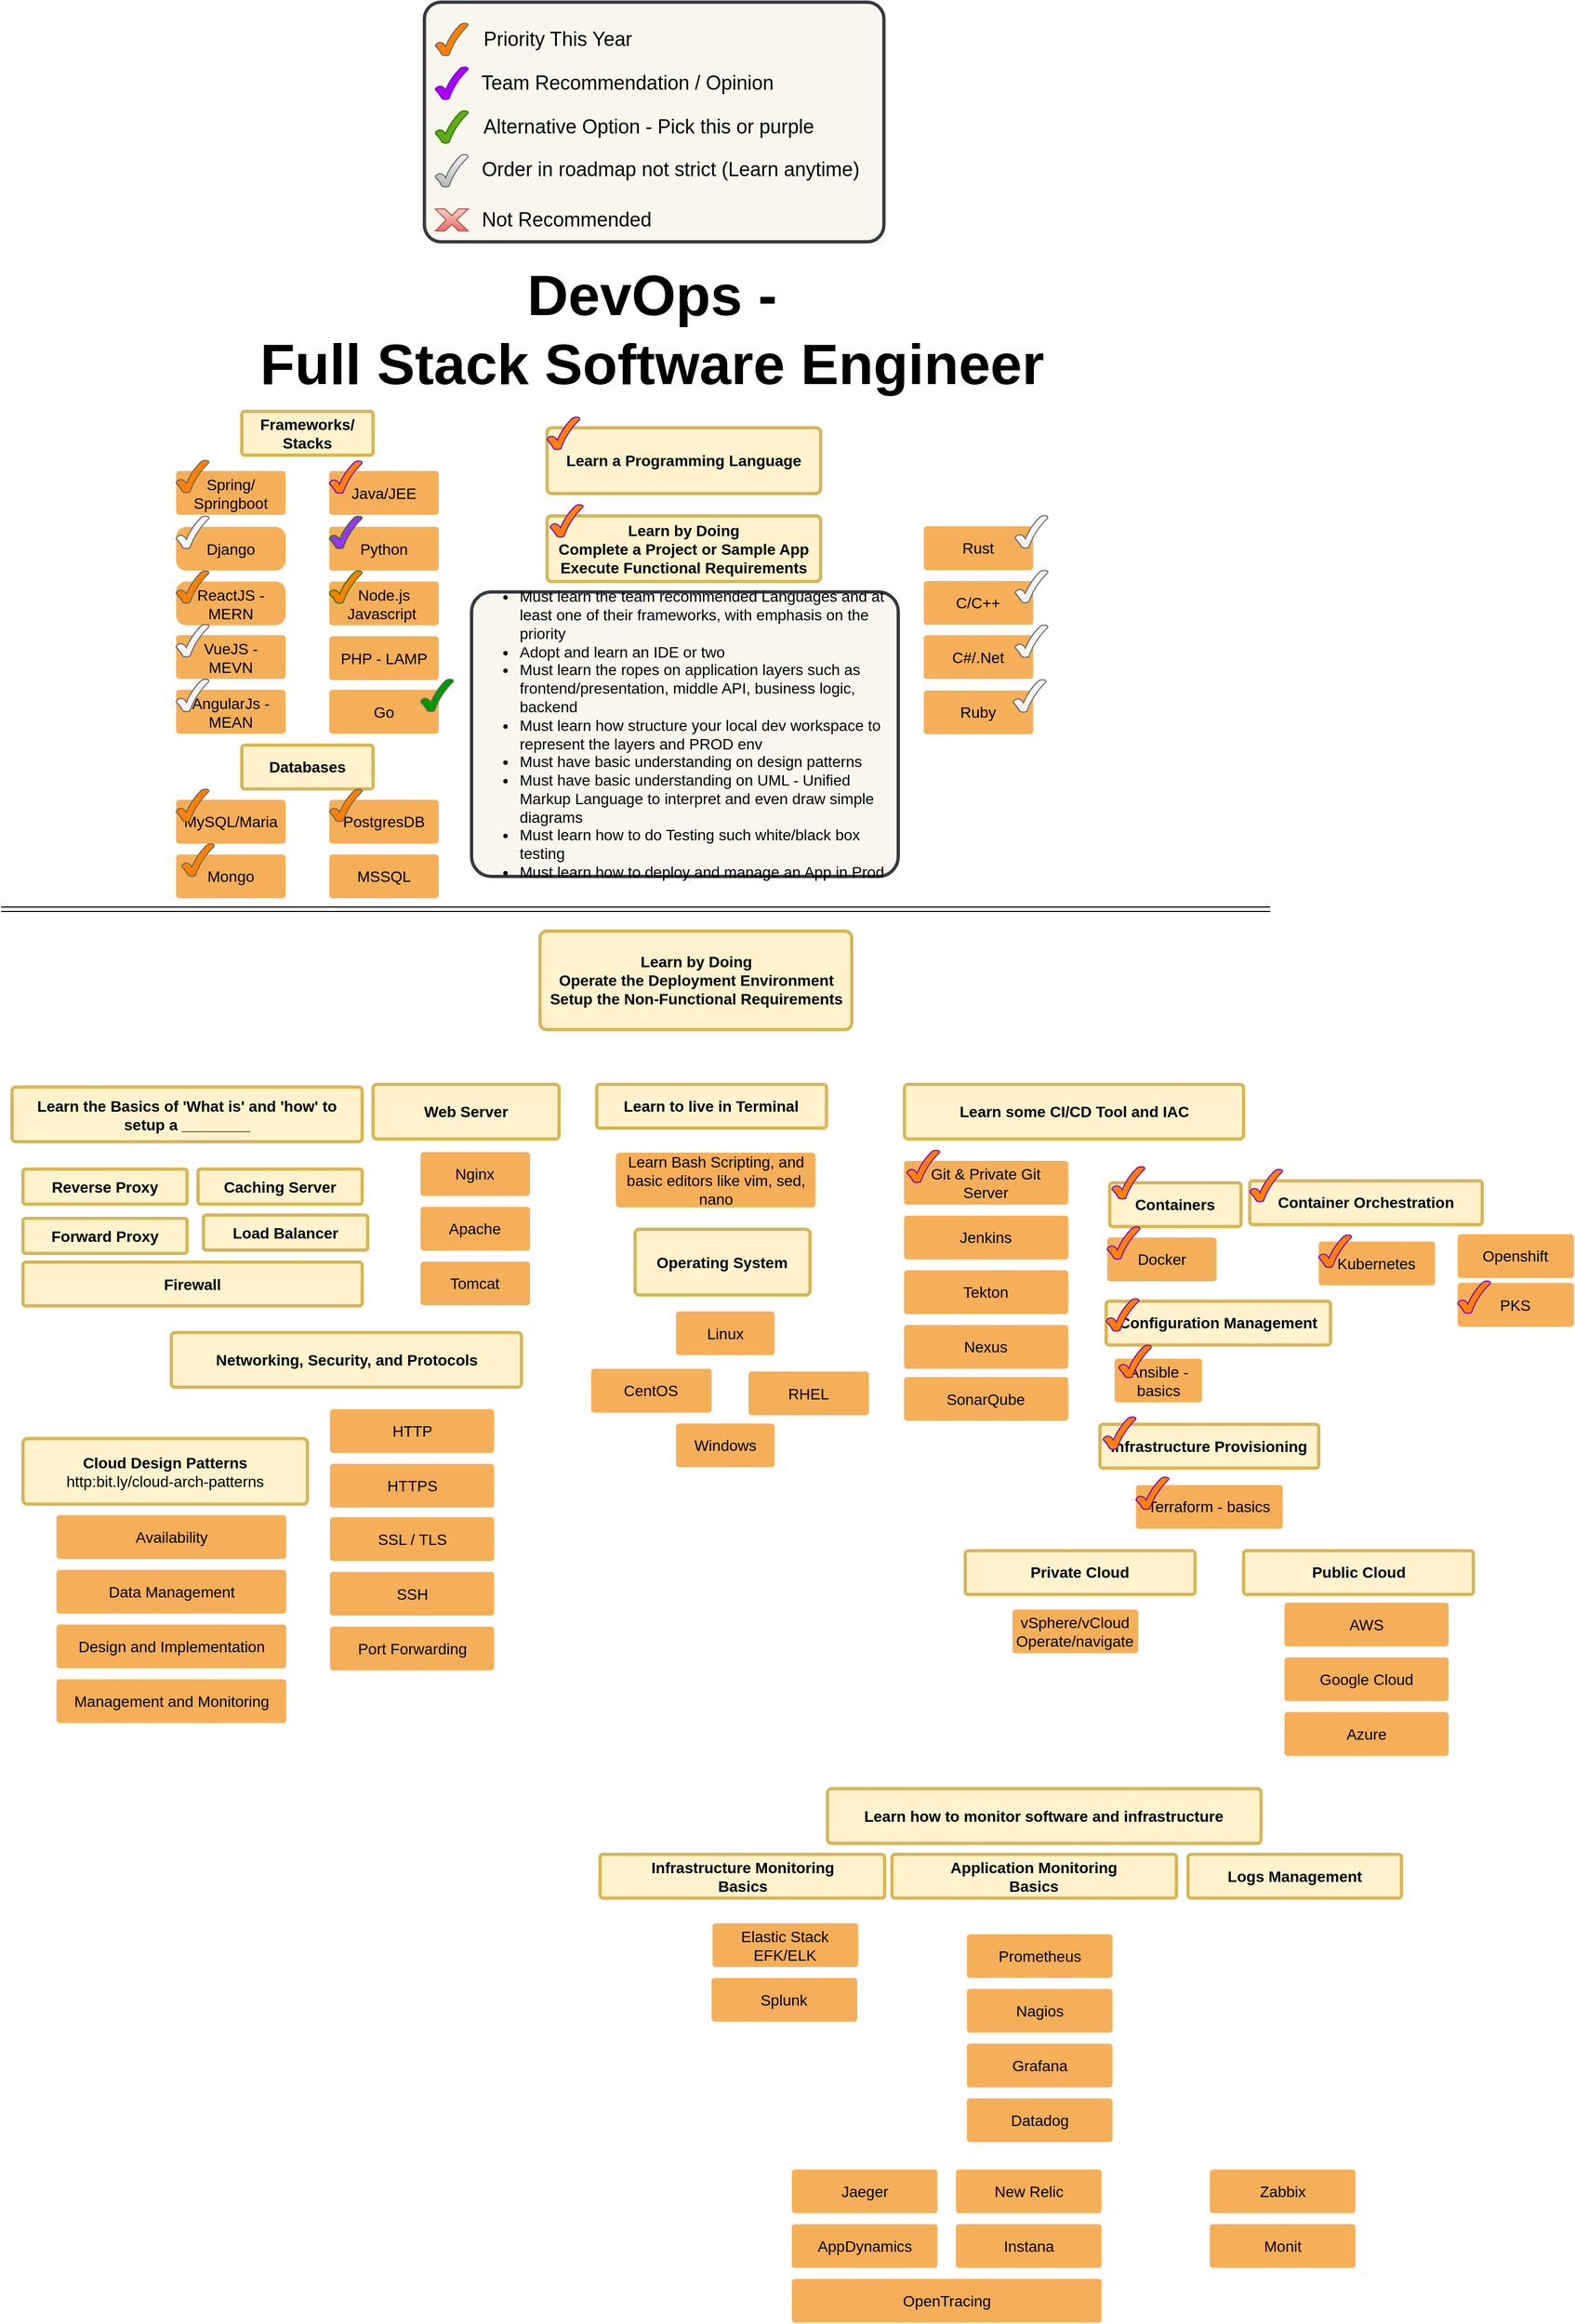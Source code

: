 <mxfile version="12.6.5" type="device" pages="4"><diagram id="6a731a19-8d31-9384-78a2-239565b7b9f0" name="DO-FSSE-ST"><mxGraphModel dx="2567" dy="1736" grid="1" gridSize="10" guides="1" tooltips="1" connect="1" arrows="1" fold="1" page="1" pageScale="1" pageWidth="1169" pageHeight="827" background="#ffffff" math="0" shadow="0"><root><mxCell id="0"/><mxCell id="1" parent="0"/><mxCell id="1764" value="Learn a Programming Language" style="rounded=1;whiteSpace=wrap;html=1;shadow=0;labelBackgroundColor=none;strokeColor=#d6b656;strokeWidth=3;fillColor=#fff2cc;fontFamily=Helvetica;fontSize=14;align=center;spacing=5;fontStyle=1;arcSize=7;perimeterSpacing=2;" parent="1" vertex="1"><mxGeometry x="459" y="-120" width="250" height="60" as="geometry"/></mxCell><mxCell id="1765" value="&lt;ul&gt;&lt;li style=&quot;text-align: left&quot;&gt;Must learn the team recommended Languages and at least one of their frameworks, with emphasis on the priority&lt;/li&gt;&lt;li style=&quot;text-align: left&quot;&gt;Adopt and learn an IDE or two&lt;/li&gt;&lt;li style=&quot;text-align: left&quot;&gt;Must learn the ropes on application layers such as frontend/presentation, middle API, business logic, backend&lt;/li&gt;&lt;li style=&quot;text-align: left&quot;&gt;Must learn how structure your local dev workspace to represent the layers and PROD env&lt;/li&gt;&lt;li style=&quot;text-align: left&quot;&gt;Must have basic understanding on design patterns&lt;/li&gt;&lt;li style=&quot;text-align: left&quot;&gt;Must have basic understanding on UML - Unified Markup Language to interpret and even draw simple diagrams&lt;/li&gt;&lt;li style=&quot;text-align: left&quot;&gt;Must learn how to do Testing such white/black box testing&amp;nbsp;&lt;/li&gt;&lt;li style=&quot;text-align: left&quot;&gt;Must learn how to deploy and manage an App in Prod&amp;nbsp;&lt;/li&gt;&lt;/ul&gt;" style="rounded=1;whiteSpace=wrap;html=1;shadow=0;labelBackgroundColor=none;strokeColor=#36393d;strokeWidth=3;fillColor=#f9f7ed;fontFamily=Helvetica;fontSize=14;align=center;spacing=5;arcSize=7;perimeterSpacing=2;" parent="1" vertex="1"><mxGeometry x="390" y="30" width="390" height="260" as="geometry"/></mxCell><mxCell id="CN2YqFUYo5zaESpBVk5b-1770" value="Python" style="rounded=1;whiteSpace=wrap;html=1;shadow=0;labelBackgroundColor=none;strokeColor=none;strokeWidth=3;fillColor=#f5af58;fontFamily=Helvetica;fontSize=14;fontColor=#000000;align=center;spacing=5;arcSize=7;perimeterSpacing=2;" parent="1" vertex="1"><mxGeometry x="260" y="-29.5" width="100" height="40" as="geometry"/></mxCell><mxCell id="CN2YqFUYo5zaESpBVk5b-1774" value="Ruby" style="rounded=1;whiteSpace=wrap;html=1;shadow=0;labelBackgroundColor=none;strokeColor=none;strokeWidth=3;fillColor=#f5af58;fontFamily=Helvetica;fontSize=14;fontColor=#000000;align=center;spacing=5;arcSize=7;perimeterSpacing=2;" parent="1" vertex="1"><mxGeometry x="803.28" y="120" width="100" height="40" as="geometry"/></mxCell><mxCell id="CN2YqFUYo5zaESpBVk5b-1777" value="Node.js&lt;br&gt;Javascript&amp;nbsp;" style="rounded=1;whiteSpace=wrap;html=1;shadow=0;labelBackgroundColor=none;strokeColor=none;strokeWidth=3;fillColor=#f5af58;fontFamily=Helvetica;fontSize=14;fontColor=#000000;align=center;spacing=5;arcSize=7;perimeterSpacing=2;" parent="1" vertex="1"><mxGeometry x="260" y="20.5" width="100" height="40" as="geometry"/></mxCell><mxCell id="CN2YqFUYo5zaESpBVk5b-1778" value="Go" style="rounded=1;whiteSpace=wrap;html=1;shadow=0;labelBackgroundColor=none;strokeColor=none;strokeWidth=3;fillColor=#f5af58;fontFamily=Helvetica;fontSize=14;fontColor=#000000;align=center;spacing=5;arcSize=7;perimeterSpacing=2;" parent="1" vertex="1"><mxGeometry x="260" y="119.5" width="100" height="40" as="geometry"/></mxCell><mxCell id="CN2YqFUYo5zaESpBVk5b-1779" value="Rust" style="rounded=1;whiteSpace=wrap;html=1;shadow=0;labelBackgroundColor=none;strokeColor=none;strokeWidth=3;fillColor=#f5af58;fontFamily=Helvetica;fontSize=14;fontColor=#000000;align=center;spacing=5;arcSize=7;perimeterSpacing=2;" parent="1" vertex="1"><mxGeometry x="803.28" y="-30" width="100" height="40" as="geometry"/></mxCell><mxCell id="CN2YqFUYo5zaESpBVk5b-1780" value="C/C++" style="rounded=1;whiteSpace=wrap;html=1;shadow=0;labelBackgroundColor=none;strokeColor=none;strokeWidth=3;fillColor=#f5af58;fontFamily=Helvetica;fontSize=14;fontColor=#000000;align=center;spacing=5;arcSize=7;perimeterSpacing=2;" parent="1" vertex="1"><mxGeometry x="803.28" y="20" width="100" height="40" as="geometry"/></mxCell><mxCell id="CN2YqFUYo5zaESpBVk5b-1781" value="C#/.Net" style="rounded=1;whiteSpace=wrap;html=1;shadow=0;labelBackgroundColor=none;strokeColor=none;strokeWidth=3;fillColor=#f5af58;fontFamily=Helvetica;fontSize=14;fontColor=#000000;align=center;spacing=5;arcSize=7;perimeterSpacing=2;" parent="1" vertex="1"><mxGeometry x="803.28" y="69.5" width="100" height="40" as="geometry"/></mxCell><mxCell id="CN2YqFUYo5zaESpBVk5b-1796" value="Operating System" style="rounded=1;whiteSpace=wrap;html=1;shadow=0;labelBackgroundColor=none;strokeColor=#d6b656;strokeWidth=3;fillColor=#fff2cc;fontFamily=Helvetica;fontSize=14;align=center;spacing=5;fontStyle=1;arcSize=7;perimeterSpacing=2;" parent="1" vertex="1"><mxGeometry x="539.37" y="612.5" width="160" height="60" as="geometry"/></mxCell><mxCell id="CN2YqFUYo5zaESpBVk5b-1797" value="Linux" style="rounded=1;whiteSpace=wrap;html=1;shadow=0;labelBackgroundColor=none;strokeColor=none;strokeWidth=3;fillColor=#f5af58;fontFamily=Helvetica;fontSize=14;fontColor=#000000;align=center;spacing=5;arcSize=7;perimeterSpacing=2;" parent="1" vertex="1"><mxGeometry x="576.87" y="687.5" width="90" height="40" as="geometry"/></mxCell><mxCell id="CN2YqFUYo5zaESpBVk5b-1799" value="Windows" style="rounded=1;whiteSpace=wrap;html=1;shadow=0;labelBackgroundColor=none;strokeColor=none;strokeWidth=3;fillColor=#f5af58;fontFamily=Helvetica;fontSize=14;fontColor=#000000;align=center;spacing=5;arcSize=7;perimeterSpacing=2;" parent="1" vertex="1"><mxGeometry x="576.87" y="790" width="90" height="40" as="geometry"/></mxCell><mxCell id="CN2YqFUYo5zaESpBVk5b-1805" value="CentOS" style="rounded=1;whiteSpace=wrap;html=1;shadow=0;labelBackgroundColor=none;strokeColor=none;strokeWidth=3;fillColor=#f5af58;fontFamily=Helvetica;fontSize=14;fontColor=#000000;align=center;spacing=5;arcSize=7;perimeterSpacing=2;" parent="1" vertex="1"><mxGeometry x="499.37" y="740" width="110" height="40" as="geometry"/></mxCell><mxCell id="CN2YqFUYo5zaESpBVk5b-1807" value="RHEL" style="rounded=1;whiteSpace=wrap;html=1;shadow=0;labelBackgroundColor=none;strokeColor=none;strokeWidth=3;fillColor=#f5af58;fontFamily=Helvetica;fontSize=14;fontColor=#000000;align=center;spacing=5;arcSize=7;perimeterSpacing=2;" parent="1" vertex="1"><mxGeometry x="643.12" y="742.5" width="110" height="40" as="geometry"/></mxCell><mxCell id="CN2YqFUYo5zaESpBVk5b-1816" value="Learn to live in Terminal" style="rounded=1;whiteSpace=wrap;html=1;shadow=0;labelBackgroundColor=none;strokeColor=#d6b656;strokeWidth=3;fillColor=#fff2cc;fontFamily=Helvetica;fontSize=14;align=center;spacing=5;fontStyle=1;arcSize=7;perimeterSpacing=2;" parent="1" vertex="1"><mxGeometry x="504.37" y="480" width="210" height="40" as="geometry"/></mxCell><mxCell id="CN2YqFUYo5zaESpBVk5b-1821" value="Learn Bash Scripting, and basic editors like vim, sed, nano" style="rounded=1;whiteSpace=wrap;html=1;shadow=0;labelBackgroundColor=none;strokeColor=none;strokeWidth=3;fillColor=#f5af58;fontFamily=Helvetica;fontSize=14;fontColor=#000000;align=center;spacing=5;arcSize=7;perimeterSpacing=2;" parent="1" vertex="1"><mxGeometry x="521.87" y="542.5" width="182.5" height="50" as="geometry"/></mxCell><mxCell id="CN2YqFUYo5zaESpBVk5b-1829" value="Networking, Security, and Protocols" style="rounded=1;whiteSpace=wrap;html=1;shadow=0;labelBackgroundColor=none;strokeColor=#d6b656;strokeWidth=3;fillColor=#fff2cc;fontFamily=Helvetica;fontSize=14;align=center;spacing=5;fontStyle=1;arcSize=7;perimeterSpacing=2;" parent="1" vertex="1"><mxGeometry x="115.62" y="706.87" width="320" height="50" as="geometry"/></mxCell><mxCell id="CN2YqFUYo5zaESpBVk5b-1831" value="HTTP" style="rounded=1;whiteSpace=wrap;html=1;shadow=0;labelBackgroundColor=none;strokeColor=none;strokeWidth=3;fillColor=#f5af58;fontFamily=Helvetica;fontSize=14;fontColor=#000000;align=center;spacing=5;arcSize=7;perimeterSpacing=2;" parent="1" vertex="1"><mxGeometry x="260.62" y="776.87" width="150" height="40" as="geometry"/></mxCell><mxCell id="CN2YqFUYo5zaESpBVk5b-1832" value="HTTPS" style="rounded=1;whiteSpace=wrap;html=1;shadow=0;labelBackgroundColor=none;strokeColor=none;strokeWidth=3;fillColor=#f5af58;fontFamily=Helvetica;fontSize=14;fontColor=#000000;align=center;spacing=5;arcSize=7;perimeterSpacing=2;" parent="1" vertex="1"><mxGeometry x="260.62" y="826.87" width="150" height="40" as="geometry"/></mxCell><mxCell id="CN2YqFUYo5zaESpBVk5b-1834" value="SSL / TLS" style="rounded=1;whiteSpace=wrap;html=1;shadow=0;labelBackgroundColor=none;strokeColor=none;strokeWidth=3;fillColor=#f5af58;fontFamily=Helvetica;fontSize=14;fontColor=#000000;align=center;spacing=5;arcSize=7;perimeterSpacing=2;" parent="1" vertex="1"><mxGeometry x="260.62" y="875.62" width="150" height="40" as="geometry"/></mxCell><mxCell id="CN2YqFUYo5zaESpBVk5b-1835" value="SSH" style="rounded=1;whiteSpace=wrap;html=1;shadow=0;labelBackgroundColor=none;strokeColor=none;strokeWidth=3;fillColor=#f5af58;fontFamily=Helvetica;fontSize=14;fontColor=#000000;align=center;spacing=5;arcSize=7;perimeterSpacing=2;" parent="1" vertex="1"><mxGeometry x="260.62" y="925.62" width="150" height="40" as="geometry"/></mxCell><mxCell id="CN2YqFUYo5zaESpBVk5b-1836" value="Port Forwarding" style="rounded=1;whiteSpace=wrap;html=1;shadow=0;labelBackgroundColor=none;strokeColor=none;strokeWidth=3;fillColor=#f5af58;fontFamily=Helvetica;fontSize=14;fontColor=#000000;align=center;spacing=5;arcSize=7;perimeterSpacing=2;" parent="1" vertex="1"><mxGeometry x="260.62" y="975.62" width="150" height="40" as="geometry"/></mxCell><mxCell id="CN2YqFUYo5zaESpBVk5b-1845" value="Learn the Basics of 'What is' and 'how' to setup a ________" style="rounded=1;whiteSpace=wrap;html=1;shadow=0;labelBackgroundColor=none;strokeColor=#d6b656;strokeWidth=3;fillColor=#fff2cc;fontFamily=Helvetica;fontSize=14;align=center;spacing=5;fontStyle=1;arcSize=7;perimeterSpacing=2;" parent="1" vertex="1"><mxGeometry x="-30" y="482.5" width="320" height="50" as="geometry"/></mxCell><mxCell id="CN2YqFUYo5zaESpBVk5b-1847" value="Reverse Proxy" style="rounded=1;whiteSpace=wrap;html=1;shadow=0;labelBackgroundColor=none;strokeColor=#d6b656;strokeWidth=3;fillColor=#fff2cc;fontFamily=Helvetica;fontSize=14;align=center;spacing=5;fontStyle=1;arcSize=7;perimeterSpacing=2;" parent="1" vertex="1"><mxGeometry x="-20" y="557.5" width="150" height="32" as="geometry"/></mxCell><mxCell id="CN2YqFUYo5zaESpBVk5b-1849" value="Forward Proxy" style="rounded=1;whiteSpace=wrap;html=1;shadow=0;labelBackgroundColor=none;strokeColor=#d6b656;strokeWidth=3;fillColor=#fff2cc;fontFamily=Helvetica;fontSize=14;align=center;spacing=5;fontStyle=1;arcSize=7;perimeterSpacing=2;" parent="1" vertex="1"><mxGeometry x="-20" y="602.5" width="150" height="32" as="geometry"/></mxCell><mxCell id="CN2YqFUYo5zaESpBVk5b-1850" value="Caching Server" style="rounded=1;whiteSpace=wrap;html=1;shadow=0;labelBackgroundColor=none;strokeColor=#d6b656;strokeWidth=3;fillColor=#fff2cc;fontFamily=Helvetica;fontSize=14;align=center;spacing=5;fontStyle=1;arcSize=7;perimeterSpacing=2;" parent="1" vertex="1"><mxGeometry x="140" y="557.5" width="150" height="32" as="geometry"/></mxCell><mxCell id="CN2YqFUYo5zaESpBVk5b-1853" value="Load Balancer" style="rounded=1;whiteSpace=wrap;html=1;shadow=0;labelBackgroundColor=none;strokeColor=#d6b656;strokeWidth=3;fillColor=#fff2cc;fontFamily=Helvetica;fontSize=14;align=center;spacing=5;fontStyle=1;arcSize=7;perimeterSpacing=2;" parent="1" vertex="1"><mxGeometry x="145" y="599.5" width="150" height="32" as="geometry"/></mxCell><mxCell id="CN2YqFUYo5zaESpBVk5b-1854" value="Firewall" style="rounded=1;whiteSpace=wrap;html=1;shadow=0;labelBackgroundColor=none;strokeColor=#d6b656;strokeWidth=3;fillColor=#fff2cc;fontFamily=Helvetica;fontSize=14;align=center;spacing=5;fontStyle=1;arcSize=7;perimeterSpacing=2;" parent="1" vertex="1"><mxGeometry x="-20" y="642.5" width="310" height="40" as="geometry"/></mxCell><mxCell id="CN2YqFUYo5zaESpBVk5b-1855" value="Web Server" style="rounded=1;whiteSpace=wrap;html=1;shadow=0;labelBackgroundColor=none;strokeColor=#d6b656;strokeWidth=3;fillColor=#fff2cc;fontFamily=Helvetica;fontSize=14;align=center;spacing=5;fontStyle=1;arcSize=7;perimeterSpacing=2;" parent="1" vertex="1"><mxGeometry x="300" y="480" width="170" height="50" as="geometry"/></mxCell><mxCell id="CN2YqFUYo5zaESpBVk5b-1857" value="Nginx" style="rounded=1;whiteSpace=wrap;html=1;shadow=0;labelBackgroundColor=none;strokeColor=none;strokeWidth=3;fillColor=#f5af58;fontFamily=Helvetica;fontSize=14;fontColor=#000000;align=center;spacing=5;arcSize=7;perimeterSpacing=2;" parent="1" vertex="1"><mxGeometry x="343.44" y="542" width="100" height="40" as="geometry"/></mxCell><mxCell id="CN2YqFUYo5zaESpBVk5b-1858" value="Apache" style="rounded=1;whiteSpace=wrap;html=1;shadow=0;labelBackgroundColor=none;strokeColor=none;strokeWidth=3;fillColor=#f5af58;fontFamily=Helvetica;fontSize=14;fontColor=#000000;align=center;spacing=5;arcSize=7;perimeterSpacing=2;" parent="1" vertex="1"><mxGeometry x="343.44" y="592" width="100" height="40" as="geometry"/></mxCell><mxCell id="CN2YqFUYo5zaESpBVk5b-1859" value="Tomcat" style="rounded=1;whiteSpace=wrap;html=1;shadow=0;labelBackgroundColor=none;strokeColor=none;strokeWidth=3;fillColor=#f5af58;fontFamily=Helvetica;fontSize=14;fontColor=#000000;align=center;spacing=5;arcSize=7;perimeterSpacing=2;" parent="1" vertex="1"><mxGeometry x="343.44" y="642" width="100" height="40" as="geometry"/></mxCell><mxCell id="CN2YqFUYo5zaESpBVk5b-1868" value="Learn some CI/CD Tool and IAC" style="rounded=1;whiteSpace=wrap;html=1;shadow=0;labelBackgroundColor=none;strokeColor=#d6b656;strokeWidth=3;fillColor=#fff2cc;fontFamily=Helvetica;fontSize=14;align=center;spacing=5;fontStyle=1;arcSize=7;perimeterSpacing=2;" parent="1" vertex="1"><mxGeometry x="785.62" y="480" width="310" height="50" as="geometry"/></mxCell><mxCell id="CN2YqFUYo5zaESpBVk5b-1870" value="Git &amp;amp; Private Git Server" style="rounded=1;whiteSpace=wrap;html=1;shadow=0;labelBackgroundColor=none;strokeColor=none;strokeWidth=3;fillColor=#f5af58;fontFamily=Helvetica;fontSize=14;fontColor=#000000;align=center;spacing=5;arcSize=7;perimeterSpacing=2;" parent="1" vertex="1"><mxGeometry x="785.31" y="550" width="150" height="40" as="geometry"/></mxCell><mxCell id="CN2YqFUYo5zaESpBVk5b-1872" value="Jenkins" style="rounded=1;whiteSpace=wrap;html=1;shadow=0;labelBackgroundColor=none;strokeColor=none;strokeWidth=3;fillColor=#f5af58;fontFamily=Helvetica;fontSize=14;fontColor=#000000;align=center;spacing=5;arcSize=7;perimeterSpacing=2;" parent="1" vertex="1"><mxGeometry x="785.31" y="600" width="150" height="40" as="geometry"/></mxCell><mxCell id="CN2YqFUYo5zaESpBVk5b-1874" value="Tekton" style="rounded=1;whiteSpace=wrap;html=1;shadow=0;labelBackgroundColor=none;strokeColor=none;strokeWidth=3;fillColor=#f5af58;fontFamily=Helvetica;fontSize=14;fontColor=#000000;align=center;spacing=5;arcSize=7;perimeterSpacing=2;" parent="1" vertex="1"><mxGeometry x="785.31" y="650" width="150" height="40" as="geometry"/></mxCell><mxCell id="CN2YqFUYo5zaESpBVk5b-1876" value="Nexus" style="rounded=1;whiteSpace=wrap;html=1;shadow=0;labelBackgroundColor=none;strokeColor=none;strokeWidth=3;fillColor=#f5af58;fontFamily=Helvetica;fontSize=14;fontColor=#000000;align=center;spacing=5;arcSize=7;perimeterSpacing=2;" parent="1" vertex="1"><mxGeometry x="785.31" y="700" width="150" height="40" as="geometry"/></mxCell><mxCell id="CN2YqFUYo5zaESpBVk5b-1877" value="AWS" style="rounded=1;whiteSpace=wrap;html=1;shadow=0;labelBackgroundColor=none;strokeColor=none;strokeWidth=3;fillColor=#f5af58;fontFamily=Helvetica;fontSize=14;fontColor=#000000;align=center;spacing=5;arcSize=7;perimeterSpacing=2;" parent="1" vertex="1"><mxGeometry x="1132.99" y="953.75" width="150" height="40" as="geometry"/></mxCell><mxCell id="CN2YqFUYo5zaESpBVk5b-1878" value="Google Cloud" style="rounded=1;whiteSpace=wrap;html=1;shadow=0;labelBackgroundColor=none;strokeColor=none;strokeWidth=3;fillColor=#f5af58;fontFamily=Helvetica;fontSize=14;fontColor=#000000;align=center;spacing=5;arcSize=7;perimeterSpacing=2;" parent="1" vertex="1"><mxGeometry x="1132.99" y="1003.75" width="150" height="40" as="geometry"/></mxCell><mxCell id="CN2YqFUYo5zaESpBVk5b-1879" value="Azure" style="rounded=1;whiteSpace=wrap;html=1;shadow=0;labelBackgroundColor=none;strokeColor=none;strokeWidth=3;fillColor=#f5af58;fontFamily=Helvetica;fontSize=14;fontColor=#000000;align=center;spacing=5;arcSize=7;perimeterSpacing=2;" parent="1" vertex="1"><mxGeometry x="1132.99" y="1053.75" width="150" height="40" as="geometry"/></mxCell><mxCell id="CN2YqFUYo5zaESpBVk5b-1882" value="Containers" style="rounded=1;whiteSpace=wrap;html=1;shadow=0;labelBackgroundColor=none;strokeColor=#d6b656;strokeWidth=3;fillColor=#fff2cc;fontFamily=Helvetica;fontSize=14;align=center;spacing=5;fontStyle=1;arcSize=7;perimeterSpacing=2;" parent="1" vertex="1"><mxGeometry x="973.25" y="570" width="120" height="40" as="geometry"/></mxCell><mxCell id="CN2YqFUYo5zaESpBVk5b-1883" value="Configuration Management" style="rounded=1;whiteSpace=wrap;html=1;shadow=0;labelBackgroundColor=none;strokeColor=#d6b656;strokeWidth=3;fillColor=#fff2cc;fontFamily=Helvetica;fontSize=14;align=center;spacing=5;fontStyle=1;arcSize=7;perimeterSpacing=2;" parent="1" vertex="1"><mxGeometry x="969.99" y="678.25" width="205" height="40" as="geometry"/></mxCell><mxCell id="CN2YqFUYo5zaESpBVk5b-1884" value="Container Orchestration" style="rounded=1;whiteSpace=wrap;html=1;shadow=0;labelBackgroundColor=none;strokeColor=#d6b656;strokeWidth=3;fillColor=#fff2cc;fontFamily=Helvetica;fontSize=14;align=center;spacing=5;fontStyle=1;arcSize=7;perimeterSpacing=2;" parent="1" vertex="1"><mxGeometry x="1101.24" y="568.25" width="212.5" height="40" as="geometry"/></mxCell><mxCell id="CN2YqFUYo5zaESpBVk5b-1885" value="Infrastructure Provisioning" style="rounded=1;whiteSpace=wrap;html=1;shadow=0;labelBackgroundColor=none;strokeColor=#d6b656;strokeWidth=3;fillColor=#fff2cc;fontFamily=Helvetica;fontSize=14;align=center;spacing=5;fontStyle=1;arcSize=7;perimeterSpacing=2;" parent="1" vertex="1"><mxGeometry x="964.3" y="790.75" width="200" height="40" as="geometry"/></mxCell><mxCell id="CN2YqFUYo5zaESpBVk5b-1886" value="Docker" style="rounded=1;whiteSpace=wrap;html=1;shadow=0;labelBackgroundColor=none;strokeColor=none;strokeWidth=3;fillColor=#f5af58;fontFamily=Helvetica;fontSize=14;fontColor=#000000;align=center;spacing=5;arcSize=7;perimeterSpacing=2;" parent="1" vertex="1"><mxGeometry x="970.93" y="620" width="100" height="40" as="geometry"/></mxCell><mxCell id="CN2YqFUYo5zaESpBVk5b-1889" value="Ansible - basics" style="rounded=1;whiteSpace=wrap;html=1;shadow=0;labelBackgroundColor=none;strokeColor=none;strokeWidth=3;fillColor=#f5af58;fontFamily=Helvetica;fontSize=14;fontColor=#000000;align=center;spacing=5;arcSize=7;perimeterSpacing=2;" parent="1" vertex="1"><mxGeometry x="977.67" y="730.75" width="80" height="40" as="geometry"/></mxCell><mxCell id="CN2YqFUYo5zaESpBVk5b-1902" value="Kubernetes" style="rounded=1;whiteSpace=wrap;html=1;shadow=0;labelBackgroundColor=none;strokeColor=none;strokeWidth=3;fillColor=#f5af58;fontFamily=Helvetica;fontSize=14;fontColor=#000000;align=center;spacing=5;arcSize=7;perimeterSpacing=2;" parent="1" vertex="1"><mxGeometry x="1164.3" y="623.75" width="106.25" height="40" as="geometry"/></mxCell><mxCell id="CN2YqFUYo5zaESpBVk5b-1907" value="Terraform - basics" style="rounded=1;whiteSpace=wrap;html=1;shadow=0;labelBackgroundColor=none;strokeColor=none;strokeWidth=3;fillColor=#f5af58;fontFamily=Helvetica;fontSize=14;fontColor=#000000;align=center;spacing=5;arcSize=7;perimeterSpacing=2;" parent="1" vertex="1"><mxGeometry x="997.24" y="846.25" width="134.12" height="40" as="geometry"/></mxCell><mxCell id="CN2YqFUYo5zaESpBVk5b-1910" value="Learn how to monitor software and infrastructure" style="rounded=1;whiteSpace=wrap;html=1;shadow=0;labelBackgroundColor=none;strokeColor=#d6b656;strokeWidth=3;fillColor=#fff2cc;fontFamily=Helvetica;fontSize=14;align=center;spacing=5;fontStyle=1;arcSize=7;perimeterSpacing=2;" parent="1" vertex="1"><mxGeometry x="715.34" y="1123.75" width="396.25" height="50" as="geometry"/></mxCell><mxCell id="CN2YqFUYo5zaESpBVk5b-1911" value="Infrastructure Monitoring&lt;br&gt;Basics" style="rounded=1;whiteSpace=wrap;html=1;shadow=0;labelBackgroundColor=none;strokeColor=#d6b656;strokeWidth=3;fillColor=#fff2cc;fontFamily=Helvetica;fontSize=14;align=center;spacing=5;fontStyle=1;arcSize=7;perimeterSpacing=2;" parent="1" vertex="1"><mxGeometry x="507.5" y="1183.75" width="260" height="40" as="geometry"/></mxCell><mxCell id="CN2YqFUYo5zaESpBVk5b-1912" value="Application Monitoring&lt;br&gt;Basics" style="rounded=1;whiteSpace=wrap;html=1;shadow=0;labelBackgroundColor=none;strokeColor=#d6b656;strokeWidth=3;fillColor=#fff2cc;fontFamily=Helvetica;fontSize=14;align=center;spacing=5;fontStyle=1;arcSize=7;perimeterSpacing=2;" parent="1" vertex="1"><mxGeometry x="774.22" y="1183.75" width="260" height="40" as="geometry"/></mxCell><mxCell id="CN2YqFUYo5zaESpBVk5b-1913" value="Prometheus" style="rounded=1;whiteSpace=wrap;html=1;shadow=0;labelBackgroundColor=none;strokeColor=none;strokeWidth=3;fillColor=#f5af58;fontFamily=Helvetica;fontSize=14;fontColor=#000000;align=center;spacing=5;arcSize=7;perimeterSpacing=2;" parent="1" vertex="1"><mxGeometry x="842.71" y="1256.75" width="133.12" height="40" as="geometry"/></mxCell><mxCell id="CN2YqFUYo5zaESpBVk5b-1915" value="Nagios" style="rounded=1;whiteSpace=wrap;html=1;shadow=0;labelBackgroundColor=none;strokeColor=none;strokeWidth=3;fillColor=#f5af58;fontFamily=Helvetica;fontSize=14;fontColor=#000000;align=center;spacing=5;arcSize=7;perimeterSpacing=2;" parent="1" vertex="1"><mxGeometry x="842.71" y="1306.75" width="133.12" height="40" as="geometry"/></mxCell><mxCell id="CN2YqFUYo5zaESpBVk5b-1916" value="Grafana" style="rounded=1;whiteSpace=wrap;html=1;shadow=0;labelBackgroundColor=none;strokeColor=none;strokeWidth=3;fillColor=#f5af58;fontFamily=Helvetica;fontSize=14;fontColor=#000000;align=center;spacing=5;arcSize=7;perimeterSpacing=2;" parent="1" vertex="1"><mxGeometry x="842.71" y="1356.75" width="133.12" height="40" as="geometry"/></mxCell><mxCell id="CN2YqFUYo5zaESpBVk5b-1917" value="Zabbix" style="rounded=1;whiteSpace=wrap;html=1;shadow=0;labelBackgroundColor=none;strokeColor=none;strokeWidth=3;fillColor=#f5af58;fontFamily=Helvetica;fontSize=14;fontColor=#000000;align=center;spacing=5;arcSize=7;perimeterSpacing=2;" parent="1" vertex="1"><mxGeometry x="1064.72" y="1471.75" width="133.12" height="40" as="geometry"/></mxCell><mxCell id="CN2YqFUYo5zaESpBVk5b-1918" value="Monit" style="rounded=1;whiteSpace=wrap;html=1;shadow=0;labelBackgroundColor=none;strokeColor=none;strokeWidth=3;fillColor=#f5af58;fontFamily=Helvetica;fontSize=14;fontColor=#000000;align=center;spacing=5;arcSize=7;perimeterSpacing=2;" parent="1" vertex="1"><mxGeometry x="1064.72" y="1521.75" width="133.12" height="40" as="geometry"/></mxCell><mxCell id="CN2YqFUYo5zaESpBVk5b-1919" value="Datadog" style="rounded=1;whiteSpace=wrap;html=1;shadow=0;labelBackgroundColor=none;strokeColor=none;strokeWidth=3;fillColor=#f5af58;fontFamily=Helvetica;fontSize=14;fontColor=#000000;align=center;spacing=5;arcSize=7;perimeterSpacing=2;" parent="1" vertex="1"><mxGeometry x="842.71" y="1406.75" width="133.12" height="40" as="geometry"/></mxCell><mxCell id="CN2YqFUYo5zaESpBVk5b-1921" value="Cloud Design Patterns&lt;br&gt;&lt;span style=&quot;font-weight: normal&quot;&gt;http:bit.ly/cloud-arch-patterns&lt;/span&gt;" style="rounded=1;whiteSpace=wrap;html=1;shadow=0;labelBackgroundColor=none;strokeColor=#d6b656;strokeWidth=3;fillColor=#fff2cc;fontFamily=Helvetica;fontSize=14;align=center;spacing=5;fontStyle=1;arcSize=7;perimeterSpacing=2;" parent="1" vertex="1"><mxGeometry x="-20.0" y="803.75" width="260" height="60" as="geometry"/></mxCell><mxCell id="CN2YqFUYo5zaESpBVk5b-1925" value="Logs Management" style="rounded=1;whiteSpace=wrap;html=1;shadow=0;labelBackgroundColor=none;strokeColor=#d6b656;strokeWidth=3;fillColor=#fff2cc;fontFamily=Helvetica;fontSize=14;align=center;spacing=5;fontStyle=1;arcSize=7;perimeterSpacing=2;" parent="1" vertex="1"><mxGeometry x="1044.84" y="1183.75" width="195" height="40" as="geometry"/></mxCell><mxCell id="CN2YqFUYo5zaESpBVk5b-1929" value="Jaeger" style="rounded=1;whiteSpace=wrap;html=1;shadow=0;labelBackgroundColor=none;strokeColor=none;strokeWidth=3;fillColor=#f5af58;fontFamily=Helvetica;fontSize=14;fontColor=#000000;align=center;spacing=5;arcSize=7;perimeterSpacing=2;" parent="1" vertex="1"><mxGeometry x="682.71" y="1471.75" width="133.12" height="40" as="geometry"/></mxCell><mxCell id="CN2YqFUYo5zaESpBVk5b-1930" value="New Relic" style="rounded=1;whiteSpace=wrap;html=1;shadow=0;labelBackgroundColor=none;strokeColor=none;strokeWidth=3;fillColor=#f5af58;fontFamily=Helvetica;fontSize=14;fontColor=#000000;align=center;spacing=5;arcSize=7;perimeterSpacing=2;" parent="1" vertex="1"><mxGeometry x="832.71" y="1471.75" width="133.12" height="40" as="geometry"/></mxCell><mxCell id="CN2YqFUYo5zaESpBVk5b-1931" value="AppDynamics" style="rounded=1;whiteSpace=wrap;html=1;shadow=0;labelBackgroundColor=none;strokeColor=none;strokeWidth=3;fillColor=#f5af58;fontFamily=Helvetica;fontSize=14;fontColor=#000000;align=center;spacing=5;arcSize=7;perimeterSpacing=2;" parent="1" vertex="1"><mxGeometry x="682.71" y="1521.75" width="133.12" height="40" as="geometry"/></mxCell><mxCell id="CN2YqFUYo5zaESpBVk5b-1935" value="Instana" style="rounded=1;whiteSpace=wrap;html=1;shadow=0;labelBackgroundColor=none;strokeColor=none;strokeWidth=3;fillColor=#f5af58;fontFamily=Helvetica;fontSize=14;fontColor=#000000;align=center;spacing=5;arcSize=7;perimeterSpacing=2;" parent="1" vertex="1"><mxGeometry x="832.71" y="1521.75" width="133.12" height="40" as="geometry"/></mxCell><mxCell id="CN2YqFUYo5zaESpBVk5b-1936" value="OpenTracing" style="rounded=1;whiteSpace=wrap;html=1;shadow=0;labelBackgroundColor=none;strokeColor=none;strokeWidth=3;fillColor=#f5af58;fontFamily=Helvetica;fontSize=14;fontColor=#000000;align=center;spacing=5;arcSize=7;perimeterSpacing=2;" parent="1" vertex="1"><mxGeometry x="682.71" y="1571.75" width="283.12" height="40" as="geometry"/></mxCell><mxCell id="CN2YqFUYo5zaESpBVk5b-1937" value="Elastic Stack&lt;br&gt;EFK/ELK" style="rounded=1;whiteSpace=wrap;html=1;shadow=0;labelBackgroundColor=none;strokeColor=none;strokeWidth=3;fillColor=#f5af58;fontFamily=Helvetica;fontSize=14;fontColor=#000000;align=center;spacing=5;arcSize=7;perimeterSpacing=2;" parent="1" vertex="1"><mxGeometry x="610.22" y="1246.75" width="133.12" height="40" as="geometry"/></mxCell><mxCell id="CN2YqFUYo5zaESpBVk5b-1939" value="Splunk" style="rounded=1;whiteSpace=wrap;html=1;shadow=0;labelBackgroundColor=none;strokeColor=none;strokeWidth=3;fillColor=#f5af58;fontFamily=Helvetica;fontSize=14;fontColor=#000000;align=center;spacing=5;arcSize=7;perimeterSpacing=2;" parent="1" vertex="1"><mxGeometry x="609.37" y="1296.75" width="133.12" height="40" as="geometry"/></mxCell><mxCell id="CN2YqFUYo5zaESpBVk5b-1941" value="Availability" style="rounded=1;whiteSpace=wrap;html=1;shadow=0;labelBackgroundColor=none;strokeColor=none;strokeWidth=3;fillColor=#f5af58;fontFamily=Helvetica;fontSize=14;fontColor=#000000;align=center;spacing=5;arcSize=7;perimeterSpacing=2;" parent="1" vertex="1"><mxGeometry x="10.63" y="873.75" width="210" height="40" as="geometry"/></mxCell><mxCell id="CN2YqFUYo5zaESpBVk5b-1942" value="Data Management" style="rounded=1;whiteSpace=wrap;html=1;shadow=0;labelBackgroundColor=none;strokeColor=none;strokeWidth=3;fillColor=#f5af58;fontFamily=Helvetica;fontSize=14;fontColor=#000000;align=center;spacing=5;arcSize=7;perimeterSpacing=2;" parent="1" vertex="1"><mxGeometry x="10.63" y="923.75" width="210" height="40" as="geometry"/></mxCell><mxCell id="CN2YqFUYo5zaESpBVk5b-1943" value="Design and Implementation" style="rounded=1;whiteSpace=wrap;html=1;shadow=0;labelBackgroundColor=none;strokeColor=none;strokeWidth=3;fillColor=#f5af58;fontFamily=Helvetica;fontSize=14;fontColor=#000000;align=center;spacing=5;arcSize=7;perimeterSpacing=2;" parent="1" vertex="1"><mxGeometry x="10.63" y="973.75" width="210" height="40" as="geometry"/></mxCell><mxCell id="CN2YqFUYo5zaESpBVk5b-1946" value="Management and Monitoring" style="rounded=1;whiteSpace=wrap;html=1;shadow=0;labelBackgroundColor=none;strokeColor=none;strokeWidth=3;fillColor=#f5af58;fontFamily=Helvetica;fontSize=14;fontColor=#000000;align=center;spacing=5;arcSize=7;perimeterSpacing=2;" parent="1" vertex="1"><mxGeometry x="10.63" y="1023.75" width="210" height="40" as="geometry"/></mxCell><mxCell id="CN2YqFUYo5zaESpBVk5b-1948" value="&lt;b&gt;&lt;font style=&quot;font-size: 52px&quot;&gt;DevOps - &lt;br&gt;Full Stack Software Engineer&lt;br&gt;&lt;/font&gt;&lt;/b&gt;" style="text;html=1;strokeColor=none;fillColor=none;align=center;verticalAlign=middle;whiteSpace=wrap;rounded=0;fontColor=#000000;" parent="1" vertex="1"><mxGeometry x="70" y="-280" width="970" height="140" as="geometry"/></mxCell><mxCell id="CN2YqFUYo5zaESpBVk5b-1952" value="" style="rounded=1;whiteSpace=wrap;html=1;shadow=0;labelBackgroundColor=none;strokeColor=#36393d;strokeWidth=3;fillColor=#f9f7ed;fontFamily=Helvetica;fontSize=14;align=center;spacing=5;arcSize=7;perimeterSpacing=2;" parent="1" vertex="1"><mxGeometry x="346.88" y="-509" width="420" height="219" as="geometry"/></mxCell><mxCell id="CN2YqFUYo5zaESpBVk5b-1953" value="" style="verticalLabelPosition=bottom;verticalAlign=top;html=1;shape=mxgraph.basic.tick;fillColor=#aa00ff;strokeColor=#7700CC;fontColor=#ffffff;" parent="1" vertex="1"><mxGeometry x="356.88" y="-450" width="30" height="30" as="geometry"/></mxCell><mxCell id="CN2YqFUYo5zaESpBVk5b-1954" value="" style="verticalLabelPosition=bottom;verticalAlign=top;html=1;shape=mxgraph.basic.tick;fillColor=#60a917;strokeColor=#2D7600;fontColor=#ffffff;" parent="1" vertex="1"><mxGeometry x="356.88" y="-410" width="30" height="30" as="geometry"/></mxCell><mxCell id="CN2YqFUYo5zaESpBVk5b-1956" value="" style="verticalLabelPosition=bottom;verticalAlign=top;html=1;shape=mxgraph.basic.tick;fillColor=#f5f5f5;strokeColor=#666666;gradientColor=#b3b3b3;" parent="1" vertex="1"><mxGeometry x="356.88" y="-370" width="30" height="30" as="geometry"/></mxCell><mxCell id="CN2YqFUYo5zaESpBVk5b-1960" value="" style="verticalLabelPosition=bottom;verticalAlign=top;html=1;shape=mxgraph.basic.x;gradientColor=#ea6b66;fillColor=#f8cecc;strokeColor=#b85450;" parent="1" vertex="1"><mxGeometry x="356.88" y="-320" width="30" height="20" as="geometry"/></mxCell><mxCell id="CN2YqFUYo5zaESpBVk5b-1961" value="&lt;font style=&quot;font-size: 18px&quot;&gt;Team Recommendation / Opinion&lt;/font&gt;" style="text;html=1;strokeColor=none;fillColor=none;align=left;verticalAlign=middle;whiteSpace=wrap;rounded=0;fontColor=#000000;" parent="1" vertex="1"><mxGeometry x="396.88" y="-450" width="310" height="30" as="geometry"/></mxCell><mxCell id="CN2YqFUYo5zaESpBVk5b-1962" value="&lt;font style=&quot;font-size: 18px&quot;&gt;Alternative Option - Pick this or purple&lt;/font&gt;" style="text;html=1;strokeColor=none;fillColor=none;align=center;verticalAlign=middle;whiteSpace=wrap;rounded=0;fontColor=#000000;" parent="1" vertex="1"><mxGeometry x="396.88" y="-410" width="310" height="30" as="geometry"/></mxCell><mxCell id="CN2YqFUYo5zaESpBVk5b-1963" value="&lt;font style=&quot;font-size: 18px&quot;&gt;Order in roadmap not strict (Learn anytime)&lt;/font&gt;" style="text;html=1;strokeColor=none;fillColor=none;align=center;verticalAlign=middle;whiteSpace=wrap;rounded=0;fontColor=#000000;" parent="1" vertex="1"><mxGeometry x="391.88" y="-371" width="360" height="30" as="geometry"/></mxCell><mxCell id="CN2YqFUYo5zaESpBVk5b-1964" value="&lt;font style=&quot;font-size: 18px&quot;&gt;Not Recommended&lt;/font&gt;" style="text;html=1;strokeColor=none;fillColor=none;align=center;verticalAlign=middle;whiteSpace=wrap;rounded=0;fontColor=#000000;" parent="1" vertex="1"><mxGeometry x="386.88" y="-325" width="180" height="30" as="geometry"/></mxCell><mxCell id="CN2YqFUYo5zaESpBVk5b-1967" value="" style="verticalLabelPosition=bottom;verticalAlign=top;html=1;shape=mxgraph.basic.tick;fillColor=#FF8000;strokeColor=#7700CC;fontColor=#ffffff;" parent="1" vertex="1"><mxGeometry x="459" y="-130" width="30" height="30" as="geometry"/></mxCell><mxCell id="CN2YqFUYo5zaESpBVk5b-2026" value="" style="verticalLabelPosition=bottom;verticalAlign=top;html=1;shape=mxgraph.basic.tick;fillColor=#f5f5f5;strokeColor=#666666;fontColor=#333333;" parent="1" vertex="1"><mxGeometry x="886.72" y="-40" width="30" height="30" as="geometry"/></mxCell><mxCell id="CN2YqFUYo5zaESpBVk5b-2027" value="" style="verticalLabelPosition=bottom;verticalAlign=top;html=1;shape=mxgraph.basic.tick;fillColor=#f5f5f5;strokeColor=#666666;fontColor=#333333;" parent="1" vertex="1"><mxGeometry x="886.72" y="10" width="30" height="30" as="geometry"/></mxCell><mxCell id="CN2YqFUYo5zaESpBVk5b-2028" value="" style="verticalLabelPosition=bottom;verticalAlign=top;html=1;shape=mxgraph.basic.tick;fillColor=#f5f5f5;strokeColor=#666666;fontColor=#333333;" parent="1" vertex="1"><mxGeometry x="886.72" y="60" width="30" height="30" as="geometry"/></mxCell><mxCell id="CN2YqFUYo5zaESpBVk5b-2031" value="" style="verticalLabelPosition=bottom;verticalAlign=top;html=1;shape=mxgraph.basic.tick;fillColor=#9933FF;strokeColor=#2D7600;fontColor=#ffffff;" parent="1" vertex="1"><mxGeometry x="260" y="-39.5" width="30" height="30" as="geometry"/></mxCell><mxCell id="CN2YqFUYo5zaESpBVk5b-2032" value="" style="verticalLabelPosition=bottom;verticalAlign=top;html=1;shape=mxgraph.basic.tick;fillColor=#f5f5f5;strokeColor=#666666;fontColor=#333333;" parent="1" vertex="1"><mxGeometry x="885" y="110" width="30" height="30" as="geometry"/></mxCell><mxCell id="CN2YqFUYo5zaESpBVk5b-2033" value="" style="verticalLabelPosition=bottom;verticalAlign=top;html=1;shape=mxgraph.basic.tick;fillColor=#FF8000;strokeColor=#2D7600;fontColor=#ffffff;" parent="1" vertex="1"><mxGeometry x="260" y="10.5" width="30" height="30" as="geometry"/></mxCell><mxCell id="CN2YqFUYo5zaESpBVk5b-2036" value="" style="verticalLabelPosition=bottom;verticalAlign=top;html=1;shape=mxgraph.basic.tick;fillColor=#009900;strokeColor=#666666;fontColor=#333333;" parent="1" vertex="1"><mxGeometry x="343.44" y="109.5" width="30" height="30" as="geometry"/></mxCell><mxCell id="CN2YqFUYo5zaESpBVk5b-2086" value="" style="verticalLabelPosition=bottom;verticalAlign=top;html=1;shape=mxgraph.basic.tick;fillColor=#FF8000;strokeColor=#7700CC;fontColor=#ffffff;" parent="1" vertex="1"><mxGeometry x="969.99" y="675.75" width="30" height="30" as="geometry"/></mxCell><mxCell id="taTPknKxZe2mjmygfzWW-1765" value="Java/JEE" style="rounded=1;whiteSpace=wrap;html=1;shadow=0;labelBackgroundColor=none;strokeColor=none;strokeWidth=3;fillColor=#f5af58;fontFamily=Helvetica;fontSize=14;fontColor=#000000;align=center;spacing=5;arcSize=7;perimeterSpacing=2;" parent="1" vertex="1"><mxGeometry x="260" y="-80.5" width="100" height="40" as="geometry"/></mxCell><mxCell id="taTPknKxZe2mjmygfzWW-1766" value="" style="verticalLabelPosition=bottom;verticalAlign=top;html=1;shape=mxgraph.basic.tick;fillColor=#FF8000;strokeColor=#7700CC;fontColor=#ffffff;" parent="1" vertex="1"><mxGeometry x="260" y="-90" width="30" height="30" as="geometry"/></mxCell><mxCell id="sO2wF6OcIIrCrB2hTTFf-1765" value="Learn by Doing&lt;br&gt;Complete a Project or Sample App&lt;br&gt;Execute Functional Requirements" style="rounded=1;whiteSpace=wrap;html=1;shadow=0;labelBackgroundColor=none;strokeColor=#d6b656;strokeWidth=3;fillColor=#fff2cc;fontFamily=Helvetica;fontSize=14;align=center;spacing=5;fontStyle=1;arcSize=7;perimeterSpacing=2;" vertex="1" parent="1"><mxGeometry x="459" y="-39.5" width="250" height="60" as="geometry"/></mxCell><mxCell id="sO2wF6OcIIrCrB2hTTFf-1766" value="" style="verticalLabelPosition=bottom;verticalAlign=top;html=1;shape=mxgraph.basic.tick;fillColor=#FF8000;strokeColor=#7700CC;fontColor=#ffffff;" vertex="1" parent="1"><mxGeometry x="461.88" y="-50" width="30" height="30" as="geometry"/></mxCell><mxCell id="sO2wF6OcIIrCrB2hTTFf-1767" value="ReactJS - MERN" style="rounded=1;whiteSpace=wrap;html=1;shadow=0;labelBackgroundColor=none;strokeColor=none;strokeWidth=3;fillColor=#f5af58;fontFamily=Helvetica;fontSize=14;fontColor=#000000;align=center;spacing=5;arcSize=23;perimeterSpacing=2;" vertex="1" parent="1"><mxGeometry x="120" y="20.5" width="100" height="40" as="geometry"/></mxCell><mxCell id="sO2wF6OcIIrCrB2hTTFf-1768" value="" style="verticalLabelPosition=bottom;verticalAlign=top;html=1;shape=mxgraph.basic.tick;fillColor=#FF8000;strokeColor=#666666;fontColor=#333333;" vertex="1" parent="1"><mxGeometry x="120" y="10.5" width="30" height="30" as="geometry"/></mxCell><mxCell id="sO2wF6OcIIrCrB2hTTFf-1769" value="VueJS - MEVN" style="rounded=1;whiteSpace=wrap;html=1;shadow=0;labelBackgroundColor=none;strokeColor=none;strokeWidth=3;fillColor=#f5af58;fontFamily=Helvetica;fontSize=14;fontColor=#000000;align=center;spacing=5;arcSize=7;perimeterSpacing=2;" vertex="1" parent="1"><mxGeometry x="120" y="69.5" width="100" height="40" as="geometry"/></mxCell><mxCell id="sO2wF6OcIIrCrB2hTTFf-1770" value="" style="verticalLabelPosition=bottom;verticalAlign=top;html=1;shape=mxgraph.basic.tick;fillColor=#f5f5f5;strokeColor=#666666;fontColor=#333333;" vertex="1" parent="1"><mxGeometry x="120" y="59.5" width="30" height="30" as="geometry"/></mxCell><mxCell id="PnHh4vlJbBE2lJEe6QYW-1770" style="edgeStyle=none;shape=link;rounded=0;orthogonalLoop=1;jettySize=auto;html=1;" edge="1" parent="1"><mxGeometry relative="1" as="geometry"><mxPoint x="-40" y="320" as="targetPoint"/><mxPoint x="1120" y="320" as="sourcePoint"/></mxGeometry></mxCell><mxCell id="sO2wF6OcIIrCrB2hTTFf-1771" value="AngularJs - MEAN" style="rounded=1;whiteSpace=wrap;html=1;shadow=0;labelBackgroundColor=none;strokeColor=none;strokeWidth=3;fillColor=#f5af58;fontFamily=Helvetica;fontSize=14;fontColor=#000000;align=center;spacing=5;arcSize=7;perimeterSpacing=2;" vertex="1" parent="1"><mxGeometry x="120" y="119.5" width="100" height="40" as="geometry"/></mxCell><mxCell id="sO2wF6OcIIrCrB2hTTFf-1772" value="" style="verticalLabelPosition=bottom;verticalAlign=top;html=1;shape=mxgraph.basic.tick;fillColor=#f5f5f5;strokeColor=#666666;fontColor=#333333;" vertex="1" parent="1"><mxGeometry x="120" y="109.5" width="30" height="30" as="geometry"/></mxCell><mxCell id="sO2wF6OcIIrCrB2hTTFf-1773" value="Spring/&lt;br&gt;Springboot" style="rounded=1;whiteSpace=wrap;html=1;shadow=0;labelBackgroundColor=none;strokeColor=none;strokeWidth=3;fillColor=#f5af58;fontFamily=Helvetica;fontSize=14;fontColor=#000000;align=center;spacing=5;arcSize=7;perimeterSpacing=2;" vertex="1" parent="1"><mxGeometry x="120" y="-80.5" width="100" height="40" as="geometry"/></mxCell><mxCell id="sO2wF6OcIIrCrB2hTTFf-1774" value="" style="verticalLabelPosition=bottom;verticalAlign=top;html=1;shape=mxgraph.basic.tick;fillColor=#FF8000;strokeColor=#666666;fontColor=#333333;" vertex="1" parent="1"><mxGeometry x="120" y="-90.5" width="30" height="30" as="geometry"/></mxCell><mxCell id="PnHh4vlJbBE2lJEe6QYW-1765" value="Django" style="rounded=1;whiteSpace=wrap;html=1;shadow=0;labelBackgroundColor=none;strokeColor=none;strokeWidth=3;fillColor=#f5af58;fontFamily=Helvetica;fontSize=14;fontColor=#000000;align=center;spacing=5;arcSize=23;perimeterSpacing=2;" vertex="1" parent="1"><mxGeometry x="120" y="-29.5" width="100" height="40" as="geometry"/></mxCell><mxCell id="PnHh4vlJbBE2lJEe6QYW-1766" value="" style="verticalLabelPosition=bottom;verticalAlign=top;html=1;shape=mxgraph.basic.tick;fillColor=#f5f5f5;strokeColor=#666666;fontColor=#333333;" vertex="1" parent="1"><mxGeometry x="120" y="-39.5" width="30" height="30" as="geometry"/></mxCell><mxCell id="PnHh4vlJbBE2lJEe6QYW-1771" value="Learn by Doing&lt;br&gt;Operate the Deployment Environment&lt;br&gt;Setup the Non-Functional Requirements" style="rounded=1;whiteSpace=wrap;html=1;shadow=0;labelBackgroundColor=none;strokeColor=#d6b656;strokeWidth=3;fillColor=#fff2cc;fontFamily=Helvetica;fontSize=14;align=center;spacing=5;fontStyle=1;arcSize=7;perimeterSpacing=2;" vertex="1" parent="1"><mxGeometry x="452.5" y="340" width="285" height="90" as="geometry"/></mxCell><mxCell id="TPHGCgjpakaCJLPrl9kj-1765" value="PHP - LAMP" style="rounded=1;whiteSpace=wrap;html=1;shadow=0;labelBackgroundColor=none;strokeColor=none;strokeWidth=3;fillColor=#f5af58;fontFamily=Helvetica;fontSize=14;fontColor=#000000;align=center;spacing=5;arcSize=7;perimeterSpacing=2;" vertex="1" parent="1"><mxGeometry x="260" y="70.5" width="100" height="40" as="geometry"/></mxCell><mxCell id="Isc_Jf3qOGX1m8KoMr_I-1767" value="" style="verticalLabelPosition=bottom;verticalAlign=top;html=1;shape=mxgraph.basic.tick;fillColor=#FF8000;strokeColor=#666666;gradientColor=none;fontColor=#FF8000;" vertex="1" parent="1"><mxGeometry x="356.88" y="-490" width="30" height="30" as="geometry"/></mxCell><mxCell id="Isc_Jf3qOGX1m8KoMr_I-1768" value="&lt;font style=&quot;font-size: 18px&quot;&gt;Priority This Year&lt;/font&gt;" style="text;html=1;strokeColor=none;fillColor=none;align=left;verticalAlign=middle;whiteSpace=wrap;rounded=0;fontColor=#000000;" vertex="1" parent="1"><mxGeometry x="399" y="-490" width="310" height="30" as="geometry"/></mxCell><mxCell id="Isc_Jf3qOGX1m8KoMr_I-1769" value="SonarQube" style="rounded=1;whiteSpace=wrap;html=1;shadow=0;labelBackgroundColor=none;strokeColor=none;strokeWidth=3;fillColor=#f5af58;fontFamily=Helvetica;fontSize=14;fontColor=#000000;align=center;spacing=5;arcSize=7;perimeterSpacing=2;" vertex="1" parent="1"><mxGeometry x="785.31" y="747.5" width="150" height="40" as="geometry"/></mxCell><mxCell id="Isc_Jf3qOGX1m8KoMr_I-1770" value="" style="verticalLabelPosition=bottom;verticalAlign=top;html=1;shape=mxgraph.basic.tick;fillColor=#FF8000;strokeColor=#7700CC;fontColor=#ffffff;" vertex="1" parent="1"><mxGeometry x="981.29" y="718.25" width="30" height="30" as="geometry"/></mxCell><mxCell id="Isc_Jf3qOGX1m8KoMr_I-1771" value="" style="verticalLabelPosition=bottom;verticalAlign=top;html=1;shape=mxgraph.basic.tick;fillColor=#FF8000;strokeColor=#7700CC;fontColor=#ffffff;" vertex="1" parent="1"><mxGeometry x="975.31" y="555" width="30" height="30" as="geometry"/></mxCell><mxCell id="Isc_Jf3qOGX1m8KoMr_I-1772" value="" style="verticalLabelPosition=bottom;verticalAlign=top;html=1;shape=mxgraph.basic.tick;fillColor=#FF8000;strokeColor=#7700CC;fontColor=#ffffff;" vertex="1" parent="1"><mxGeometry x="970.93" y="610" width="30" height="30" as="geometry"/></mxCell><mxCell id="Isc_Jf3qOGX1m8KoMr_I-1775" value="PKS" style="rounded=1;whiteSpace=wrap;html=1;shadow=0;labelBackgroundColor=none;strokeColor=none;strokeWidth=3;fillColor=#f5af58;fontFamily=Helvetica;fontSize=14;fontColor=#000000;align=center;spacing=5;arcSize=7;perimeterSpacing=2;" vertex="1" parent="1"><mxGeometry x="1291.24" y="661.5" width="106.25" height="40" as="geometry"/></mxCell><mxCell id="Isc_Jf3qOGX1m8KoMr_I-1776" value="Openshift" style="rounded=1;whiteSpace=wrap;html=1;shadow=0;labelBackgroundColor=none;strokeColor=none;strokeWidth=3;fillColor=#f5af58;fontFamily=Helvetica;fontSize=14;fontColor=#000000;align=center;spacing=5;arcSize=7;perimeterSpacing=2;" vertex="1" parent="1"><mxGeometry x="1291.24" y="617" width="106.25" height="40" as="geometry"/></mxCell><mxCell id="Isc_Jf3qOGX1m8KoMr_I-1777" value="" style="verticalLabelPosition=bottom;verticalAlign=top;html=1;shape=mxgraph.basic.tick;fillColor=#FF8000;strokeColor=#7700CC;fontColor=#ffffff;" vertex="1" parent="1"><mxGeometry x="1101.24" y="557.5" width="30" height="30" as="geometry"/></mxCell><mxCell id="Isc_Jf3qOGX1m8KoMr_I-1778" value="" style="verticalLabelPosition=bottom;verticalAlign=top;html=1;shape=mxgraph.basic.tick;fillColor=#FF8000;strokeColor=#7700CC;fontColor=#ffffff;" vertex="1" parent="1"><mxGeometry x="1164.3" y="617.5" width="30" height="30" as="geometry"/></mxCell><mxCell id="Isc_Jf3qOGX1m8KoMr_I-1779" value="" style="verticalLabelPosition=bottom;verticalAlign=top;html=1;shape=mxgraph.basic.tick;fillColor=#FF8000;strokeColor=#7700CC;fontColor=#ffffff;" vertex="1" parent="1"><mxGeometry x="967.24" y="783.75" width="30" height="30" as="geometry"/></mxCell><mxCell id="Isc_Jf3qOGX1m8KoMr_I-1780" value="" style="verticalLabelPosition=bottom;verticalAlign=top;html=1;shape=mxgraph.basic.tick;fillColor=#FF8000;strokeColor=#7700CC;fontColor=#ffffff;" vertex="1" parent="1"><mxGeometry x="997.24" y="838.75" width="30" height="30" as="geometry"/></mxCell><mxCell id="Isc_Jf3qOGX1m8KoMr_I-1782" value="" style="verticalLabelPosition=bottom;verticalAlign=top;html=1;shape=mxgraph.basic.tick;fillColor=#FF8000;strokeColor=#7700CC;fontColor=#ffffff;" vertex="1" parent="1"><mxGeometry x="1291.24" y="659.5" width="30" height="30" as="geometry"/></mxCell><mxCell id="Isc_Jf3qOGX1m8KoMr_I-1783" value="" style="verticalLabelPosition=bottom;verticalAlign=top;html=1;shape=mxgraph.basic.tick;fillColor=#FF8000;strokeColor=#7700CC;fontColor=#ffffff;" vertex="1" parent="1"><mxGeometry x="787.81" y="540" width="30" height="30" as="geometry"/></mxCell><mxCell id="Isc_Jf3qOGX1m8KoMr_I-1789" value="Databases" style="rounded=1;whiteSpace=wrap;html=1;shadow=0;labelBackgroundColor=none;strokeColor=#d6b656;strokeWidth=3;fillColor=#fff2cc;fontFamily=Helvetica;fontSize=14;align=center;spacing=5;fontStyle=1;arcSize=7;perimeterSpacing=2;" vertex="1" parent="1"><mxGeometry x="180.0" y="170" width="120" height="40" as="geometry"/></mxCell><mxCell id="Isc_Jf3qOGX1m8KoMr_I-1790" value="Frameworks/&lt;br&gt;Stacks" style="rounded=1;whiteSpace=wrap;html=1;shadow=0;labelBackgroundColor=none;strokeColor=#d6b656;strokeWidth=3;fillColor=#fff2cc;fontFamily=Helvetica;fontSize=14;align=center;spacing=5;fontStyle=1;arcSize=7;perimeterSpacing=2;" vertex="1" parent="1"><mxGeometry x="180.0" y="-135" width="120" height="40" as="geometry"/></mxCell><mxCell id="Isc_Jf3qOGX1m8KoMr_I-1791" value="MySQL/Maria&lt;span style=&quot;color: rgba(0 , 0 , 0 , 0) ; font-family: monospace ; font-size: 0px ; white-space: nowrap&quot;&gt;%3CmxGraphModel%3E%3Croot%3E%3CmxCell%20id%3D%220%22%2F%3E%3CmxCell%20id%3D%221%22%20parent%3D%220%22%2F%3E%3CmxCell%20id%3D%222%22%20value%3D%22Ruby%22%20style%3D%22rounded%3D1%3BwhiteSpace%3Dwrap%3Bhtml%3D1%3Bshadow%3D0%3BlabelBackgroundColor%3Dnone%3BstrokeColor%3Dnone%3BstrokeWidth%3D3%3BfillColor%3D%23f5af58%3BfontFamily%3DHelvetica%3BfontSize%3D14%3BfontColor%3D%23000000%3Balign%3Dcenter%3Bspacing%3D5%3BarcSize%3D7%3BperimeterSpacing%3D2%3B%22%20vertex%3D%221%22%20parent%3D%221%22%3E%3CmxGeometry%20x%3D%22803.28%22%20y%3D%22120%22%20width%3D%22100%22%20height%3D%2240%22%20as%3D%22geometry%22%2F%3E%3C%2FmxCell%3E%3C%2Froot%3E%3C%2FmxGraphModel%3E&lt;/span&gt;&lt;span style=&quot;color: rgba(0 , 0 , 0 , 0) ; font-family: monospace ; font-size: 0px ; white-space: nowrap&quot;&gt;%3CmxGraphModel%3E%3Croot%3E%3CmxCell%20id%3D%220%22%2F%3E%3CmxCell%20id%3D%221%22%20parent%3D%220%22%2F%3E%3CmxCell%20id%3D%222%22%20value%3D%22Ruby%22%20style%3D%22rounded%3D1%3BwhiteSpace%3Dwrap%3Bhtml%3D1%3Bshadow%3D0%3BlabelBackgroundColor%3Dnone%3BstrokeColor%3Dnone%3BstrokeWidth%3D3%3BfillColor%3D%23f5af58%3BfontFamily%3DHelvetica%3BfontSize%3D14%3BfontColor%3D%23000000%3Balign%3Dcenter%3Bspacing%3D5%3BarcSize%3D7%3BperimeterSpacing%3D2%3B%22%20vertex%3D%221%22%20parent%3D%221%22%3E%3CmxGeometry%20x%3D%22803.28%22%20y%3D%22120%22%20width%3D%22100%22%20height%3D%2240%22%20as%3D%22geometry%22%2F%3E%3C%2FmxCell%3E%3C%2Froot%3E%3C%2FmxGraphModel%3E&lt;/span&gt;" style="rounded=1;whiteSpace=wrap;html=1;shadow=0;labelBackgroundColor=none;strokeColor=none;strokeWidth=3;fillColor=#f5af58;fontFamily=Helvetica;fontSize=14;fontColor=#000000;align=center;spacing=5;arcSize=7;perimeterSpacing=2;" vertex="1" parent="1"><mxGeometry x="120" y="220" width="100" height="40" as="geometry"/></mxCell><mxCell id="Isc_Jf3qOGX1m8KoMr_I-1792" value="PostgresDB" style="rounded=1;whiteSpace=wrap;html=1;shadow=0;labelBackgroundColor=none;strokeColor=none;strokeWidth=3;fillColor=#f5af58;fontFamily=Helvetica;fontSize=14;fontColor=#000000;align=center;spacing=5;arcSize=7;perimeterSpacing=2;" vertex="1" parent="1"><mxGeometry x="260" y="220" width="100" height="40" as="geometry"/></mxCell><mxCell id="Isc_Jf3qOGX1m8KoMr_I-1794" value="MSSQL" style="rounded=1;whiteSpace=wrap;html=1;shadow=0;labelBackgroundColor=none;strokeColor=none;strokeWidth=3;fillColor=#f5af58;fontFamily=Helvetica;fontSize=14;fontColor=#000000;align=center;spacing=5;arcSize=7;perimeterSpacing=2;" vertex="1" parent="1"><mxGeometry x="260" y="270" width="100" height="40" as="geometry"/></mxCell><mxCell id="Isc_Jf3qOGX1m8KoMr_I-1793" value="Mongo" style="rounded=1;whiteSpace=wrap;html=1;shadow=0;labelBackgroundColor=none;strokeColor=none;strokeWidth=3;fillColor=#f5af58;fontFamily=Helvetica;fontSize=14;fontColor=#000000;align=center;spacing=5;arcSize=7;perimeterSpacing=2;" vertex="1" parent="1"><mxGeometry x="120" y="270" width="100" height="40" as="geometry"/></mxCell><mxCell id="TPHGCgjpakaCJLPrl9kj-1766" value="" style="verticalLabelPosition=bottom;verticalAlign=top;html=1;shape=mxgraph.basic.tick;fillColor=#FF8000;strokeColor=#666666;fontColor=#333333;" vertex="1" parent="1"><mxGeometry x="125.0" y="260" width="30" height="30" as="geometry"/></mxCell><mxCell id="Isc_Jf3qOGX1m8KoMr_I-1795" value="" style="verticalLabelPosition=bottom;verticalAlign=top;html=1;shape=mxgraph.basic.tick;fillColor=#FF8000;strokeColor=#666666;fontColor=#333333;" vertex="1" parent="1"><mxGeometry x="120.0" y="210" width="30" height="30" as="geometry"/></mxCell><mxCell id="Isc_Jf3qOGX1m8KoMr_I-1798" value="" style="verticalLabelPosition=bottom;verticalAlign=top;html=1;shape=mxgraph.basic.tick;fillColor=#FF8000;strokeColor=#666666;fontColor=#333333;" vertex="1" parent="1"><mxGeometry x="260.0" y="210" width="30" height="30" as="geometry"/></mxCell><mxCell id="Isc_Jf3qOGX1m8KoMr_I-1799" value="Private Cloud" style="rounded=1;whiteSpace=wrap;html=1;shadow=0;labelBackgroundColor=none;strokeColor=#d6b656;strokeWidth=3;fillColor=#fff2cc;fontFamily=Helvetica;fontSize=14;align=center;spacing=5;fontStyle=1;arcSize=7;perimeterSpacing=2;" vertex="1" parent="1"><mxGeometry x="841.24" y="906.25" width="210" height="40" as="geometry"/></mxCell><mxCell id="Isc_Jf3qOGX1m8KoMr_I-1800" value="vSphere/vCloud&lt;br&gt;Operate/navigate" style="rounded=1;whiteSpace=wrap;html=1;shadow=0;labelBackgroundColor=none;strokeColor=none;strokeWidth=3;fillColor=#f5af58;fontFamily=Helvetica;fontSize=14;fontColor=#000000;align=center;spacing=5;arcSize=7;perimeterSpacing=2;" vertex="1" parent="1"><mxGeometry x="884.36" y="960" width="115" height="40" as="geometry"/></mxCell><mxCell id="Isc_Jf3qOGX1m8KoMr_I-1801" value="Public Cloud" style="rounded=1;whiteSpace=wrap;html=1;shadow=0;labelBackgroundColor=none;strokeColor=#d6b656;strokeWidth=3;fillColor=#fff2cc;fontFamily=Helvetica;fontSize=14;align=center;spacing=5;fontStyle=1;arcSize=7;perimeterSpacing=2;" vertex="1" parent="1"><mxGeometry x="1095.62" y="906.25" width="210" height="40" as="geometry"/></mxCell></root></mxGraphModel></diagram><diagram name="DO-FSSE-LT" id="LVeYhypNxlthBc-s3R9O"><mxGraphModel dx="2807" dy="1736" grid="1" gridSize="10" guides="1" tooltips="1" connect="1" arrows="1" fold="1" page="1" pageScale="1" pageWidth="1169" pageHeight="827" background="#ffffff" math="0" shadow="0"><root><mxCell id="8O_Qn4-f6_BYePCpwx5q-0"/><mxCell id="8O_Qn4-f6_BYePCpwx5q-1" parent="8O_Qn4-f6_BYePCpwx5q-0"/><mxCell id="8O_Qn4-f6_BYePCpwx5q-2" value="Learn a Programming Language" style="rounded=1;whiteSpace=wrap;html=1;shadow=0;labelBackgroundColor=none;strokeColor=#d6b656;strokeWidth=3;fillColor=#fff2cc;fontFamily=Helvetica;fontSize=14;align=center;spacing=5;fontStyle=1;arcSize=7;perimeterSpacing=2;" vertex="1" parent="8O_Qn4-f6_BYePCpwx5q-1"><mxGeometry x="459" y="-120" width="250" height="60" as="geometry"/></mxCell><mxCell id="8O_Qn4-f6_BYePCpwx5q-3" value="&lt;ul&gt;&lt;li style=&quot;text-align: left&quot;&gt;Must learn the team recommended Languages and at least one of their frameworks&lt;/li&gt;&lt;li style=&quot;text-align: left&quot;&gt;Adopt and learn an IDE or two&lt;/li&gt;&lt;li style=&quot;text-align: left&quot;&gt;Must learn the ropes on application layers such as frontend, middle API, business logic, backend&lt;/li&gt;&lt;li style=&quot;text-align: left&quot;&gt;Must learn how structure your local dev workspace to represent the layers and PROD env&lt;/li&gt;&lt;li style=&quot;text-align: left&quot;&gt;Must have basic understanding on design patterns&lt;/li&gt;&lt;li style=&quot;text-align: left&quot;&gt;Must have basic understanding on UML - Unified Markup Language to interpret and even draw simple diagrams&lt;/li&gt;&lt;li style=&quot;text-align: left&quot;&gt;Must learn how to do Testing such white/black box testing&amp;nbsp;&lt;/li&gt;&lt;li style=&quot;text-align: left&quot;&gt;Must learn how to deploy and manage an App in Prod&amp;nbsp;&lt;/li&gt;&lt;/ul&gt;" style="rounded=1;whiteSpace=wrap;html=1;shadow=0;labelBackgroundColor=none;strokeColor=#36393d;strokeWidth=3;fillColor=#f9f7ed;fontFamily=Helvetica;fontSize=14;align=center;spacing=5;arcSize=7;perimeterSpacing=2;" vertex="1" parent="8O_Qn4-f6_BYePCpwx5q-1"><mxGeometry x="390" y="40" width="390" height="250" as="geometry"/></mxCell><mxCell id="8O_Qn4-f6_BYePCpwx5q-4" value="Python" style="rounded=1;whiteSpace=wrap;html=1;shadow=0;labelBackgroundColor=none;strokeColor=none;strokeWidth=3;fillColor=#f5af58;fontFamily=Helvetica;fontSize=14;fontColor=#000000;align=center;spacing=5;arcSize=7;perimeterSpacing=2;" vertex="1" parent="8O_Qn4-f6_BYePCpwx5q-1"><mxGeometry x="260" y="-29.5" width="100" height="40" as="geometry"/></mxCell><mxCell id="8O_Qn4-f6_BYePCpwx5q-5" value="Ruby" style="rounded=1;whiteSpace=wrap;html=1;shadow=0;labelBackgroundColor=none;strokeColor=none;strokeWidth=3;fillColor=#f5af58;fontFamily=Helvetica;fontSize=14;fontColor=#000000;align=center;spacing=5;arcSize=7;perimeterSpacing=2;" vertex="1" parent="8O_Qn4-f6_BYePCpwx5q-1"><mxGeometry x="803.28" y="120" width="100" height="40" as="geometry"/></mxCell><mxCell id="8O_Qn4-f6_BYePCpwx5q-6" value="Node.js&lt;br&gt;Javascript&amp;nbsp;" style="rounded=1;whiteSpace=wrap;html=1;shadow=0;labelBackgroundColor=none;strokeColor=none;strokeWidth=3;fillColor=#f5af58;fontFamily=Helvetica;fontSize=14;fontColor=#000000;align=center;spacing=5;arcSize=7;perimeterSpacing=2;" vertex="1" parent="8O_Qn4-f6_BYePCpwx5q-1"><mxGeometry x="260" y="20.5" width="100" height="40" as="geometry"/></mxCell><mxCell id="8O_Qn4-f6_BYePCpwx5q-7" value="Go" style="rounded=1;whiteSpace=wrap;html=1;shadow=0;labelBackgroundColor=none;strokeColor=none;strokeWidth=3;fillColor=#f5af58;fontFamily=Helvetica;fontSize=14;fontColor=#000000;align=center;spacing=5;arcSize=7;perimeterSpacing=2;" vertex="1" parent="8O_Qn4-f6_BYePCpwx5q-1"><mxGeometry x="260" y="119.5" width="100" height="40" as="geometry"/></mxCell><mxCell id="8O_Qn4-f6_BYePCpwx5q-8" value="Rust" style="rounded=1;whiteSpace=wrap;html=1;shadow=0;labelBackgroundColor=none;strokeColor=none;strokeWidth=3;fillColor=#f5af58;fontFamily=Helvetica;fontSize=14;fontColor=#000000;align=center;spacing=5;arcSize=7;perimeterSpacing=2;" vertex="1" parent="8O_Qn4-f6_BYePCpwx5q-1"><mxGeometry x="803.28" y="-30" width="100" height="40" as="geometry"/></mxCell><mxCell id="8O_Qn4-f6_BYePCpwx5q-9" value="C/C++" style="rounded=1;whiteSpace=wrap;html=1;shadow=0;labelBackgroundColor=none;strokeColor=none;strokeWidth=3;fillColor=#f5af58;fontFamily=Helvetica;fontSize=14;fontColor=#000000;align=center;spacing=5;arcSize=7;perimeterSpacing=2;" vertex="1" parent="8O_Qn4-f6_BYePCpwx5q-1"><mxGeometry x="803.28" y="20" width="100" height="40" as="geometry"/></mxCell><mxCell id="8O_Qn4-f6_BYePCpwx5q-10" value="C#/.Net" style="rounded=1;whiteSpace=wrap;html=1;shadow=0;labelBackgroundColor=none;strokeColor=none;strokeWidth=3;fillColor=#f5af58;fontFamily=Helvetica;fontSize=14;fontColor=#000000;align=center;spacing=5;arcSize=7;perimeterSpacing=2;" vertex="1" parent="8O_Qn4-f6_BYePCpwx5q-1"><mxGeometry x="803.28" y="69.5" width="100" height="40" as="geometry"/></mxCell><mxCell id="8O_Qn4-f6_BYePCpwx5q-11" value="Understand different OS Concepts" style="rounded=1;whiteSpace=wrap;html=1;shadow=0;labelBackgroundColor=none;strokeColor=#d6b656;strokeWidth=3;fillColor=#fff2cc;fontFamily=Helvetica;fontSize=14;align=center;spacing=5;fontStyle=1;arcSize=7;perimeterSpacing=2;" vertex="1" parent="8O_Qn4-f6_BYePCpwx5q-1"><mxGeometry x="445" y="880" width="250" height="60" as="geometry"/></mxCell><mxCell id="8O_Qn4-f6_BYePCpwx5q-12" value="Startup Management (intid)" style="rounded=1;whiteSpace=wrap;html=1;shadow=0;labelBackgroundColor=none;strokeColor=none;strokeWidth=3;fillColor=#f5af58;fontFamily=Helvetica;fontSize=14;fontColor=#000000;align=center;spacing=5;arcSize=7;perimeterSpacing=2;" vertex="1" parent="8O_Qn4-f6_BYePCpwx5q-1"><mxGeometry x="495" y="810" width="200" height="40" as="geometry"/></mxCell><mxCell id="8O_Qn4-f6_BYePCpwx5q-13" value="Service Management (systemd)" style="rounded=1;whiteSpace=wrap;html=1;shadow=0;labelBackgroundColor=none;strokeColor=none;strokeWidth=3;fillColor=#f5af58;fontFamily=Helvetica;fontSize=14;fontColor=#000000;align=center;spacing=5;arcSize=7;perimeterSpacing=2;" vertex="1" parent="8O_Qn4-f6_BYePCpwx5q-1"><mxGeometry x="475" y="970" width="220" height="40" as="geometry"/></mxCell><mxCell id="8O_Qn4-f6_BYePCpwx5q-14" value="Process Management" style="rounded=1;whiteSpace=wrap;html=1;shadow=0;labelBackgroundColor=none;strokeColor=none;strokeWidth=3;fillColor=#f5af58;fontFamily=Helvetica;fontSize=14;fontColor=#000000;align=center;spacing=5;arcSize=7;perimeterSpacing=2;" vertex="1" parent="8O_Qn4-f6_BYePCpwx5q-1"><mxGeometry x="150" y="820" width="200" height="40" as="geometry"/></mxCell><mxCell id="8O_Qn4-f6_BYePCpwx5q-15" value="Threads and Concurrency" style="rounded=1;whiteSpace=wrap;html=1;shadow=0;labelBackgroundColor=none;strokeColor=none;strokeWidth=3;fillColor=#f5af58;fontFamily=Helvetica;fontSize=14;fontColor=#000000;align=center;spacing=5;arcSize=7;perimeterSpacing=2;" vertex="1" parent="8O_Qn4-f6_BYePCpwx5q-1"><mxGeometry x="150" y="870" width="200" height="40" as="geometry"/></mxCell><mxCell id="8O_Qn4-f6_BYePCpwx5q-16" value="&lt;span style=&quot;color: rgba(0 , 0 , 0 , 0) ; font-family: monospace ; font-size: 0px&quot;&gt;%3CmxGraphModel%3E%3Croot%3E%3CmxCell%20id%3D%220%22%2F%3E%3CmxCell%20id%3D%221%22%20parent%3D%220%22%2F%3E%3CmxCell%20id%3D%222%22%20value%3D%22Startup%20Management%20(intid)%22%20style%3D%22rounded%3D1%3BwhiteSpace%3Dwrap%3Bhtml%3D1%3Bshadow%3D0%3BlabelBackgroundColor%3Dnone%3BstrokeColor%3Dnone%3BstrokeWidth%3D3%3BfillColor%3D%23f5af58%3BfontFamily%3DHelvetica%3BfontSize%3D14%3BfontColor%3D%23FFFFFF%3Balign%3Dcenter%3Bspacing%3D5%3BarcSize%3D7%3BperimeterSpacing%3D2%3B%22%20vertex%3D%221%22%20parent%3D%221%22%3E%3CmxGeometry%20x%3D%22490%22%20y%3D%22290%22%20width%3D%22200%22%20height%3D%2240%22%20as%3D%22geometry%22%2F%3E%3C%2FmxCell%3E%3C%2Froot%3E%3C%2FmxGraphModel%3E&lt;/span&gt;" style="text;html=1;align=center;verticalAlign=middle;resizable=0;points=[];autosize=1;" vertex="1" parent="8O_Qn4-f6_BYePCpwx5q-1"><mxGeometry x="213" y="894" width="20" height="20" as="geometry"/></mxCell><mxCell id="8O_Qn4-f6_BYePCpwx5q-17" value="Startup Management (intid)" style="rounded=1;whiteSpace=wrap;html=1;shadow=0;labelBackgroundColor=none;strokeColor=none;strokeWidth=3;fillColor=#f5af58;fontFamily=Helvetica;fontSize=14;fontColor=#000000;align=center;spacing=5;arcSize=7;perimeterSpacing=2;" vertex="1" parent="8O_Qn4-f6_BYePCpwx5q-1"><mxGeometry x="150" y="920" width="200" height="40" as="geometry"/></mxCell><mxCell id="8O_Qn4-f6_BYePCpwx5q-18" value="Startup Management (intid)" style="rounded=1;whiteSpace=wrap;html=1;shadow=0;labelBackgroundColor=none;strokeColor=none;strokeWidth=3;fillColor=#f5af58;fontFamily=Helvetica;fontSize=14;fontColor=#000000;align=center;spacing=5;arcSize=7;perimeterSpacing=2;" vertex="1" parent="8O_Qn4-f6_BYePCpwx5q-1"><mxGeometry x="150" y="970" width="200" height="40" as="geometry"/></mxCell><mxCell id="8O_Qn4-f6_BYePCpwx5q-19" value="Startup Management (intid)" style="rounded=1;whiteSpace=wrap;html=1;shadow=0;labelBackgroundColor=none;strokeColor=none;strokeWidth=3;fillColor=#f5af58;fontFamily=Helvetica;fontSize=14;fontColor=#000000;align=center;spacing=5;arcSize=7;perimeterSpacing=2;" vertex="1" parent="8O_Qn4-f6_BYePCpwx5q-1"><mxGeometry x="150" y="1020" width="200" height="40" as="geometry"/></mxCell><mxCell id="8O_Qn4-f6_BYePCpwx5q-20" value="I/O Management" style="rounded=1;whiteSpace=wrap;html=1;shadow=0;labelBackgroundColor=none;strokeColor=none;strokeWidth=3;fillColor=#f5af58;fontFamily=Helvetica;fontSize=14;fontColor=#000000;align=center;spacing=5;arcSize=7;perimeterSpacing=2;" vertex="1" parent="8O_Qn4-f6_BYePCpwx5q-1"><mxGeometry x="760" y="840" width="200" height="40" as="geometry"/></mxCell><mxCell id="8O_Qn4-f6_BYePCpwx5q-21" value="Virtualization" style="rounded=1;whiteSpace=wrap;html=1;shadow=0;labelBackgroundColor=none;strokeColor=none;strokeWidth=3;fillColor=#f5af58;fontFamily=Helvetica;fontSize=14;fontColor=#000000;align=center;spacing=5;arcSize=7;perimeterSpacing=2;" vertex="1" parent="8O_Qn4-f6_BYePCpwx5q-1"><mxGeometry x="760" y="890" width="200" height="40" as="geometry"/></mxCell><mxCell id="8O_Qn4-f6_BYePCpwx5q-22" value="Memory/Storage" style="rounded=1;whiteSpace=wrap;html=1;shadow=0;labelBackgroundColor=none;strokeColor=none;strokeWidth=3;fillColor=#f5af58;fontFamily=Helvetica;fontSize=14;fontColor=#000000;align=center;spacing=5;arcSize=7;perimeterSpacing=2;" vertex="1" parent="8O_Qn4-f6_BYePCpwx5q-1"><mxGeometry x="760" y="940" width="200" height="40" as="geometry"/></mxCell><mxCell id="8O_Qn4-f6_BYePCpwx5q-23" value="File Systems" style="rounded=1;whiteSpace=wrap;html=1;shadow=0;labelBackgroundColor=none;strokeColor=none;strokeWidth=3;fillColor=#f5af58;fontFamily=Helvetica;fontSize=14;fontColor=#000000;align=center;spacing=5;arcSize=7;perimeterSpacing=2;" vertex="1" parent="8O_Qn4-f6_BYePCpwx5q-1"><mxGeometry x="760" y="990" width="200" height="40" as="geometry"/></mxCell><mxCell id="8O_Qn4-f6_BYePCpwx5q-24" value="Learn about Managing Servers&lt;br&gt;&lt;span style=&quot;font-weight: normal&quot;&gt;Get some administration knowledge in some OS. Go with any Linux distro. Pick Ubuntu if you have a little experience with Linux.&lt;/span&gt;" style="rounded=1;whiteSpace=wrap;html=1;shadow=0;labelBackgroundColor=none;strokeColor=#d6b656;strokeWidth=3;fillColor=#fff2cc;fontFamily=Helvetica;fontSize=14;align=center;spacing=5;fontStyle=1;arcSize=7;perimeterSpacing=2;" vertex="1" parent="8O_Qn4-f6_BYePCpwx5q-1"><mxGeometry x="415" y="1050" width="320" height="110" as="geometry"/></mxCell><mxCell id="8O_Qn4-f6_BYePCpwx5q-25" value="Operating System" style="rounded=1;whiteSpace=wrap;html=1;shadow=0;labelBackgroundColor=none;strokeColor=#d6b656;strokeWidth=3;fillColor=#fff2cc;fontFamily=Helvetica;fontSize=14;align=center;spacing=5;fontStyle=1;arcSize=7;perimeterSpacing=2;" vertex="1" parent="8O_Qn4-f6_BYePCpwx5q-1"><mxGeometry x="160" y="1090" width="160" height="60" as="geometry"/></mxCell><mxCell id="8O_Qn4-f6_BYePCpwx5q-26" value="Linux" style="rounded=1;whiteSpace=wrap;html=1;shadow=0;labelBackgroundColor=none;strokeColor=none;strokeWidth=3;fillColor=#f5af58;fontFamily=Helvetica;fontSize=14;fontColor=#000000;align=center;spacing=5;arcSize=7;perimeterSpacing=2;" vertex="1" parent="8O_Qn4-f6_BYePCpwx5q-1"><mxGeometry x="190" y="1170" width="90" height="40" as="geometry"/></mxCell><mxCell id="8O_Qn4-f6_BYePCpwx5q-27" value="Unix" style="rounded=1;whiteSpace=wrap;html=1;shadow=0;labelBackgroundColor=none;strokeColor=none;strokeWidth=3;fillColor=#f5af58;fontFamily=Helvetica;fontSize=14;fontColor=#000000;align=center;spacing=5;arcSize=7;perimeterSpacing=2;" vertex="1" parent="8O_Qn4-f6_BYePCpwx5q-1"><mxGeometry x="190" y="1220" width="90" height="40" as="geometry"/></mxCell><mxCell id="8O_Qn4-f6_BYePCpwx5q-28" value="Windows" style="rounded=1;whiteSpace=wrap;html=1;shadow=0;labelBackgroundColor=none;strokeColor=none;strokeWidth=3;fillColor=#f5af58;fontFamily=Helvetica;fontSize=14;fontColor=#000000;align=center;spacing=5;arcSize=7;perimeterSpacing=2;" vertex="1" parent="8O_Qn4-f6_BYePCpwx5q-1"><mxGeometry x="190" y="1270" width="90" height="40" as="geometry"/></mxCell><mxCell id="8O_Qn4-f6_BYePCpwx5q-29" value="DNS" style="rounded=1;whiteSpace=wrap;html=1;shadow=0;labelBackgroundColor=none;strokeColor=none;strokeWidth=3;fillColor=#f5af58;fontFamily=Helvetica;fontSize=14;fontColor=#000000;align=center;spacing=5;arcSize=7;perimeterSpacing=2;" vertex="1" parent="8O_Qn4-f6_BYePCpwx5q-1"><mxGeometry x="190" y="1360" width="90" height="40" as="geometry"/></mxCell><mxCell id="8O_Qn4-f6_BYePCpwx5q-30" value="SUSE Linux" style="rounded=1;whiteSpace=wrap;html=1;shadow=0;labelBackgroundColor=none;strokeColor=none;strokeWidth=3;fillColor=#f5af58;fontFamily=Helvetica;fontSize=14;fontColor=#000000;align=center;spacing=5;arcSize=7;perimeterSpacing=2;" vertex="1" parent="8O_Qn4-f6_BYePCpwx5q-1"><mxGeometry x="20" y="1100" width="110" height="40" as="geometry"/></mxCell><mxCell id="8O_Qn4-f6_BYePCpwx5q-31" value="Debian" style="rounded=1;whiteSpace=wrap;html=1;shadow=0;labelBackgroundColor=none;strokeColor=none;strokeWidth=3;fillColor=#f5af58;fontFamily=Helvetica;fontSize=14;fontColor=#000000;align=center;spacing=5;arcSize=7;perimeterSpacing=2;" vertex="1" parent="8O_Qn4-f6_BYePCpwx5q-1"><mxGeometry x="20" y="1150" width="110" height="40" as="geometry"/></mxCell><mxCell id="8O_Qn4-f6_BYePCpwx5q-32" value="Fedora" style="rounded=1;whiteSpace=wrap;html=1;shadow=0;labelBackgroundColor=none;strokeColor=none;strokeWidth=3;fillColor=#f5af58;fontFamily=Helvetica;fontSize=14;fontColor=#000000;align=center;spacing=5;arcSize=7;perimeterSpacing=2;" vertex="1" parent="8O_Qn4-f6_BYePCpwx5q-1"><mxGeometry x="20" y="1200" width="110" height="40" as="geometry"/></mxCell><mxCell id="8O_Qn4-f6_BYePCpwx5q-33" value="Ubuntu" style="rounded=1;whiteSpace=wrap;html=1;shadow=0;labelBackgroundColor=none;strokeColor=none;strokeWidth=3;fillColor=#f5af58;fontFamily=Helvetica;fontSize=14;fontColor=#000000;align=center;spacing=5;arcSize=7;perimeterSpacing=2;" vertex="1" parent="8O_Qn4-f6_BYePCpwx5q-1"><mxGeometry x="20" y="1250" width="110" height="40" as="geometry"/></mxCell><mxCell id="8O_Qn4-f6_BYePCpwx5q-34" value="CentOS" style="rounded=1;whiteSpace=wrap;html=1;shadow=0;labelBackgroundColor=none;strokeColor=none;strokeWidth=3;fillColor=#f5af58;fontFamily=Helvetica;fontSize=14;fontColor=#000000;align=center;spacing=5;arcSize=7;perimeterSpacing=2;" vertex="1" parent="8O_Qn4-f6_BYePCpwx5q-1"><mxGeometry x="20" y="1300" width="110" height="40" as="geometry"/></mxCell><mxCell id="8O_Qn4-f6_BYePCpwx5q-35" value="RHEL" style="rounded=1;whiteSpace=wrap;html=1;shadow=0;labelBackgroundColor=none;strokeColor=none;strokeWidth=3;fillColor=#f5af58;fontFamily=Helvetica;fontSize=14;fontColor=#000000;align=center;spacing=5;arcSize=7;perimeterSpacing=2;" vertex="1" parent="8O_Qn4-f6_BYePCpwx5q-1"><mxGeometry x="20" y="1350" width="110" height="40" as="geometry"/></mxCell><mxCell id="8O_Qn4-f6_BYePCpwx5q-36" value="White/Grey Listing" style="rounded=1;whiteSpace=wrap;html=1;shadow=0;labelBackgroundColor=none;strokeColor=none;strokeWidth=3;fillColor=#f5af58;fontFamily=Helvetica;fontSize=14;fontColor=#000000;align=center;spacing=5;arcSize=7;perimeterSpacing=2;" vertex="1" parent="8O_Qn4-f6_BYePCpwx5q-1"><mxGeometry y="1410" width="150" height="40" as="geometry"/></mxCell><mxCell id="8O_Qn4-f6_BYePCpwx5q-37" value="OSI Model" style="rounded=1;whiteSpace=wrap;html=1;shadow=0;labelBackgroundColor=none;strokeColor=none;strokeWidth=3;fillColor=#f5af58;fontFamily=Helvetica;fontSize=14;fontColor=#000000;align=center;spacing=5;arcSize=7;perimeterSpacing=2;" vertex="1" parent="8O_Qn4-f6_BYePCpwx5q-1"><mxGeometry x="190" y="1410" width="90" height="40" as="geometry"/></mxCell><mxCell id="8O_Qn4-f6_BYePCpwx5q-38" value="FreeBSD" style="rounded=1;whiteSpace=wrap;html=1;shadow=0;labelBackgroundColor=none;strokeColor=none;strokeWidth=3;fillColor=#f5af58;fontFamily=Helvetica;fontSize=14;fontColor=#000000;align=center;spacing=5;arcSize=7;perimeterSpacing=2;" vertex="1" parent="8O_Qn4-f6_BYePCpwx5q-1"><mxGeometry x="325" y="1220" width="105" height="40" as="geometry"/></mxCell><mxCell id="8O_Qn4-f6_BYePCpwx5q-39" value="OpenBSD" style="rounded=1;whiteSpace=wrap;html=1;shadow=0;labelBackgroundColor=none;strokeColor=none;strokeWidth=3;fillColor=#f5af58;fontFamily=Helvetica;fontSize=14;fontColor=#000000;align=center;spacing=5;arcSize=7;perimeterSpacing=2;" vertex="1" parent="8O_Qn4-f6_BYePCpwx5q-1"><mxGeometry x="325" y="1270" width="105" height="40" as="geometry"/></mxCell><mxCell id="8O_Qn4-f6_BYePCpwx5q-40" value="NetBSD" style="rounded=1;whiteSpace=wrap;html=1;shadow=0;labelBackgroundColor=none;strokeColor=none;strokeWidth=3;fillColor=#f5af58;fontFamily=Helvetica;fontSize=14;fontColor=#000000;align=center;spacing=5;arcSize=7;perimeterSpacing=2;" vertex="1" parent="8O_Qn4-f6_BYePCpwx5q-1"><mxGeometry x="325" y="1320" width="105" height="40" as="geometry"/></mxCell><mxCell id="8O_Qn4-f6_BYePCpwx5q-41" value="screen" style="rounded=1;whiteSpace=wrap;html=1;shadow=0;labelBackgroundColor=none;strokeColor=none;strokeWidth=3;fillColor=#f5af58;fontFamily=Helvetica;fontSize=14;fontColor=#000000;align=center;spacing=5;arcSize=7;perimeterSpacing=2;" vertex="1" parent="8O_Qn4-f6_BYePCpwx5q-1"><mxGeometry x="1010" y="980" width="120" height="40" as="geometry"/></mxCell><mxCell id="8O_Qn4-f6_BYePCpwx5q-42" value="tmux" style="rounded=1;whiteSpace=wrap;html=1;shadow=0;labelBackgroundColor=none;strokeColor=none;strokeWidth=3;fillColor=#f5af58;fontFamily=Helvetica;fontSize=14;fontColor=#000000;align=center;spacing=5;arcSize=7;perimeterSpacing=2;" vertex="1" parent="8O_Qn4-f6_BYePCpwx5q-1"><mxGeometry x="1010" y="1030" width="120" height="40" as="geometry"/></mxCell><mxCell id="8O_Qn4-f6_BYePCpwx5q-43" value="terminal multiplexers" style="rounded=1;whiteSpace=wrap;html=1;shadow=0;labelBackgroundColor=none;strokeColor=none;strokeWidth=3;fillColor=#f5af58;fontFamily=Helvetica;fontSize=14;fontColor=#000000;align=center;spacing=5;arcSize=7;perimeterSpacing=2;" vertex="1" parent="8O_Qn4-f6_BYePCpwx5q-1"><mxGeometry x="930" y="1080" width="200" height="40" as="geometry"/></mxCell><mxCell id="8O_Qn4-f6_BYePCpwx5q-44" value="Learn to live in Terminal" style="rounded=1;whiteSpace=wrap;html=1;shadow=0;labelBackgroundColor=none;strokeColor=#d6b656;strokeWidth=3;fillColor=#fff2cc;fontFamily=Helvetica;fontSize=14;align=center;spacing=5;fontStyle=1;arcSize=7;perimeterSpacing=2;" vertex="1" parent="8O_Qn4-f6_BYePCpwx5q-1"><mxGeometry x="495" y="457.5" width="210" height="40" as="geometry"/></mxCell><mxCell id="8O_Qn4-f6_BYePCpwx5q-45" value="&lt;span style=&quot;background-color: rgb(255 , 255 , 51)&quot;&gt;Text Manipulation Tools&lt;br&gt;&lt;/span&gt;&lt;br&gt;&lt;span style=&quot;background-color: rgb(255 , 255 , 255) ; font-weight: normal&quot;&gt;awk, sed, grep, sort, uniq,&amp;nbsp; cat, cut&lt;br&gt;echo, fmt, tr, nl, egrep, fgrep, wc&lt;/span&gt;" style="rounded=1;whiteSpace=wrap;html=1;shadow=0;labelBackgroundColor=none;strokeWidth=3;fontFamily=Helvetica;fontSize=14;align=center;spacing=5;fontStyle=1;arcSize=7;perimeterSpacing=2;" vertex="1" parent="8O_Qn4-f6_BYePCpwx5q-1"><mxGeometry x="560" y="1200" width="270" height="85" as="geometry"/></mxCell><mxCell id="8O_Qn4-f6_BYePCpwx5q-46" value="&lt;span style=&quot;background-color: rgb(255 , 255 , 51)&quot;&gt;Process Monitoring&lt;br&gt;&lt;/span&gt;&lt;br&gt;&lt;span style=&quot;background-color: rgb(255 , 255 , 255) ; font-weight: normal&quot;&gt;ps, top, htop, atop, lsof&lt;br&gt;&lt;/span&gt;" style="rounded=1;whiteSpace=wrap;html=1;shadow=0;labelBackgroundColor=none;strokeWidth=3;fontFamily=Helvetica;fontSize=14;align=center;spacing=5;fontStyle=1;arcSize=7;perimeterSpacing=2;" vertex="1" parent="8O_Qn4-f6_BYePCpwx5q-1"><mxGeometry x="565" y="1295" width="270" height="70" as="geometry"/></mxCell><mxCell id="8O_Qn4-f6_BYePCpwx5q-47" value="&lt;span style=&quot;background-color: rgb(255 , 255 , 51)&quot;&gt;Network&lt;br&gt;&lt;/span&gt;&lt;br&gt;&lt;span style=&quot;background-color: rgb(255 , 255 , 255) ; font-weight: normal&quot;&gt;nmap, tcpdump, ping, mtr, traceroute, dig&lt;br&gt;airmon, airodump, dig, iptables, netstat&lt;br&gt;&lt;/span&gt;" style="rounded=1;whiteSpace=wrap;html=1;shadow=0;labelBackgroundColor=none;strokeWidth=3;fontFamily=Helvetica;fontSize=14;align=center;spacing=5;fontStyle=1;arcSize=7;perimeterSpacing=2;" vertex="1" parent="8O_Qn4-f6_BYePCpwx5q-1"><mxGeometry x="560" y="1380" width="270" height="85" as="geometry"/></mxCell><mxCell id="8O_Qn4-f6_BYePCpwx5q-48" value="Learn Bash Scripting, and basic editors like vim, sed, nano" style="rounded=1;whiteSpace=wrap;html=1;shadow=0;labelBackgroundColor=none;strokeColor=none;strokeWidth=3;fillColor=#f5af58;fontFamily=Helvetica;fontSize=14;fontColor=#000000;align=center;spacing=5;arcSize=7;perimeterSpacing=2;" vertex="1" parent="8O_Qn4-f6_BYePCpwx5q-1"><mxGeometry x="520" y="520" width="182.5" height="50" as="geometry"/></mxCell><mxCell id="8O_Qn4-f6_BYePCpwx5q-49" value="Vim/Nano/Power Shell/Emacs" style="rounded=1;whiteSpace=wrap;html=1;shadow=0;labelBackgroundColor=none;strokeColor=none;strokeWidth=3;fillColor=#f5af58;fontFamily=Helvetica;fontSize=14;fontColor=#000000;align=center;spacing=5;arcSize=7;perimeterSpacing=2;" vertex="1" parent="8O_Qn4-f6_BYePCpwx5q-1"><mxGeometry x="531.88" y="690" width="210" height="40" as="geometry"/></mxCell><mxCell id="8O_Qn4-f6_BYePCpwx5q-50" value="Compiling apps from source&lt;br&gt;(gcc, make and other related stuff)" style="rounded=1;whiteSpace=wrap;html=1;shadow=0;labelBackgroundColor=none;strokeColor=none;strokeWidth=3;fillColor=#f5af58;fontFamily=Helvetica;fontSize=14;fontColor=#000000;align=center;spacing=5;arcSize=7;perimeterSpacing=2;" vertex="1" parent="8O_Qn4-f6_BYePCpwx5q-1"><mxGeometry x="840" y="1295" width="240" height="50" as="geometry"/></mxCell><mxCell id="8O_Qn4-f6_BYePCpwx5q-51" value="&lt;span style=&quot;background-color: rgb(255 , 255 , 51)&quot;&gt;System Performance&lt;/span&gt;&lt;br&gt;&lt;span style=&quot;background-color: rgb(255 , 255 , 255) ; font-weight: normal&quot;&gt;nmon, iostat, sar, vmstat&lt;br&gt;&lt;/span&gt;" style="rounded=1;whiteSpace=wrap;html=1;shadow=0;labelBackgroundColor=none;strokeWidth=3;fontFamily=Helvetica;fontSize=14;align=center;spacing=5;fontStyle=1;arcSize=7;perimeterSpacing=2;" vertex="1" parent="8O_Qn4-f6_BYePCpwx5q-1"><mxGeometry x="840" y="1350" width="270" height="50" as="geometry"/></mxCell><mxCell id="8O_Qn4-f6_BYePCpwx5q-52" value="&lt;span style=&quot;background-color: rgb(255 , 255 , 51)&quot;&gt;Others&lt;br&gt;&lt;/span&gt;&lt;span style=&quot;font-weight: normal ; background-color: rgb(255 , 255 , 255)&quot;&gt;strace, dtrace, systemtap, uname, df, history&lt;br&gt;&lt;/span&gt;" style="rounded=1;whiteSpace=wrap;html=1;shadow=0;labelBackgroundColor=none;strokeWidth=3;fontFamily=Helvetica;fontSize=14;align=center;spacing=5;fontStyle=1;arcSize=7;perimeterSpacing=2;" vertex="1" parent="8O_Qn4-f6_BYePCpwx5q-1"><mxGeometry x="840" y="1410" width="270" height="60" as="geometry"/></mxCell><mxCell id="8O_Qn4-f6_BYePCpwx5q-53" value="Networking, Security, and Protocols" style="rounded=1;whiteSpace=wrap;html=1;shadow=0;labelBackgroundColor=none;strokeColor=#d6b656;strokeWidth=3;fillColor=#fff2cc;fontFamily=Helvetica;fontSize=14;align=center;spacing=5;fontStyle=1;arcSize=7;perimeterSpacing=2;" vertex="1" parent="8O_Qn4-f6_BYePCpwx5q-1"><mxGeometry x="-977" y="477.5" width="320" height="50" as="geometry"/></mxCell><mxCell id="8O_Qn4-f6_BYePCpwx5q-54" value="Emails" style="rounded=1;whiteSpace=wrap;html=1;shadow=0;labelBackgroundColor=none;strokeColor=none;strokeWidth=3;fillColor=#f5af58;fontFamily=Helvetica;fontSize=14;fontColor=#000000;align=center;spacing=5;arcSize=7;perimeterSpacing=2;" vertex="1" parent="8O_Qn4-f6_BYePCpwx5q-1"><mxGeometry x="-997" y="547.5" width="150" height="40" as="geometry"/></mxCell><mxCell id="8O_Qn4-f6_BYePCpwx5q-55" value="HTTP" style="rounded=1;whiteSpace=wrap;html=1;shadow=0;labelBackgroundColor=none;strokeColor=none;strokeWidth=3;fillColor=#f5af58;fontFamily=Helvetica;fontSize=14;fontColor=#000000;align=center;spacing=5;arcSize=7;perimeterSpacing=2;" vertex="1" parent="8O_Qn4-f6_BYePCpwx5q-1"><mxGeometry x="-832" y="547.5" width="150" height="40" as="geometry"/></mxCell><mxCell id="8O_Qn4-f6_BYePCpwx5q-56" value="HTTPS" style="rounded=1;whiteSpace=wrap;html=1;shadow=0;labelBackgroundColor=none;strokeColor=none;strokeWidth=3;fillColor=#f5af58;fontFamily=Helvetica;fontSize=14;fontColor=#000000;align=center;spacing=5;arcSize=7;perimeterSpacing=2;" vertex="1" parent="8O_Qn4-f6_BYePCpwx5q-1"><mxGeometry x="-832" y="597.5" width="150" height="40" as="geometry"/></mxCell><mxCell id="8O_Qn4-f6_BYePCpwx5q-57" value="FTP" style="rounded=1;whiteSpace=wrap;html=1;shadow=0;labelBackgroundColor=none;strokeColor=none;strokeWidth=3;fillColor=#f5af58;fontFamily=Helvetica;fontSize=14;fontColor=#000000;align=center;spacing=5;arcSize=7;perimeterSpacing=2;" vertex="1" parent="8O_Qn4-f6_BYePCpwx5q-1"><mxGeometry x="-832" y="647.5" width="150" height="40" as="geometry"/></mxCell><mxCell id="8O_Qn4-f6_BYePCpwx5q-58" value="SSL / TLS" style="rounded=1;whiteSpace=wrap;html=1;shadow=0;labelBackgroundColor=none;strokeColor=none;strokeWidth=3;fillColor=#f5af58;fontFamily=Helvetica;fontSize=14;fontColor=#000000;align=center;spacing=5;arcSize=7;perimeterSpacing=2;" vertex="1" parent="8O_Qn4-f6_BYePCpwx5q-1"><mxGeometry x="-832" y="697.5" width="150" height="40" as="geometry"/></mxCell><mxCell id="8O_Qn4-f6_BYePCpwx5q-59" value="SSH" style="rounded=1;whiteSpace=wrap;html=1;shadow=0;labelBackgroundColor=none;strokeColor=none;strokeWidth=3;fillColor=#f5af58;fontFamily=Helvetica;fontSize=14;fontColor=#000000;align=center;spacing=5;arcSize=7;perimeterSpacing=2;" vertex="1" parent="8O_Qn4-f6_BYePCpwx5q-1"><mxGeometry x="-832" y="747.5" width="150" height="40" as="geometry"/></mxCell><mxCell id="8O_Qn4-f6_BYePCpwx5q-60" value="Port Forwarding" style="rounded=1;whiteSpace=wrap;html=1;shadow=0;labelBackgroundColor=none;strokeColor=none;strokeWidth=3;fillColor=#f5af58;fontFamily=Helvetica;fontSize=14;fontColor=#000000;align=center;spacing=5;arcSize=7;perimeterSpacing=2;" vertex="1" parent="8O_Qn4-f6_BYePCpwx5q-1"><mxGeometry x="-832" y="797.5" width="150" height="40" as="geometry"/></mxCell><mxCell id="8O_Qn4-f6_BYePCpwx5q-61" value="SMTP" style="rounded=1;whiteSpace=wrap;html=1;shadow=0;labelBackgroundColor=none;strokeColor=none;strokeWidth=3;fillColor=#f5af58;fontFamily=Helvetica;fontSize=14;fontColor=#000000;align=center;spacing=5;arcSize=7;perimeterSpacing=2;" vertex="1" parent="8O_Qn4-f6_BYePCpwx5q-1"><mxGeometry x="-997" y="627.5" width="110" height="40" as="geometry"/></mxCell><mxCell id="8O_Qn4-f6_BYePCpwx5q-62" value="IMAPS" style="rounded=1;whiteSpace=wrap;html=1;shadow=0;labelBackgroundColor=none;strokeColor=none;strokeWidth=3;fillColor=#f5af58;fontFamily=Helvetica;fontSize=14;fontColor=#000000;align=center;spacing=5;arcSize=7;perimeterSpacing=2;" vertex="1" parent="8O_Qn4-f6_BYePCpwx5q-1"><mxGeometry x="-997" y="677.5" width="110" height="40" as="geometry"/></mxCell><mxCell id="8O_Qn4-f6_BYePCpwx5q-63" value="POP3S" style="rounded=1;whiteSpace=wrap;html=1;shadow=0;labelBackgroundColor=none;strokeColor=none;strokeWidth=3;fillColor=#f5af58;fontFamily=Helvetica;fontSize=14;fontColor=#000000;align=center;spacing=5;arcSize=7;perimeterSpacing=2;" vertex="1" parent="8O_Qn4-f6_BYePCpwx5q-1"><mxGeometry x="-997" y="727.5" width="110" height="40" as="geometry"/></mxCell><mxCell id="8O_Qn4-f6_BYePCpwx5q-64" value="DMARC" style="rounded=1;whiteSpace=wrap;html=1;shadow=0;labelBackgroundColor=none;strokeColor=none;strokeWidth=3;fillColor=#f5af58;fontFamily=Helvetica;fontSize=14;fontColor=#000000;align=center;spacing=5;arcSize=7;perimeterSpacing=2;" vertex="1" parent="8O_Qn4-f6_BYePCpwx5q-1"><mxGeometry x="-967" y="787.5" width="110" height="40" as="geometry"/></mxCell><mxCell id="8O_Qn4-f6_BYePCpwx5q-65" value="SPF" style="rounded=1;whiteSpace=wrap;html=1;shadow=0;labelBackgroundColor=none;strokeColor=none;strokeWidth=3;fillColor=#f5af58;fontFamily=Helvetica;fontSize=14;fontColor=#000000;align=center;spacing=5;arcSize=7;perimeterSpacing=2;" vertex="1" parent="8O_Qn4-f6_BYePCpwx5q-1"><mxGeometry x="-967" y="837.5" width="110" height="40" as="geometry"/></mxCell><mxCell id="8O_Qn4-f6_BYePCpwx5q-66" value="Domain Keys" style="rounded=1;whiteSpace=wrap;html=1;shadow=0;labelBackgroundColor=none;strokeColor=none;strokeWidth=3;fillColor=#f5af58;fontFamily=Helvetica;fontSize=14;fontColor=#000000;align=center;spacing=5;arcSize=7;perimeterSpacing=2;" vertex="1" parent="8O_Qn4-f6_BYePCpwx5q-1"><mxGeometry x="30" y="1890" width="110" height="40" as="geometry"/></mxCell><mxCell id="8O_Qn4-f6_BYePCpwx5q-67" value="What is and how to setup a ________" style="rounded=1;whiteSpace=wrap;html=1;shadow=0;labelBackgroundColor=none;strokeColor=#d6b656;strokeWidth=3;fillColor=#fff2cc;fontFamily=Helvetica;fontSize=14;align=center;spacing=5;fontStyle=1;arcSize=7;perimeterSpacing=2;" vertex="1" parent="8O_Qn4-f6_BYePCpwx5q-1"><mxGeometry x="-647" y="647.5" width="320" height="50" as="geometry"/></mxCell><mxCell id="8O_Qn4-f6_BYePCpwx5q-68" value="Reverse Proxy" style="rounded=1;whiteSpace=wrap;html=1;shadow=0;labelBackgroundColor=none;strokeColor=#d6b656;strokeWidth=3;fillColor=#fff2cc;fontFamily=Helvetica;fontSize=14;align=center;spacing=5;fontStyle=1;arcSize=7;perimeterSpacing=2;" vertex="1" parent="8O_Qn4-f6_BYePCpwx5q-1"><mxGeometry x="-647" y="742.5" width="150" height="32" as="geometry"/></mxCell><mxCell id="8O_Qn4-f6_BYePCpwx5q-69" value="Forward Proxy" style="rounded=1;whiteSpace=wrap;html=1;shadow=0;labelBackgroundColor=none;strokeColor=#d6b656;strokeWidth=3;fillColor=#fff2cc;fontFamily=Helvetica;fontSize=14;align=center;spacing=5;fontStyle=1;arcSize=7;perimeterSpacing=2;" vertex="1" parent="8O_Qn4-f6_BYePCpwx5q-1"><mxGeometry x="-647" y="787.5" width="150" height="32" as="geometry"/></mxCell><mxCell id="8O_Qn4-f6_BYePCpwx5q-70" value="Caching Server" style="rounded=1;whiteSpace=wrap;html=1;shadow=0;labelBackgroundColor=none;strokeColor=#d6b656;strokeWidth=3;fillColor=#fff2cc;fontFamily=Helvetica;fontSize=14;align=center;spacing=5;fontStyle=1;arcSize=7;perimeterSpacing=2;" vertex="1" parent="8O_Qn4-f6_BYePCpwx5q-1"><mxGeometry x="-487" y="742.5" width="150" height="32" as="geometry"/></mxCell><mxCell id="8O_Qn4-f6_BYePCpwx5q-71" value="Load Balancer" style="rounded=1;whiteSpace=wrap;html=1;shadow=0;labelBackgroundColor=none;strokeColor=#d6b656;strokeWidth=3;fillColor=#fff2cc;fontFamily=Helvetica;fontSize=14;align=center;spacing=5;fontStyle=1;arcSize=7;perimeterSpacing=2;" vertex="1" parent="8O_Qn4-f6_BYePCpwx5q-1"><mxGeometry x="-482" y="784.5" width="150" height="32" as="geometry"/></mxCell><mxCell id="8O_Qn4-f6_BYePCpwx5q-72" value="Firewall" style="rounded=1;whiteSpace=wrap;html=1;shadow=0;labelBackgroundColor=none;strokeColor=#d6b656;strokeWidth=3;fillColor=#fff2cc;fontFamily=Helvetica;fontSize=14;align=center;spacing=5;fontStyle=1;arcSize=7;perimeterSpacing=2;" vertex="1" parent="8O_Qn4-f6_BYePCpwx5q-1"><mxGeometry x="-647" y="827.5" width="310" height="40" as="geometry"/></mxCell><mxCell id="8O_Qn4-f6_BYePCpwx5q-73" value="Web Server" style="rounded=1;whiteSpace=wrap;html=1;shadow=0;labelBackgroundColor=none;strokeColor=#d6b656;strokeWidth=3;fillColor=#fff2cc;fontFamily=Helvetica;fontSize=14;align=center;spacing=5;fontStyle=1;arcSize=7;perimeterSpacing=2;" vertex="1" parent="8O_Qn4-f6_BYePCpwx5q-1"><mxGeometry x="-277" y="697.5" width="170" height="50" as="geometry"/></mxCell><mxCell id="8O_Qn4-f6_BYePCpwx5q-74" value="IIS" style="rounded=1;whiteSpace=wrap;html=1;shadow=0;labelBackgroundColor=none;strokeColor=none;strokeWidth=3;fillColor=#f5af58;fontFamily=Helvetica;fontSize=14;fontColor=#000000;align=center;spacing=5;arcSize=7;perimeterSpacing=2;" vertex="1" parent="8O_Qn4-f6_BYePCpwx5q-1"><mxGeometry x="-37" y="597.5" width="100" height="40" as="geometry"/></mxCell><mxCell id="8O_Qn4-f6_BYePCpwx5q-75" value="Nginx" style="rounded=1;whiteSpace=wrap;html=1;shadow=0;labelBackgroundColor=none;strokeColor=none;strokeWidth=3;fillColor=#f5af58;fontFamily=Helvetica;fontSize=14;fontColor=#000000;align=center;spacing=5;arcSize=7;perimeterSpacing=2;" vertex="1" parent="8O_Qn4-f6_BYePCpwx5q-1"><mxGeometry x="-37" y="647.5" width="100" height="40" as="geometry"/></mxCell><mxCell id="8O_Qn4-f6_BYePCpwx5q-76" value="Apache" style="rounded=1;whiteSpace=wrap;html=1;shadow=0;labelBackgroundColor=none;strokeColor=none;strokeWidth=3;fillColor=#f5af58;fontFamily=Helvetica;fontSize=14;fontColor=#000000;align=center;spacing=5;arcSize=7;perimeterSpacing=2;" vertex="1" parent="8O_Qn4-f6_BYePCpwx5q-1"><mxGeometry x="-37" y="697.5" width="100" height="40" as="geometry"/></mxCell><mxCell id="8O_Qn4-f6_BYePCpwx5q-77" value="Tomcat" style="rounded=1;whiteSpace=wrap;html=1;shadow=0;labelBackgroundColor=none;strokeColor=none;strokeWidth=3;fillColor=#f5af58;fontFamily=Helvetica;fontSize=14;fontColor=#000000;align=center;spacing=5;arcSize=7;perimeterSpacing=2;" vertex="1" parent="8O_Qn4-f6_BYePCpwx5q-1"><mxGeometry x="-37" y="747.5" width="100" height="40" as="geometry"/></mxCell><mxCell id="8O_Qn4-f6_BYePCpwx5q-78" value="Caddy" style="rounded=1;whiteSpace=wrap;html=1;shadow=0;labelBackgroundColor=none;strokeColor=none;strokeWidth=3;fillColor=#f5af58;fontFamily=Helvetica;fontSize=14;fontColor=#000000;align=center;spacing=5;arcSize=7;perimeterSpacing=2;" vertex="1" parent="8O_Qn4-f6_BYePCpwx5q-1"><mxGeometry x="-37" y="797.5" width="100" height="40" as="geometry"/></mxCell><mxCell id="8O_Qn4-f6_BYePCpwx5q-79" value="Istio" style="rounded=1;whiteSpace=wrap;html=1;shadow=0;labelBackgroundColor=none;strokeColor=none;strokeWidth=3;fillColor=#f5af58;fontFamily=Helvetica;fontSize=14;fontColor=#000000;align=center;spacing=5;arcSize=7;perimeterSpacing=2;" vertex="1" parent="8O_Qn4-f6_BYePCpwx5q-1"><mxGeometry x="1080" y="1660" width="100" height="40" as="geometry"/></mxCell><mxCell id="8O_Qn4-f6_BYePCpwx5q-80" value="Envoy" style="rounded=1;whiteSpace=wrap;html=1;shadow=0;labelBackgroundColor=none;strokeColor=none;strokeWidth=3;fillColor=#f5af58;fontFamily=Helvetica;fontSize=14;fontColor=#000000;align=center;spacing=5;arcSize=7;perimeterSpacing=2;" vertex="1" parent="8O_Qn4-f6_BYePCpwx5q-1"><mxGeometry x="1080" y="1710" width="100" height="40" as="geometry"/></mxCell><mxCell id="8O_Qn4-f6_BYePCpwx5q-81" value="Linkerd" style="rounded=1;whiteSpace=wrap;html=1;shadow=0;labelBackgroundColor=none;strokeColor=none;strokeWidth=3;fillColor=#f5af58;fontFamily=Helvetica;fontSize=14;fontColor=#000000;align=center;spacing=5;arcSize=7;perimeterSpacing=2;" vertex="1" parent="8O_Qn4-f6_BYePCpwx5q-1"><mxGeometry x="1080" y="1760" width="100" height="40" as="geometry"/></mxCell><mxCell id="8O_Qn4-f6_BYePCpwx5q-82" value="Consul" style="rounded=1;whiteSpace=wrap;html=1;shadow=0;labelBackgroundColor=none;strokeColor=none;strokeWidth=3;fillColor=#f5af58;fontFamily=Helvetica;fontSize=14;fontColor=#000000;align=center;spacing=5;arcSize=7;perimeterSpacing=2;" vertex="1" parent="8O_Qn4-f6_BYePCpwx5q-1"><mxGeometry x="1080" y="1810" width="100" height="40" as="geometry"/></mxCell><mxCell id="8O_Qn4-f6_BYePCpwx5q-83" value="Learn Infrastructure as Code" style="rounded=1;whiteSpace=wrap;html=1;shadow=0;labelBackgroundColor=none;strokeColor=#d6b656;strokeWidth=3;fillColor=#fff2cc;fontFamily=Helvetica;fontSize=14;align=center;spacing=5;fontStyle=1;arcSize=7;perimeterSpacing=2;" vertex="1" parent="8O_Qn4-f6_BYePCpwx5q-1"><mxGeometry x="194.38" y="617.5" width="310" height="50" as="geometry"/></mxCell><mxCell id="8O_Qn4-f6_BYePCpwx5q-84" value="Service Mesh" style="rounded=1;whiteSpace=wrap;html=1;shadow=0;labelBackgroundColor=none;strokeColor=#d6b656;strokeWidth=3;fillColor=#fff2cc;fontFamily=Helvetica;fontSize=14;align=center;spacing=5;fontStyle=1;arcSize=7;perimeterSpacing=2;" vertex="1" parent="8O_Qn4-f6_BYePCpwx5q-1"><mxGeometry x="1030" y="1890" width="150" height="40" as="geometry"/></mxCell><mxCell id="8O_Qn4-f6_BYePCpwx5q-85" value="Learn some CI/CD Tool" style="rounded=1;whiteSpace=wrap;html=1;shadow=0;labelBackgroundColor=none;strokeColor=#d6b656;strokeWidth=3;fillColor=#fff2cc;fontFamily=Helvetica;fontSize=14;align=center;spacing=5;fontStyle=1;arcSize=7;perimeterSpacing=2;" vertex="1" parent="8O_Qn4-f6_BYePCpwx5q-1"><mxGeometry x="770" y="452.5" width="310" height="50" as="geometry"/></mxCell><mxCell id="8O_Qn4-f6_BYePCpwx5q-86" value="Gitlab CLI" style="rounded=1;whiteSpace=wrap;html=1;shadow=0;labelBackgroundColor=none;strokeColor=none;strokeWidth=3;fillColor=#f5af58;fontFamily=Helvetica;fontSize=14;fontColor=#000000;align=center;spacing=5;arcSize=7;perimeterSpacing=2;" vertex="1" parent="8O_Qn4-f6_BYePCpwx5q-1"><mxGeometry x="855" y="560" width="150" height="40" as="geometry"/></mxCell><mxCell id="8O_Qn4-f6_BYePCpwx5q-87" value="Jenkins" style="rounded=1;whiteSpace=wrap;html=1;shadow=0;labelBackgroundColor=none;strokeColor=none;strokeWidth=3;fillColor=#f5af58;fontFamily=Helvetica;fontSize=14;fontColor=#000000;align=center;spacing=5;arcSize=7;perimeterSpacing=2;" vertex="1" parent="8O_Qn4-f6_BYePCpwx5q-1"><mxGeometry x="1015" y="560" width="150" height="40" as="geometry"/></mxCell><mxCell id="8O_Qn4-f6_BYePCpwx5q-88" value="Github Actions" style="rounded=1;whiteSpace=wrap;html=1;shadow=0;labelBackgroundColor=none;strokeColor=none;strokeWidth=3;fillColor=#f5af58;fontFamily=Helvetica;fontSize=14;fontColor=#000000;align=center;spacing=5;arcSize=7;perimeterSpacing=2;" vertex="1" parent="8O_Qn4-f6_BYePCpwx5q-1"><mxGeometry x="855" y="610" width="150" height="40" as="geometry"/></mxCell><mxCell id="8O_Qn4-f6_BYePCpwx5q-89" value="Travis CI" style="rounded=1;whiteSpace=wrap;html=1;shadow=0;labelBackgroundColor=none;strokeColor=none;strokeWidth=3;fillColor=#f5af58;fontFamily=Helvetica;fontSize=14;fontColor=#000000;align=center;spacing=5;arcSize=7;perimeterSpacing=2;" vertex="1" parent="8O_Qn4-f6_BYePCpwx5q-1"><mxGeometry x="1015" y="610" width="150" height="40" as="geometry"/></mxCell><mxCell id="8O_Qn4-f6_BYePCpwx5q-90" value="Bamboo" style="rounded=1;whiteSpace=wrap;html=1;shadow=0;labelBackgroundColor=none;strokeColor=none;strokeWidth=3;fillColor=#f5af58;fontFamily=Helvetica;fontSize=14;fontColor=#000000;align=center;spacing=5;arcSize=7;perimeterSpacing=2;" vertex="1" parent="8O_Qn4-f6_BYePCpwx5q-1"><mxGeometry x="855" y="660" width="150" height="40" as="geometry"/></mxCell><mxCell id="8O_Qn4-f6_BYePCpwx5q-91" value="TeamCity" style="rounded=1;whiteSpace=wrap;html=1;shadow=0;labelBackgroundColor=none;strokeColor=none;strokeWidth=3;fillColor=#f5af58;fontFamily=Helvetica;fontSize=14;fontColor=#000000;align=center;spacing=5;arcSize=7;perimeterSpacing=2;" vertex="1" parent="8O_Qn4-f6_BYePCpwx5q-1"><mxGeometry x="1015" y="660" width="150" height="40" as="geometry"/></mxCell><mxCell id="8O_Qn4-f6_BYePCpwx5q-92" value="Azure DevOps" style="rounded=1;whiteSpace=wrap;html=1;shadow=0;labelBackgroundColor=none;strokeColor=none;strokeWidth=3;fillColor=#f5af58;fontFamily=Helvetica;fontSize=14;fontColor=#000000;align=center;spacing=5;arcSize=7;perimeterSpacing=2;" vertex="1" parent="8O_Qn4-f6_BYePCpwx5q-1"><mxGeometry x="855" y="710" width="150" height="40" as="geometry"/></mxCell><mxCell id="8O_Qn4-f6_BYePCpwx5q-93" value="Circle CI" style="rounded=1;whiteSpace=wrap;html=1;shadow=0;labelBackgroundColor=none;strokeColor=none;strokeWidth=3;fillColor=#f5af58;fontFamily=Helvetica;fontSize=14;fontColor=#000000;align=center;spacing=5;arcSize=7;perimeterSpacing=2;" vertex="1" parent="8O_Qn4-f6_BYePCpwx5q-1"><mxGeometry x="1015" y="710" width="150" height="40" as="geometry"/></mxCell><mxCell id="8O_Qn4-f6_BYePCpwx5q-94" value="AWS" style="rounded=1;whiteSpace=wrap;html=1;shadow=0;labelBackgroundColor=none;strokeColor=none;strokeWidth=3;fillColor=#f5af58;fontFamily=Helvetica;fontSize=14;fontColor=#000000;align=center;spacing=5;arcSize=7;perimeterSpacing=2;" vertex="1" parent="8O_Qn4-f6_BYePCpwx5q-1"><mxGeometry x="63" y="2410" width="150" height="40" as="geometry"/></mxCell><mxCell id="8O_Qn4-f6_BYePCpwx5q-95" value="Google Cloud" style="rounded=1;whiteSpace=wrap;html=1;shadow=0;labelBackgroundColor=none;strokeColor=none;strokeWidth=3;fillColor=#f5af58;fontFamily=Helvetica;fontSize=14;fontColor=#000000;align=center;spacing=5;arcSize=7;perimeterSpacing=2;" vertex="1" parent="8O_Qn4-f6_BYePCpwx5q-1"><mxGeometry x="63" y="2460" width="150" height="40" as="geometry"/></mxCell><mxCell id="8O_Qn4-f6_BYePCpwx5q-96" value="Azure" style="rounded=1;whiteSpace=wrap;html=1;shadow=0;labelBackgroundColor=none;strokeColor=none;strokeWidth=3;fillColor=#f5af58;fontFamily=Helvetica;fontSize=14;fontColor=#000000;align=center;spacing=5;arcSize=7;perimeterSpacing=2;" vertex="1" parent="8O_Qn4-f6_BYePCpwx5q-1"><mxGeometry x="63" y="2510" width="150" height="40" as="geometry"/></mxCell><mxCell id="8O_Qn4-f6_BYePCpwx5q-97" value="Heroku" style="rounded=1;whiteSpace=wrap;html=1;shadow=0;labelBackgroundColor=none;strokeColor=none;strokeWidth=3;fillColor=#f5af58;fontFamily=Helvetica;fontSize=14;fontColor=#000000;align=center;spacing=5;arcSize=7;perimeterSpacing=2;" vertex="1" parent="8O_Qn4-f6_BYePCpwx5q-1"><mxGeometry x="63" y="2560" width="150" height="40" as="geometry"/></mxCell><mxCell id="8O_Qn4-f6_BYePCpwx5q-98" value="Alibaba Cloud" style="rounded=1;whiteSpace=wrap;html=1;shadow=0;labelBackgroundColor=none;strokeColor=#36393d;strokeWidth=3;fillColor=#eeeeee;fontFamily=Helvetica;fontSize=14;align=center;spacing=5;arcSize=7;perimeterSpacing=2;" vertex="1" parent="8O_Qn4-f6_BYePCpwx5q-1"><mxGeometry x="63" y="2610" width="150" height="40" as="geometry"/></mxCell><mxCell id="8O_Qn4-f6_BYePCpwx5q-99" value="Containers" style="rounded=1;whiteSpace=wrap;html=1;shadow=0;labelBackgroundColor=none;strokeColor=#d6b656;strokeWidth=3;fillColor=#fff2cc;fontFamily=Helvetica;fontSize=14;align=center;spacing=5;fontStyle=1;arcSize=7;perimeterSpacing=2;" vertex="1" parent="8O_Qn4-f6_BYePCpwx5q-1"><mxGeometry x="390" y="2000" width="120" height="40" as="geometry"/></mxCell><mxCell id="8O_Qn4-f6_BYePCpwx5q-100" value="Configuration Management" style="rounded=1;whiteSpace=wrap;html=1;shadow=0;labelBackgroundColor=none;strokeColor=#d6b656;strokeWidth=3;fillColor=#fff2cc;fontFamily=Helvetica;fontSize=14;align=center;spacing=5;fontStyle=1;arcSize=7;perimeterSpacing=2;" vertex="1" parent="8O_Qn4-f6_BYePCpwx5q-1"><mxGeometry x="525" y="2000" width="205" height="40" as="geometry"/></mxCell><mxCell id="8O_Qn4-f6_BYePCpwx5q-101" value="Container Orchestration" style="rounded=1;whiteSpace=wrap;html=1;shadow=0;labelBackgroundColor=none;strokeColor=#d6b656;strokeWidth=3;fillColor=#fff2cc;fontFamily=Helvetica;fontSize=14;align=center;spacing=5;fontStyle=1;arcSize=7;perimeterSpacing=2;" vertex="1" parent="8O_Qn4-f6_BYePCpwx5q-1"><mxGeometry x="737.5" y="2000" width="212.5" height="40" as="geometry"/></mxCell><mxCell id="8O_Qn4-f6_BYePCpwx5q-102" value="Infrastructure Provisioning" style="rounded=1;whiteSpace=wrap;html=1;shadow=0;labelBackgroundColor=none;strokeColor=#d6b656;strokeWidth=3;fillColor=#fff2cc;fontFamily=Helvetica;fontSize=14;align=center;spacing=5;fontStyle=1;arcSize=7;perimeterSpacing=2;" vertex="1" parent="8O_Qn4-f6_BYePCpwx5q-1"><mxGeometry x="969" y="2000" width="200" height="40" as="geometry"/></mxCell><mxCell id="8O_Qn4-f6_BYePCpwx5q-103" value="Docker" style="rounded=1;whiteSpace=wrap;html=1;shadow=0;labelBackgroundColor=none;strokeColor=none;strokeWidth=3;fillColor=#f5af58;fontFamily=Helvetica;fontSize=14;fontColor=#000000;align=center;spacing=5;arcSize=7;perimeterSpacing=2;" vertex="1" parent="8O_Qn4-f6_BYePCpwx5q-1"><mxGeometry x="395" y="2080" width="100" height="40" as="geometry"/></mxCell><mxCell id="8O_Qn4-f6_BYePCpwx5q-104" value="LXC" style="rounded=1;whiteSpace=wrap;html=1;shadow=0;labelBackgroundColor=none;strokeColor=none;strokeWidth=3;fillColor=#f5af58;fontFamily=Helvetica;fontSize=14;fontColor=#000000;align=center;spacing=5;arcSize=7;perimeterSpacing=2;" vertex="1" parent="8O_Qn4-f6_BYePCpwx5q-1"><mxGeometry x="395" y="2130" width="100" height="40" as="geometry"/></mxCell><mxCell id="8O_Qn4-f6_BYePCpwx5q-105" value="Ansible" style="rounded=1;whiteSpace=wrap;html=1;shadow=0;labelBackgroundColor=none;strokeColor=none;strokeWidth=3;fillColor=#f5af58;fontFamily=Helvetica;fontSize=14;fontColor=#000000;align=center;spacing=5;arcSize=7;perimeterSpacing=2;" vertex="1" parent="8O_Qn4-f6_BYePCpwx5q-1"><mxGeometry x="540" y="2080" width="80" height="40" as="geometry"/></mxCell><mxCell id="8O_Qn4-f6_BYePCpwx5q-106" value="Chef" style="rounded=1;whiteSpace=wrap;html=1;shadow=0;labelBackgroundColor=none;strokeColor=none;strokeWidth=3;fillColor=#f5af58;fontFamily=Helvetica;fontSize=14;fontColor=#000000;align=center;spacing=5;arcSize=7;perimeterSpacing=2;" vertex="1" parent="8O_Qn4-f6_BYePCpwx5q-1"><mxGeometry x="540" y="2130" width="80" height="40" as="geometry"/></mxCell><mxCell id="8O_Qn4-f6_BYePCpwx5q-107" value="Salt" style="rounded=1;whiteSpace=wrap;html=1;shadow=0;labelBackgroundColor=none;strokeColor=none;strokeWidth=3;fillColor=#f5af58;fontFamily=Helvetica;fontSize=14;fontColor=#000000;align=center;spacing=5;arcSize=7;perimeterSpacing=2;" vertex="1" parent="8O_Qn4-f6_BYePCpwx5q-1"><mxGeometry x="630" y="2080" width="80" height="40" as="geometry"/></mxCell><mxCell id="8O_Qn4-f6_BYePCpwx5q-108" value="Puppet" style="rounded=1;whiteSpace=wrap;html=1;shadow=0;labelBackgroundColor=none;strokeColor=none;strokeWidth=3;fillColor=#f5af58;fontFamily=Helvetica;fontSize=14;fontColor=#000000;align=center;spacing=5;arcSize=7;perimeterSpacing=2;" vertex="1" parent="8O_Qn4-f6_BYePCpwx5q-1"><mxGeometry x="630" y="2130" width="80" height="40" as="geometry"/></mxCell><mxCell id="8O_Qn4-f6_BYePCpwx5q-109" value="Kubernetes" style="rounded=1;whiteSpace=wrap;html=1;shadow=0;labelBackgroundColor=none;strokeColor=none;strokeWidth=3;fillColor=#f5af58;fontFamily=Helvetica;fontSize=14;fontColor=#000000;align=center;spacing=5;arcSize=7;perimeterSpacing=2;" vertex="1" parent="8O_Qn4-f6_BYePCpwx5q-1"><mxGeometry x="743.75" y="2080" width="106.25" height="40" as="geometry"/></mxCell><mxCell id="8O_Qn4-f6_BYePCpwx5q-110" value="Docker Swarm" style="rounded=1;whiteSpace=wrap;html=1;shadow=0;labelBackgroundColor=none;strokeColor=none;strokeWidth=3;fillColor=#f5af58;fontFamily=Helvetica;fontSize=14;fontColor=#000000;align=center;spacing=5;arcSize=7;perimeterSpacing=2;" vertex="1" parent="8O_Qn4-f6_BYePCpwx5q-1"><mxGeometry x="743.75" y="2130" width="106.25" height="40" as="geometry"/></mxCell><mxCell id="8O_Qn4-f6_BYePCpwx5q-111" value="Mesos" style="rounded=1;whiteSpace=wrap;html=1;shadow=0;labelBackgroundColor=none;strokeColor=none;strokeWidth=3;fillColor=#f5af58;fontFamily=Helvetica;fontSize=14;fontColor=#000000;align=center;spacing=5;arcSize=7;perimeterSpacing=2;" vertex="1" parent="8O_Qn4-f6_BYePCpwx5q-1"><mxGeometry x="860" y="2080" width="80" height="40" as="geometry"/></mxCell><mxCell id="8O_Qn4-f6_BYePCpwx5q-112" value="Nomad" style="rounded=1;whiteSpace=wrap;html=1;shadow=0;labelBackgroundColor=none;strokeColor=none;strokeWidth=3;fillColor=#f5af58;fontFamily=Helvetica;fontSize=14;fontColor=#000000;align=center;spacing=5;arcSize=7;perimeterSpacing=2;" vertex="1" parent="8O_Qn4-f6_BYePCpwx5q-1"><mxGeometry x="860" y="2130" width="80" height="40" as="geometry"/></mxCell><mxCell id="8O_Qn4-f6_BYePCpwx5q-113" value="Terraform" style="rounded=1;whiteSpace=wrap;html=1;shadow=0;labelBackgroundColor=none;strokeColor=none;strokeWidth=3;fillColor=#f5af58;fontFamily=Helvetica;fontSize=14;fontColor=#000000;align=center;spacing=5;arcSize=7;perimeterSpacing=2;" vertex="1" parent="8O_Qn4-f6_BYePCpwx5q-1"><mxGeometry x="1015.88" y="2080" width="134.12" height="40" as="geometry"/></mxCell><mxCell id="8O_Qn4-f6_BYePCpwx5q-114" value="CloudFormation" style="rounded=1;whiteSpace=wrap;html=1;shadow=0;labelBackgroundColor=none;strokeColor=none;strokeWidth=3;fillColor=#f5af58;fontFamily=Helvetica;fontSize=14;fontColor=#000000;align=center;spacing=5;arcSize=7;perimeterSpacing=2;" vertex="1" parent="8O_Qn4-f6_BYePCpwx5q-1"><mxGeometry x="1016.88" y="2130" width="133.12" height="40" as="geometry"/></mxCell><mxCell id="8O_Qn4-f6_BYePCpwx5q-115" value="Pulumi" style="rounded=1;whiteSpace=wrap;html=1;shadow=0;labelBackgroundColor=none;strokeColor=none;strokeWidth=3;fillColor=#f5af58;fontFamily=Helvetica;fontSize=14;fontColor=#000000;align=center;spacing=5;arcSize=7;perimeterSpacing=2;" vertex="1" parent="8O_Qn4-f6_BYePCpwx5q-1"><mxGeometry x="1016.88" y="2180" width="133.12" height="40" as="geometry"/></mxCell><mxCell id="8O_Qn4-f6_BYePCpwx5q-116" value="Learn how to monitor software and infrastructure" style="rounded=1;whiteSpace=wrap;html=1;shadow=0;labelBackgroundColor=none;strokeColor=#d6b656;strokeWidth=3;fillColor=#fff2cc;fontFamily=Helvetica;fontSize=14;align=center;spacing=5;fontStyle=1;arcSize=7;perimeterSpacing=2;" vertex="1" parent="8O_Qn4-f6_BYePCpwx5q-1"><mxGeometry x="283.75" y="2330" width="396.25" height="50" as="geometry"/></mxCell><mxCell id="8O_Qn4-f6_BYePCpwx5q-117" value="Infrastructure Monitoring" style="rounded=1;whiteSpace=wrap;html=1;shadow=0;labelBackgroundColor=none;strokeColor=#d6b656;strokeWidth=3;fillColor=#fff2cc;fontFamily=Helvetica;fontSize=14;align=center;spacing=5;fontStyle=1;arcSize=7;perimeterSpacing=2;" vertex="1" parent="8O_Qn4-f6_BYePCpwx5q-1"><mxGeometry x="735" y="2290" width="260" height="40" as="geometry"/></mxCell><mxCell id="8O_Qn4-f6_BYePCpwx5q-118" value="Application Monitoring" style="rounded=1;whiteSpace=wrap;html=1;shadow=0;labelBackgroundColor=none;strokeColor=#d6b656;strokeWidth=3;fillColor=#fff2cc;fontFamily=Helvetica;fontSize=14;align=center;spacing=5;fontStyle=1;arcSize=7;perimeterSpacing=2;" vertex="1" parent="8O_Qn4-f6_BYePCpwx5q-1"><mxGeometry x="737.5" y="2360" width="260" height="40" as="geometry"/></mxCell><mxCell id="8O_Qn4-f6_BYePCpwx5q-119" value="Prometheus" style="rounded=1;whiteSpace=wrap;html=1;shadow=0;labelBackgroundColor=none;strokeColor=none;strokeWidth=3;fillColor=#f5af58;fontFamily=Helvetica;fontSize=14;fontColor=#000000;align=center;spacing=5;arcSize=7;perimeterSpacing=2;" vertex="1" parent="8O_Qn4-f6_BYePCpwx5q-1"><mxGeometry x="1080" y="2260" width="133.12" height="40" as="geometry"/></mxCell><mxCell id="8O_Qn4-f6_BYePCpwx5q-120" value="Nagios" style="rounded=1;whiteSpace=wrap;html=1;shadow=0;labelBackgroundColor=none;strokeColor=none;strokeWidth=3;fillColor=#f5af58;fontFamily=Helvetica;fontSize=14;fontColor=#000000;align=center;spacing=5;arcSize=7;perimeterSpacing=2;" vertex="1" parent="8O_Qn4-f6_BYePCpwx5q-1"><mxGeometry x="1080" y="2310" width="133.12" height="40" as="geometry"/></mxCell><mxCell id="8O_Qn4-f6_BYePCpwx5q-121" value="Grafana" style="rounded=1;whiteSpace=wrap;html=1;shadow=0;labelBackgroundColor=none;strokeColor=none;strokeWidth=3;fillColor=#f5af58;fontFamily=Helvetica;fontSize=14;fontColor=#000000;align=center;spacing=5;arcSize=7;perimeterSpacing=2;" vertex="1" parent="8O_Qn4-f6_BYePCpwx5q-1"><mxGeometry x="1080" y="2360" width="133.12" height="40" as="geometry"/></mxCell><mxCell id="8O_Qn4-f6_BYePCpwx5q-122" value="Zabbix" style="rounded=1;whiteSpace=wrap;html=1;shadow=0;labelBackgroundColor=none;strokeColor=none;strokeWidth=3;fillColor=#f5af58;fontFamily=Helvetica;fontSize=14;fontColor=#000000;align=center;spacing=5;arcSize=7;perimeterSpacing=2;" vertex="1" parent="8O_Qn4-f6_BYePCpwx5q-1"><mxGeometry x="1080" y="2410" width="133.12" height="40" as="geometry"/></mxCell><mxCell id="8O_Qn4-f6_BYePCpwx5q-123" value="Monit" style="rounded=1;whiteSpace=wrap;html=1;shadow=0;labelBackgroundColor=none;strokeColor=none;strokeWidth=3;fillColor=#f5af58;fontFamily=Helvetica;fontSize=14;fontColor=#000000;align=center;spacing=5;arcSize=7;perimeterSpacing=2;" vertex="1" parent="8O_Qn4-f6_BYePCpwx5q-1"><mxGeometry x="1080" y="2460" width="133.12" height="40" as="geometry"/></mxCell><mxCell id="8O_Qn4-f6_BYePCpwx5q-124" value="Datadog" style="rounded=1;whiteSpace=wrap;html=1;shadow=0;labelBackgroundColor=none;strokeColor=none;strokeWidth=3;fillColor=#f5af58;fontFamily=Helvetica;fontSize=14;fontColor=#000000;align=center;spacing=5;arcSize=7;perimeterSpacing=2;" vertex="1" parent="8O_Qn4-f6_BYePCpwx5q-1"><mxGeometry x="1080" y="2510" width="133.12" height="40" as="geometry"/></mxCell><mxCell id="8O_Qn4-f6_BYePCpwx5q-125" value="Cloud Providers" style="rounded=1;whiteSpace=wrap;html=1;shadow=0;labelBackgroundColor=none;strokeColor=#d6b656;strokeWidth=3;fillColor=#fff2cc;fontFamily=Helvetica;fontSize=14;align=center;spacing=5;fontStyle=1;arcSize=7;perimeterSpacing=2;" vertex="1" parent="8O_Qn4-f6_BYePCpwx5q-1"><mxGeometry x="220" y="2670" width="260" height="40" as="geometry"/></mxCell><mxCell id="8O_Qn4-f6_BYePCpwx5q-126" value="Cloud Design Patterns&lt;br&gt;&lt;span style=&quot;font-weight: normal&quot;&gt;http:bit.ly/cloud-arch-patterns&lt;/span&gt;" style="rounded=1;whiteSpace=wrap;html=1;shadow=0;labelBackgroundColor=none;strokeColor=#d6b656;strokeWidth=3;fillColor=#fff2cc;fontFamily=Helvetica;fontSize=14;align=center;spacing=5;fontStyle=1;arcSize=7;perimeterSpacing=2;" vertex="1" parent="8O_Qn4-f6_BYePCpwx5q-1"><mxGeometry x="580" y="2660" width="260" height="60" as="geometry"/></mxCell><mxCell id="8O_Qn4-f6_BYePCpwx5q-127" value="Digital Ocean" style="rounded=1;whiteSpace=wrap;html=1;shadow=0;labelBackgroundColor=none;strokeColor=none;strokeWidth=3;fillColor=#f5af58;fontFamily=Helvetica;fontSize=14;fontColor=#000000;align=center;spacing=5;arcSize=7;perimeterSpacing=2;" vertex="1" parent="8O_Qn4-f6_BYePCpwx5q-1"><mxGeometry x="65" y="2740" width="150" height="40" as="geometry"/></mxCell><mxCell id="8O_Qn4-f6_BYePCpwx5q-128" value="Linode" style="rounded=1;whiteSpace=wrap;html=1;shadow=0;labelBackgroundColor=none;strokeColor=none;strokeWidth=3;fillColor=#f5af58;fontFamily=Helvetica;fontSize=14;fontColor=#000000;align=center;spacing=5;arcSize=7;perimeterSpacing=2;" vertex="1" parent="8O_Qn4-f6_BYePCpwx5q-1"><mxGeometry x="65" y="2790" width="150" height="40" as="geometry"/></mxCell><mxCell id="8O_Qn4-f6_BYePCpwx5q-129" value="Vultr" style="rounded=1;whiteSpace=wrap;html=1;shadow=0;labelBackgroundColor=none;strokeColor=none;strokeWidth=3;fillColor=#f5af58;fontFamily=Helvetica;fontSize=14;fontColor=#000000;align=center;spacing=5;arcSize=7;perimeterSpacing=2;" vertex="1" parent="8O_Qn4-f6_BYePCpwx5q-1"><mxGeometry x="65" y="2840" width="150" height="40" as="geometry"/></mxCell><mxCell id="8O_Qn4-f6_BYePCpwx5q-130" value="Logs Management" style="rounded=1;whiteSpace=wrap;html=1;shadow=0;labelBackgroundColor=none;strokeColor=#d6b656;strokeWidth=3;fillColor=#fff2cc;fontFamily=Helvetica;fontSize=14;align=center;spacing=5;fontStyle=1;arcSize=7;perimeterSpacing=2;" vertex="1" parent="8O_Qn4-f6_BYePCpwx5q-1"><mxGeometry x="515" y="2500" width="195" height="40" as="geometry"/></mxCell><mxCell id="8O_Qn4-f6_BYePCpwx5q-131" value="Jaeger" style="rounded=1;whiteSpace=wrap;html=1;shadow=0;labelBackgroundColor=none;strokeColor=none;strokeWidth=3;fillColor=#f5af58;fontFamily=Helvetica;fontSize=14;fontColor=#000000;align=center;spacing=5;arcSize=7;perimeterSpacing=2;" vertex="1" parent="8O_Qn4-f6_BYePCpwx5q-1"><mxGeometry x="746.88" y="2480" width="133.12" height="40" as="geometry"/></mxCell><mxCell id="8O_Qn4-f6_BYePCpwx5q-132" value="New Relic" style="rounded=1;whiteSpace=wrap;html=1;shadow=0;labelBackgroundColor=none;strokeColor=none;strokeWidth=3;fillColor=#f5af58;fontFamily=Helvetica;fontSize=14;fontColor=#000000;align=center;spacing=5;arcSize=7;perimeterSpacing=2;" vertex="1" parent="8O_Qn4-f6_BYePCpwx5q-1"><mxGeometry x="896.88" y="2480" width="133.12" height="40" as="geometry"/></mxCell><mxCell id="8O_Qn4-f6_BYePCpwx5q-133" value="AppDynamics" style="rounded=1;whiteSpace=wrap;html=1;shadow=0;labelBackgroundColor=none;strokeColor=none;strokeWidth=3;fillColor=#f5af58;fontFamily=Helvetica;fontSize=14;fontColor=#000000;align=center;spacing=5;arcSize=7;perimeterSpacing=2;" vertex="1" parent="8O_Qn4-f6_BYePCpwx5q-1"><mxGeometry x="746.88" y="2530" width="133.12" height="40" as="geometry"/></mxCell><mxCell id="8O_Qn4-f6_BYePCpwx5q-134" value="Instana" style="rounded=1;whiteSpace=wrap;html=1;shadow=0;labelBackgroundColor=none;strokeColor=none;strokeWidth=3;fillColor=#f5af58;fontFamily=Helvetica;fontSize=14;fontColor=#000000;align=center;spacing=5;arcSize=7;perimeterSpacing=2;" vertex="1" parent="8O_Qn4-f6_BYePCpwx5q-1"><mxGeometry x="896.88" y="2530" width="133.12" height="40" as="geometry"/></mxCell><mxCell id="8O_Qn4-f6_BYePCpwx5q-135" value="OpenTracing" style="rounded=1;whiteSpace=wrap;html=1;shadow=0;labelBackgroundColor=none;strokeColor=none;strokeWidth=3;fillColor=#f5af58;fontFamily=Helvetica;fontSize=14;fontColor=#000000;align=center;spacing=5;arcSize=7;perimeterSpacing=2;" vertex="1" parent="8O_Qn4-f6_BYePCpwx5q-1"><mxGeometry x="746.88" y="2580" width="283.12" height="40" as="geometry"/></mxCell><mxCell id="8O_Qn4-f6_BYePCpwx5q-136" value="Elastic Stack" style="rounded=1;whiteSpace=wrap;html=1;shadow=0;labelBackgroundColor=none;strokeColor=none;strokeWidth=3;fillColor=#f5af58;fontFamily=Helvetica;fontSize=14;fontColor=#000000;align=center;spacing=5;arcSize=7;perimeterSpacing=2;" vertex="1" parent="8O_Qn4-f6_BYePCpwx5q-1"><mxGeometry x="316.88" y="2420" width="133.12" height="40" as="geometry"/></mxCell><mxCell id="8O_Qn4-f6_BYePCpwx5q-137" value="Graylog" style="rounded=1;whiteSpace=wrap;html=1;shadow=0;labelBackgroundColor=none;strokeColor=none;strokeWidth=3;fillColor=#f5af58;fontFamily=Helvetica;fontSize=14;fontColor=#000000;align=center;spacing=5;arcSize=7;perimeterSpacing=2;" vertex="1" parent="8O_Qn4-f6_BYePCpwx5q-1"><mxGeometry x="316.88" y="2470" width="133.12" height="40" as="geometry"/></mxCell><mxCell id="8O_Qn4-f6_BYePCpwx5q-138" value="Splunk" style="rounded=1;whiteSpace=wrap;html=1;shadow=0;labelBackgroundColor=none;strokeColor=none;strokeWidth=3;fillColor=#f5af58;fontFamily=Helvetica;fontSize=14;fontColor=#000000;align=center;spacing=5;arcSize=7;perimeterSpacing=2;" vertex="1" parent="8O_Qn4-f6_BYePCpwx5q-1"><mxGeometry x="316.88" y="2520" width="133.12" height="40" as="geometry"/></mxCell><mxCell id="8O_Qn4-f6_BYePCpwx5q-139" value="Papertrail" style="rounded=1;whiteSpace=wrap;html=1;shadow=0;labelBackgroundColor=none;strokeColor=none;strokeWidth=3;fillColor=#f5af58;fontFamily=Helvetica;fontSize=14;fontColor=#000000;align=center;spacing=5;arcSize=7;perimeterSpacing=2;" vertex="1" parent="8O_Qn4-f6_BYePCpwx5q-1"><mxGeometry x="318.44" y="2568" width="133.12" height="40" as="geometry"/></mxCell><mxCell id="8O_Qn4-f6_BYePCpwx5q-140" value="Availability" style="rounded=1;whiteSpace=wrap;html=1;shadow=0;labelBackgroundColor=none;strokeColor=none;strokeWidth=3;fillColor=#f5af58;fontFamily=Helvetica;fontSize=14;fontColor=#000000;align=center;spacing=5;arcSize=7;perimeterSpacing=2;" vertex="1" parent="8O_Qn4-f6_BYePCpwx5q-1"><mxGeometry x="920" y="2710" width="210" height="40" as="geometry"/></mxCell><mxCell id="8O_Qn4-f6_BYePCpwx5q-141" value="Data Management" style="rounded=1;whiteSpace=wrap;html=1;shadow=0;labelBackgroundColor=none;strokeColor=none;strokeWidth=3;fillColor=#f5af58;fontFamily=Helvetica;fontSize=14;fontColor=#000000;align=center;spacing=5;arcSize=7;perimeterSpacing=2;" vertex="1" parent="8O_Qn4-f6_BYePCpwx5q-1"><mxGeometry x="920" y="2760" width="210" height="40" as="geometry"/></mxCell><mxCell id="8O_Qn4-f6_BYePCpwx5q-142" value="Design and Implementation" style="rounded=1;whiteSpace=wrap;html=1;shadow=0;labelBackgroundColor=none;strokeColor=none;strokeWidth=3;fillColor=#f5af58;fontFamily=Helvetica;fontSize=14;fontColor=#000000;align=center;spacing=5;arcSize=7;perimeterSpacing=2;" vertex="1" parent="8O_Qn4-f6_BYePCpwx5q-1"><mxGeometry x="920" y="2810" width="210" height="40" as="geometry"/></mxCell><mxCell id="8O_Qn4-f6_BYePCpwx5q-143" value="Management and Monitoring" style="rounded=1;whiteSpace=wrap;html=1;shadow=0;labelBackgroundColor=none;strokeColor=none;strokeWidth=3;fillColor=#f5af58;fontFamily=Helvetica;fontSize=14;fontColor=#000000;align=center;spacing=5;arcSize=7;perimeterSpacing=2;" vertex="1" parent="8O_Qn4-f6_BYePCpwx5q-1"><mxGeometry x="920" y="2860" width="210" height="40" as="geometry"/></mxCell><mxCell id="8O_Qn4-f6_BYePCpwx5q-144" value="&lt;b&gt;&lt;font style=&quot;font-size: 24px&quot;&gt;Keep Learning!&lt;/font&gt;&lt;/b&gt;" style="text;html=1;strokeColor=none;fillColor=none;align=center;verticalAlign=middle;whiteSpace=wrap;rounded=0;fontColor=#000000;" vertex="1" parent="8O_Qn4-f6_BYePCpwx5q-1"><mxGeometry x="445" y="2890" width="200" height="60" as="geometry"/></mxCell><mxCell id="8O_Qn4-f6_BYePCpwx5q-145" value="&lt;b&gt;&lt;font style=&quot;font-size: 52px&quot;&gt;DevOps - &lt;br&gt;Full Stack Software Engineer&lt;br&gt;&lt;/font&gt;&lt;/b&gt;" style="text;html=1;strokeColor=none;fillColor=none;align=center;verticalAlign=middle;whiteSpace=wrap;rounded=0;fontColor=#000000;" vertex="1" parent="8O_Qn4-f6_BYePCpwx5q-1"><mxGeometry x="70" y="-280" width="970" height="140" as="geometry"/></mxCell><mxCell id="8O_Qn4-f6_BYePCpwx5q-146" value="" style="rounded=1;whiteSpace=wrap;html=1;shadow=0;labelBackgroundColor=none;strokeColor=#36393d;strokeWidth=3;fillColor=#f9f7ed;fontFamily=Helvetica;fontSize=14;align=center;spacing=5;arcSize=7;perimeterSpacing=2;" vertex="1" parent="8O_Qn4-f6_BYePCpwx5q-1"><mxGeometry x="346.88" y="-509" width="420" height="190" as="geometry"/></mxCell><mxCell id="8O_Qn4-f6_BYePCpwx5q-147" value="" style="verticalLabelPosition=bottom;verticalAlign=top;html=1;shape=mxgraph.basic.tick;fillColor=#aa00ff;strokeColor=#7700CC;fontColor=#ffffff;" vertex="1" parent="8O_Qn4-f6_BYePCpwx5q-1"><mxGeometry x="356.88" y="-499" width="30" height="30" as="geometry"/></mxCell><mxCell id="8O_Qn4-f6_BYePCpwx5q-148" value="" style="verticalLabelPosition=bottom;verticalAlign=top;html=1;shape=mxgraph.basic.tick;fillColor=#60a917;strokeColor=#2D7600;fontColor=#ffffff;" vertex="1" parent="8O_Qn4-f6_BYePCpwx5q-1"><mxGeometry x="356.88" y="-459" width="30" height="30" as="geometry"/></mxCell><mxCell id="8O_Qn4-f6_BYePCpwx5q-149" value="" style="verticalLabelPosition=bottom;verticalAlign=top;html=1;shape=mxgraph.basic.tick;fillColor=#f5f5f5;strokeColor=#666666;gradientColor=#b3b3b3;" vertex="1" parent="8O_Qn4-f6_BYePCpwx5q-1"><mxGeometry x="356.88" y="-419" width="30" height="30" as="geometry"/></mxCell><mxCell id="8O_Qn4-f6_BYePCpwx5q-150" value="" style="verticalLabelPosition=bottom;verticalAlign=top;html=1;shape=mxgraph.basic.x;gradientColor=#ea6b66;fillColor=#f8cecc;strokeColor=#b85450;" vertex="1" parent="8O_Qn4-f6_BYePCpwx5q-1"><mxGeometry x="356.88" y="-369" width="30" height="20" as="geometry"/></mxCell><mxCell id="8O_Qn4-f6_BYePCpwx5q-151" value="&lt;font style=&quot;font-size: 18px&quot;&gt;Team Recommendation / Opinion&lt;/font&gt;" style="text;html=1;strokeColor=none;fillColor=none;align=left;verticalAlign=middle;whiteSpace=wrap;rounded=0;fontColor=#000000;" vertex="1" parent="8O_Qn4-f6_BYePCpwx5q-1"><mxGeometry x="396.88" y="-499" width="310" height="30" as="geometry"/></mxCell><mxCell id="8O_Qn4-f6_BYePCpwx5q-152" value="&lt;font style=&quot;font-size: 18px&quot;&gt;Alternative Option - Pick this or purple&lt;/font&gt;" style="text;html=1;strokeColor=none;fillColor=none;align=center;verticalAlign=middle;whiteSpace=wrap;rounded=0;fontColor=#000000;" vertex="1" parent="8O_Qn4-f6_BYePCpwx5q-1"><mxGeometry x="396.88" y="-459" width="310" height="30" as="geometry"/></mxCell><mxCell id="8O_Qn4-f6_BYePCpwx5q-153" value="&lt;font style=&quot;font-size: 18px&quot;&gt;Order in roadmap not strict (Learn anytime)&lt;/font&gt;" style="text;html=1;strokeColor=none;fillColor=none;align=center;verticalAlign=middle;whiteSpace=wrap;rounded=0;fontColor=#000000;" vertex="1" parent="8O_Qn4-f6_BYePCpwx5q-1"><mxGeometry x="391.88" y="-420" width="360" height="30" as="geometry"/></mxCell><mxCell id="8O_Qn4-f6_BYePCpwx5q-154" value="&lt;font style=&quot;font-size: 18px&quot;&gt;Not Recommended&lt;/font&gt;" style="text;html=1;strokeColor=none;fillColor=none;align=center;verticalAlign=middle;whiteSpace=wrap;rounded=0;fontColor=#000000;" vertex="1" parent="8O_Qn4-f6_BYePCpwx5q-1"><mxGeometry x="386.88" y="-374" width="180" height="30" as="geometry"/></mxCell><mxCell id="8O_Qn4-f6_BYePCpwx5q-155" value="" style="verticalLabelPosition=bottom;verticalAlign=top;html=1;shape=mxgraph.basic.tick;fillColor=#aa00ff;strokeColor=#7700CC;fontColor=#ffffff;" vertex="1" parent="8O_Qn4-f6_BYePCpwx5q-1"><mxGeometry x="459" y="-130" width="30" height="30" as="geometry"/></mxCell><mxCell id="8O_Qn4-f6_BYePCpwx5q-156" value="" style="verticalLabelPosition=bottom;verticalAlign=top;html=1;shape=mxgraph.basic.tick;fillColor=#aa00ff;strokeColor=#7700CC;fontColor=#ffffff;" vertex="1" parent="8O_Qn4-f6_BYePCpwx5q-1"><mxGeometry x="680" y="800" width="30" height="30" as="geometry"/></mxCell><mxCell id="8O_Qn4-f6_BYePCpwx5q-157" value="" style="verticalLabelPosition=bottom;verticalAlign=top;html=1;shape=mxgraph.basic.tick;fillColor=#aa00ff;strokeColor=#7700CC;fontColor=#ffffff;" vertex="1" parent="8O_Qn4-f6_BYePCpwx5q-1"><mxGeometry x="680" y="950" width="30" height="30" as="geometry"/></mxCell><mxCell id="8O_Qn4-f6_BYePCpwx5q-158" value="" style="verticalLabelPosition=bottom;verticalAlign=top;html=1;shape=mxgraph.basic.tick;fillColor=#aa00ff;strokeColor=#7700CC;fontColor=#ffffff;" vertex="1" parent="8O_Qn4-f6_BYePCpwx5q-1"><mxGeometry x="150" y="810" width="30" height="30" as="geometry"/></mxCell><mxCell id="8O_Qn4-f6_BYePCpwx5q-159" value="" style="verticalLabelPosition=bottom;verticalAlign=top;html=1;shape=mxgraph.basic.tick;fillColor=#aa00ff;strokeColor=#7700CC;fontColor=#ffffff;" vertex="1" parent="8O_Qn4-f6_BYePCpwx5q-1"><mxGeometry x="150" y="860" width="30" height="30" as="geometry"/></mxCell><mxCell id="8O_Qn4-f6_BYePCpwx5q-160" value="" style="verticalLabelPosition=bottom;verticalAlign=top;html=1;shape=mxgraph.basic.tick;fillColor=#aa00ff;strokeColor=#7700CC;fontColor=#ffffff;" vertex="1" parent="8O_Qn4-f6_BYePCpwx5q-1"><mxGeometry x="150" y="910" width="30" height="30" as="geometry"/></mxCell><mxCell id="8O_Qn4-f6_BYePCpwx5q-161" value="" style="verticalLabelPosition=bottom;verticalAlign=top;html=1;shape=mxgraph.basic.tick;fillColor=#aa00ff;strokeColor=#7700CC;fontColor=#ffffff;" vertex="1" parent="8O_Qn4-f6_BYePCpwx5q-1"><mxGeometry x="150" y="960" width="30" height="30" as="geometry"/></mxCell><mxCell id="8O_Qn4-f6_BYePCpwx5q-162" value="" style="verticalLabelPosition=bottom;verticalAlign=top;html=1;shape=mxgraph.basic.tick;fillColor=#aa00ff;strokeColor=#7700CC;fontColor=#ffffff;" vertex="1" parent="8O_Qn4-f6_BYePCpwx5q-1"><mxGeometry x="150" y="1010" width="30" height="30" as="geometry"/></mxCell><mxCell id="8O_Qn4-f6_BYePCpwx5q-163" value="" style="verticalLabelPosition=bottom;verticalAlign=top;html=1;shape=mxgraph.basic.tick;fillColor=#60a917;strokeColor=#2D7600;fontColor=#ffffff;" vertex="1" parent="8O_Qn4-f6_BYePCpwx5q-1"><mxGeometry x="20" y="1085" width="30" height="30" as="geometry"/></mxCell><mxCell id="8O_Qn4-f6_BYePCpwx5q-164" value="" style="verticalLabelPosition=bottom;verticalAlign=top;html=1;shape=mxgraph.basic.tick;fillColor=#60a917;strokeColor=#2D7600;fontColor=#ffffff;" vertex="1" parent="8O_Qn4-f6_BYePCpwx5q-1"><mxGeometry x="20" y="1140" width="30" height="30" as="geometry"/></mxCell><mxCell id="8O_Qn4-f6_BYePCpwx5q-165" value="" style="verticalLabelPosition=bottom;verticalAlign=top;html=1;shape=mxgraph.basic.tick;fillColor=#60a917;strokeColor=#2D7600;fontColor=#ffffff;" vertex="1" parent="8O_Qn4-f6_BYePCpwx5q-1"><mxGeometry x="20" y="1190" width="30" height="30" as="geometry"/></mxCell><mxCell id="8O_Qn4-f6_BYePCpwx5q-166" value="" style="verticalLabelPosition=bottom;verticalAlign=top;html=1;shape=mxgraph.basic.tick;fillColor=#60a917;strokeColor=#2D7600;fontColor=#ffffff;" vertex="1" parent="8O_Qn4-f6_BYePCpwx5q-1"><mxGeometry x="190" y="1210" width="30" height="30" as="geometry"/></mxCell><mxCell id="8O_Qn4-f6_BYePCpwx5q-167" value="" style="verticalLabelPosition=bottom;verticalAlign=top;html=1;shape=mxgraph.basic.tick;fillColor=#60a917;strokeColor=#2D7600;fontColor=#ffffff;" vertex="1" parent="8O_Qn4-f6_BYePCpwx5q-1"><mxGeometry x="190" y="1260" width="30" height="30" as="geometry"/></mxCell><mxCell id="8O_Qn4-f6_BYePCpwx5q-168" value="" style="verticalLabelPosition=bottom;verticalAlign=top;html=1;shape=mxgraph.basic.tick;fillColor=#60a917;strokeColor=#2D7600;fontColor=#ffffff;" vertex="1" parent="8O_Qn4-f6_BYePCpwx5q-1"><mxGeometry x="415" y="1255" width="30" height="30" as="geometry"/></mxCell><mxCell id="8O_Qn4-f6_BYePCpwx5q-169" value="" style="verticalLabelPosition=bottom;verticalAlign=top;html=1;shape=mxgraph.basic.tick;fillColor=#60a917;strokeColor=#2D7600;fontColor=#ffffff;" vertex="1" parent="8O_Qn4-f6_BYePCpwx5q-1"><mxGeometry x="415" y="1310" width="30" height="30" as="geometry"/></mxCell><mxCell id="8O_Qn4-f6_BYePCpwx5q-170" value="" style="verticalLabelPosition=bottom;verticalAlign=top;html=1;shape=mxgraph.basic.tick;fillColor=#60a917;strokeColor=#2D7600;fontColor=#ffffff;" vertex="1" parent="8O_Qn4-f6_BYePCpwx5q-1"><mxGeometry x="855" y="655" width="30" height="30" as="geometry"/></mxCell><mxCell id="8O_Qn4-f6_BYePCpwx5q-171" value="" style="verticalLabelPosition=bottom;verticalAlign=top;html=1;shape=mxgraph.basic.tick;fillColor=#60a917;strokeColor=#2D7600;fontColor=#ffffff;" vertex="1" parent="8O_Qn4-f6_BYePCpwx5q-1"><mxGeometry x="855" y="700" width="30" height="30" as="geometry"/></mxCell><mxCell id="8O_Qn4-f6_BYePCpwx5q-172" value="" style="verticalLabelPosition=bottom;verticalAlign=top;html=1;shape=mxgraph.basic.tick;fillColor=#60a917;strokeColor=#2D7600;fontColor=#ffffff;" vertex="1" parent="8O_Qn4-f6_BYePCpwx5q-1"><mxGeometry x="1150" y="600" width="30" height="30" as="geometry"/></mxCell><mxCell id="8O_Qn4-f6_BYePCpwx5q-173" value="" style="verticalLabelPosition=bottom;verticalAlign=top;html=1;shape=mxgraph.basic.tick;fillColor=#60a917;strokeColor=#2D7600;fontColor=#ffffff;" vertex="1" parent="8O_Qn4-f6_BYePCpwx5q-1"><mxGeometry x="1150" y="650" width="30" height="30" as="geometry"/></mxCell><mxCell id="8O_Qn4-f6_BYePCpwx5q-174" value="" style="verticalLabelPosition=bottom;verticalAlign=top;html=1;shape=mxgraph.basic.tick;fillColor=#60a917;strokeColor=#2D7600;fontColor=#ffffff;" vertex="1" parent="8O_Qn4-f6_BYePCpwx5q-1"><mxGeometry x="385" y="2140" width="30" height="30" as="geometry"/></mxCell><mxCell id="8O_Qn4-f6_BYePCpwx5q-175" value="" style="verticalLabelPosition=bottom;verticalAlign=top;html=1;shape=mxgraph.basic.tick;fillColor=#60a917;strokeColor=#2D7600;fontColor=#ffffff;" vertex="1" parent="8O_Qn4-f6_BYePCpwx5q-1"><mxGeometry x="530" y="2140" width="30" height="30" as="geometry"/></mxCell><mxCell id="8O_Qn4-f6_BYePCpwx5q-176" value="" style="verticalLabelPosition=bottom;verticalAlign=top;html=1;shape=mxgraph.basic.tick;fillColor=#60a917;strokeColor=#2D7600;fontColor=#ffffff;" vertex="1" parent="8O_Qn4-f6_BYePCpwx5q-1"><mxGeometry x="690" y="2070" width="30" height="30" as="geometry"/></mxCell><mxCell id="8O_Qn4-f6_BYePCpwx5q-177" value="" style="verticalLabelPosition=bottom;verticalAlign=top;html=1;shape=mxgraph.basic.tick;fillColor=#60a917;strokeColor=#2D7600;fontColor=#ffffff;" vertex="1" parent="8O_Qn4-f6_BYePCpwx5q-1"><mxGeometry x="690" y="2120" width="30" height="30" as="geometry"/></mxCell><mxCell id="8O_Qn4-f6_BYePCpwx5q-178" value="" style="verticalLabelPosition=bottom;verticalAlign=top;html=1;shape=mxgraph.basic.tick;fillColor=#60a917;strokeColor=#2D7600;fontColor=#ffffff;" vertex="1" parent="8O_Qn4-f6_BYePCpwx5q-1"><mxGeometry x="730" y="2120" width="30" height="30" as="geometry"/></mxCell><mxCell id="8O_Qn4-f6_BYePCpwx5q-179" value="" style="verticalLabelPosition=bottom;verticalAlign=top;html=1;shape=mxgraph.basic.tick;fillColor=#60a917;strokeColor=#2D7600;fontColor=#ffffff;" vertex="1" parent="8O_Qn4-f6_BYePCpwx5q-1"><mxGeometry x="920" y="2070" width="30" height="30" as="geometry"/></mxCell><mxCell id="8O_Qn4-f6_BYePCpwx5q-180" value="" style="verticalLabelPosition=bottom;verticalAlign=top;html=1;shape=mxgraph.basic.tick;fillColor=#60a917;strokeColor=#2D7600;fontColor=#ffffff;" vertex="1" parent="8O_Qn4-f6_BYePCpwx5q-1"><mxGeometry x="920" y="2120" width="30" height="30" as="geometry"/></mxCell><mxCell id="8O_Qn4-f6_BYePCpwx5q-181" value="" style="verticalLabelPosition=bottom;verticalAlign=top;html=1;shape=mxgraph.basic.tick;fillColor=#60a917;strokeColor=#2D7600;fontColor=#ffffff;" vertex="1" parent="8O_Qn4-f6_BYePCpwx5q-1"><mxGeometry x="1131.56" y="2120" width="30" height="30" as="geometry"/></mxCell><mxCell id="8O_Qn4-f6_BYePCpwx5q-182" value="" style="verticalLabelPosition=bottom;verticalAlign=top;html=1;shape=mxgraph.basic.tick;fillColor=#60a917;strokeColor=#2D7600;fontColor=#ffffff;" vertex="1" parent="8O_Qn4-f6_BYePCpwx5q-1"><mxGeometry x="1131.56" y="2170" width="30" height="30" as="geometry"/></mxCell><mxCell id="8O_Qn4-f6_BYePCpwx5q-183" value="" style="verticalLabelPosition=bottom;verticalAlign=top;html=1;shape=mxgraph.basic.tick;fillColor=#60a917;strokeColor=#2D7600;fontColor=#ffffff;" vertex="1" parent="8O_Qn4-f6_BYePCpwx5q-1"><mxGeometry x="1200" y="2300" width="30" height="30" as="geometry"/></mxCell><mxCell id="8O_Qn4-f6_BYePCpwx5q-184" value="" style="verticalLabelPosition=bottom;verticalAlign=top;html=1;shape=mxgraph.basic.tick;fillColor=#60a917;strokeColor=#2D7600;fontColor=#ffffff;" vertex="1" parent="8O_Qn4-f6_BYePCpwx5q-1"><mxGeometry x="1200" y="2400" width="30" height="30" as="geometry"/></mxCell><mxCell id="8O_Qn4-f6_BYePCpwx5q-185" value="" style="verticalLabelPosition=bottom;verticalAlign=top;html=1;shape=mxgraph.basic.tick;fillColor=#60a917;strokeColor=#2D7600;fontColor=#ffffff;" vertex="1" parent="8O_Qn4-f6_BYePCpwx5q-1"><mxGeometry x="1200" y="2450" width="30" height="30" as="geometry"/></mxCell><mxCell id="8O_Qn4-f6_BYePCpwx5q-186" value="" style="verticalLabelPosition=bottom;verticalAlign=top;html=1;shape=mxgraph.basic.tick;fillColor=#60a917;strokeColor=#2D7600;fontColor=#ffffff;" vertex="1" parent="8O_Qn4-f6_BYePCpwx5q-1"><mxGeometry x="1200" y="2500" width="30" height="30" as="geometry"/></mxCell><mxCell id="8O_Qn4-f6_BYePCpwx5q-187" value="" style="verticalLabelPosition=bottom;verticalAlign=top;html=1;shape=mxgraph.basic.tick;fillColor=#60a917;strokeColor=#2D7600;fontColor=#ffffff;" vertex="1" parent="8O_Qn4-f6_BYePCpwx5q-1"><mxGeometry x="743.75" y="2515" width="30" height="30" as="geometry"/></mxCell><mxCell id="8O_Qn4-f6_BYePCpwx5q-188" value="" style="verticalLabelPosition=bottom;verticalAlign=top;html=1;shape=mxgraph.basic.tick;fillColor=#60a917;strokeColor=#2D7600;fontColor=#ffffff;" vertex="1" parent="8O_Qn4-f6_BYePCpwx5q-1"><mxGeometry x="1010" y="2520" width="30" height="30" as="geometry"/></mxCell><mxCell id="8O_Qn4-f6_BYePCpwx5q-189" value="" style="verticalLabelPosition=bottom;verticalAlign=top;html=1;shape=mxgraph.basic.tick;fillColor=#60a917;strokeColor=#2D7600;fontColor=#ffffff;" vertex="1" parent="8O_Qn4-f6_BYePCpwx5q-1"><mxGeometry x="746.88" y="2565" width="30" height="30" as="geometry"/></mxCell><mxCell id="8O_Qn4-f6_BYePCpwx5q-190" value="" style="verticalLabelPosition=bottom;verticalAlign=top;html=1;shape=mxgraph.basic.tick;fillColor=#60a917;strokeColor=#2D7600;fontColor=#ffffff;" vertex="1" parent="8O_Qn4-f6_BYePCpwx5q-1"><mxGeometry x="1040" y="1590" width="30" height="30" as="geometry"/></mxCell><mxCell id="8O_Qn4-f6_BYePCpwx5q-191" value="" style="verticalLabelPosition=bottom;verticalAlign=top;html=1;shape=mxgraph.basic.tick;fillColor=#60a917;strokeColor=#2D7600;fontColor=#ffffff;" vertex="1" parent="8O_Qn4-f6_BYePCpwx5q-1"><mxGeometry x="1040" y="1685" width="30" height="30" as="geometry"/></mxCell><mxCell id="8O_Qn4-f6_BYePCpwx5q-192" value="" style="verticalLabelPosition=bottom;verticalAlign=top;html=1;shape=mxgraph.basic.tick;fillColor=#60a917;strokeColor=#2D7600;fontColor=#ffffff;" vertex="1" parent="8O_Qn4-f6_BYePCpwx5q-1"><mxGeometry x="1040" y="1740" width="30" height="30" as="geometry"/></mxCell><mxCell id="8O_Qn4-f6_BYePCpwx5q-193" value="" style="verticalLabelPosition=bottom;verticalAlign=top;html=1;shape=mxgraph.basic.tick;fillColor=#60a917;strokeColor=#2D7600;fontColor=#ffffff;" vertex="1" parent="8O_Qn4-f6_BYePCpwx5q-1"><mxGeometry x="1040" y="1791" width="30" height="30" as="geometry"/></mxCell><mxCell id="8O_Qn4-f6_BYePCpwx5q-194" value="" style="verticalLabelPosition=bottom;verticalAlign=top;html=1;shape=mxgraph.basic.tick;fillColor=#60a917;strokeColor=#2D7600;fontColor=#ffffff;" vertex="1" parent="8O_Qn4-f6_BYePCpwx5q-1"><mxGeometry x="1161.56" y="1700" width="30" height="30" as="geometry"/></mxCell><mxCell id="8O_Qn4-f6_BYePCpwx5q-195" value="" style="verticalLabelPosition=bottom;verticalAlign=top;html=1;shape=mxgraph.basic.tick;fillColor=#60a917;strokeColor=#2D7600;fontColor=#ffffff;" vertex="1" parent="8O_Qn4-f6_BYePCpwx5q-1"><mxGeometry x="1161.56" y="1750" width="30" height="30" as="geometry"/></mxCell><mxCell id="8O_Qn4-f6_BYePCpwx5q-196" value="" style="verticalLabelPosition=bottom;verticalAlign=top;html=1;shape=mxgraph.basic.tick;fillColor=#60a917;strokeColor=#2D7600;fontColor=#ffffff;" vertex="1" parent="8O_Qn4-f6_BYePCpwx5q-1"><mxGeometry x="1115" y="970" width="30" height="30" as="geometry"/></mxCell><mxCell id="8O_Qn4-f6_BYePCpwx5q-197" value="" style="verticalLabelPosition=bottom;verticalAlign=top;html=1;shape=mxgraph.basic.tick;fillColor=#f5f5f5;strokeColor=#666666;fontColor=#333333;" vertex="1" parent="8O_Qn4-f6_BYePCpwx5q-1"><mxGeometry x="886.72" y="-40" width="30" height="30" as="geometry"/></mxCell><mxCell id="8O_Qn4-f6_BYePCpwx5q-198" value="" style="verticalLabelPosition=bottom;verticalAlign=top;html=1;shape=mxgraph.basic.tick;fillColor=#f5f5f5;strokeColor=#666666;fontColor=#333333;" vertex="1" parent="8O_Qn4-f6_BYePCpwx5q-1"><mxGeometry x="886.72" y="10" width="30" height="30" as="geometry"/></mxCell><mxCell id="8O_Qn4-f6_BYePCpwx5q-199" value="" style="verticalLabelPosition=bottom;verticalAlign=top;html=1;shape=mxgraph.basic.tick;fillColor=#f5f5f5;strokeColor=#666666;fontColor=#333333;" vertex="1" parent="8O_Qn4-f6_BYePCpwx5q-1"><mxGeometry x="886.72" y="60" width="30" height="30" as="geometry"/></mxCell><mxCell id="8O_Qn4-f6_BYePCpwx5q-200" value="" style="verticalLabelPosition=bottom;verticalAlign=top;html=1;shape=mxgraph.basic.tick;fillColor=#9933FF;strokeColor=#2D7600;fontColor=#ffffff;" vertex="1" parent="8O_Qn4-f6_BYePCpwx5q-1"><mxGeometry x="260" y="-39.5" width="30" height="30" as="geometry"/></mxCell><mxCell id="8O_Qn4-f6_BYePCpwx5q-201" value="" style="verticalLabelPosition=bottom;verticalAlign=top;html=1;shape=mxgraph.basic.tick;fillColor=#f5f5f5;strokeColor=#666666;fontColor=#333333;" vertex="1" parent="8O_Qn4-f6_BYePCpwx5q-1"><mxGeometry x="885" y="110" width="30" height="30" as="geometry"/></mxCell><mxCell id="8O_Qn4-f6_BYePCpwx5q-202" value="" style="verticalLabelPosition=bottom;verticalAlign=top;html=1;shape=mxgraph.basic.tick;fillColor=#9933FF;strokeColor=#2D7600;fontColor=#ffffff;" vertex="1" parent="8O_Qn4-f6_BYePCpwx5q-1"><mxGeometry x="260" y="10.5" width="30" height="30" as="geometry"/></mxCell><mxCell id="8O_Qn4-f6_BYePCpwx5q-203" value="" style="verticalLabelPosition=bottom;verticalAlign=top;html=1;shape=mxgraph.basic.tick;fillColor=#009900;strokeColor=#666666;fontColor=#333333;" vertex="1" parent="8O_Qn4-f6_BYePCpwx5q-1"><mxGeometry x="343.44" y="109.5" width="30" height="30" as="geometry"/></mxCell><mxCell id="8O_Qn4-f6_BYePCpwx5q-204" value="" style="verticalLabelPosition=bottom;verticalAlign=top;html=1;shape=mxgraph.basic.tick;fillColor=#aa00ff;strokeColor=#7700CC;fontColor=#ffffff;" vertex="1" parent="8O_Qn4-f6_BYePCpwx5q-1"><mxGeometry x="940" y="825" width="30" height="30" as="geometry"/></mxCell><mxCell id="8O_Qn4-f6_BYePCpwx5q-205" value="" style="verticalLabelPosition=bottom;verticalAlign=top;html=1;shape=mxgraph.basic.tick;fillColor=#aa00ff;strokeColor=#7700CC;fontColor=#ffffff;" vertex="1" parent="8O_Qn4-f6_BYePCpwx5q-1"><mxGeometry x="940" y="884" width="30" height="30" as="geometry"/></mxCell><mxCell id="8O_Qn4-f6_BYePCpwx5q-206" value="" style="verticalLabelPosition=bottom;verticalAlign=top;html=1;shape=mxgraph.basic.tick;fillColor=#aa00ff;strokeColor=#7700CC;fontColor=#ffffff;" vertex="1" parent="8O_Qn4-f6_BYePCpwx5q-1"><mxGeometry x="945" y="934" width="30" height="30" as="geometry"/></mxCell><mxCell id="8O_Qn4-f6_BYePCpwx5q-207" value="" style="verticalLabelPosition=bottom;verticalAlign=top;html=1;shape=mxgraph.basic.tick;fillColor=#aa00ff;strokeColor=#7700CC;fontColor=#ffffff;" vertex="1" parent="8O_Qn4-f6_BYePCpwx5q-1"><mxGeometry x="948.44" y="980" width="30" height="30" as="geometry"/></mxCell><mxCell id="8O_Qn4-f6_BYePCpwx5q-208" value="" style="verticalLabelPosition=bottom;verticalAlign=top;html=1;shape=mxgraph.basic.tick;fillColor=#aa00ff;strokeColor=#7700CC;fontColor=#ffffff;" vertex="1" parent="8O_Qn4-f6_BYePCpwx5q-1"><mxGeometry x="1115" y="1020" width="30" height="30" as="geometry"/></mxCell><mxCell id="8O_Qn4-f6_BYePCpwx5q-209" value="" style="verticalLabelPosition=bottom;verticalAlign=top;html=1;shape=mxgraph.basic.tick;fillColor=#f5f5f5;strokeColor=#666666;gradientColor=#b3b3b3;" vertex="1" parent="8O_Qn4-f6_BYePCpwx5q-1"><mxGeometry x="1115" y="1070" width="30" height="30" as="geometry"/></mxCell><mxCell id="8O_Qn4-f6_BYePCpwx5q-210" value="" style="verticalLabelPosition=bottom;verticalAlign=top;html=1;shape=mxgraph.basic.tick;fillColor=#f5f5f5;strokeColor=#666666;gradientColor=#b3b3b3;" vertex="1" parent="8O_Qn4-f6_BYePCpwx5q-1"><mxGeometry x="1067.94" y="1280" width="30" height="30" as="geometry"/></mxCell><mxCell id="8O_Qn4-f6_BYePCpwx5q-211" value="" style="verticalLabelPosition=bottom;verticalAlign=top;html=1;shape=mxgraph.basic.tick;fillColor=#aa00ff;strokeColor=#7700CC;fontColor=#ffffff;" vertex="1" parent="8O_Qn4-f6_BYePCpwx5q-1"><mxGeometry x="1090" y="1340" width="30" height="30" as="geometry"/></mxCell><mxCell id="8O_Qn4-f6_BYePCpwx5q-212" value="" style="verticalLabelPosition=bottom;verticalAlign=top;html=1;shape=mxgraph.basic.tick;fillColor=#aa00ff;strokeColor=#7700CC;fontColor=#ffffff;" vertex="1" parent="8O_Qn4-f6_BYePCpwx5q-1"><mxGeometry x="1090" y="1400" width="30" height="30" as="geometry"/></mxCell><mxCell id="8O_Qn4-f6_BYePCpwx5q-213" value="" style="verticalLabelPosition=bottom;verticalAlign=top;html=1;shape=mxgraph.basic.tick;fillColor=#aa00ff;strokeColor=#7700CC;fontColor=#ffffff;" vertex="1" parent="8O_Qn4-f6_BYePCpwx5q-1"><mxGeometry x="1010" y="1190" width="30" height="30" as="geometry"/></mxCell><mxCell id="8O_Qn4-f6_BYePCpwx5q-214" value="" style="verticalLabelPosition=bottom;verticalAlign=top;html=1;shape=mxgraph.basic.tick;fillColor=#aa00ff;strokeColor=#7700CC;fontColor=#ffffff;" vertex="1" parent="8O_Qn4-f6_BYePCpwx5q-1"><mxGeometry x="1037.94" y="1232.5" width="30" height="30" as="geometry"/></mxCell><mxCell id="8O_Qn4-f6_BYePCpwx5q-215" value="" style="verticalLabelPosition=bottom;verticalAlign=top;html=1;shape=mxgraph.basic.tick;fillColor=#aa00ff;strokeColor=#7700CC;fontColor=#ffffff;" vertex="1" parent="8O_Qn4-f6_BYePCpwx5q-1"><mxGeometry x="560" y="1190" width="30" height="30" as="geometry"/></mxCell><mxCell id="8O_Qn4-f6_BYePCpwx5q-216" value="" style="verticalLabelPosition=bottom;verticalAlign=top;html=1;shape=mxgraph.basic.tick;fillColor=#aa00ff;strokeColor=#7700CC;fontColor=#ffffff;" vertex="1" parent="8O_Qn4-f6_BYePCpwx5q-1"><mxGeometry x="565" y="1295" width="30" height="30" as="geometry"/></mxCell><mxCell id="8O_Qn4-f6_BYePCpwx5q-217" value="" style="verticalLabelPosition=bottom;verticalAlign=top;html=1;shape=mxgraph.basic.tick;fillColor=#aa00ff;strokeColor=#7700CC;fontColor=#ffffff;" vertex="1" parent="8O_Qn4-f6_BYePCpwx5q-1"><mxGeometry x="560" y="1380" width="30" height="30" as="geometry"/></mxCell><mxCell id="8O_Qn4-f6_BYePCpwx5q-218" value="" style="verticalLabelPosition=bottom;verticalAlign=top;html=1;shape=mxgraph.basic.tick;fillColor=#aa00ff;strokeColor=#7700CC;fontColor=#ffffff;" vertex="1" parent="8O_Qn4-f6_BYePCpwx5q-1"><mxGeometry x="20" y="1240" width="30" height="30" as="geometry"/></mxCell><mxCell id="8O_Qn4-f6_BYePCpwx5q-219" value="" style="verticalLabelPosition=bottom;verticalAlign=top;html=1;shape=mxgraph.basic.tick;fillColor=#aa00ff;strokeColor=#7700CC;fontColor=#ffffff;" vertex="1" parent="8O_Qn4-f6_BYePCpwx5q-1"><mxGeometry x="20" y="1290" width="30" height="30" as="geometry"/></mxCell><mxCell id="8O_Qn4-f6_BYePCpwx5q-220" value="" style="verticalLabelPosition=bottom;verticalAlign=top;html=1;shape=mxgraph.basic.tick;fillColor=#aa00ff;strokeColor=#7700CC;fontColor=#ffffff;" vertex="1" parent="8O_Qn4-f6_BYePCpwx5q-1"><mxGeometry x="20" y="1335" width="30" height="30" as="geometry"/></mxCell><mxCell id="8O_Qn4-f6_BYePCpwx5q-221" value="" style="verticalLabelPosition=bottom;verticalAlign=top;html=1;shape=mxgraph.basic.tick;fillColor=#aa00ff;strokeColor=#7700CC;fontColor=#ffffff;" vertex="1" parent="8O_Qn4-f6_BYePCpwx5q-1"><mxGeometry x="415" y="1205" width="30" height="30" as="geometry"/></mxCell><mxCell id="8O_Qn4-f6_BYePCpwx5q-222" value="" style="verticalLabelPosition=bottom;verticalAlign=top;html=1;shape=mxgraph.basic.tick;fillColor=#aa00ff;strokeColor=#7700CC;fontColor=#ffffff;" vertex="1" parent="8O_Qn4-f6_BYePCpwx5q-1"><mxGeometry x="190" y="1155" width="30" height="30" as="geometry"/></mxCell><mxCell id="8O_Qn4-f6_BYePCpwx5q-223" value="" style="verticalLabelPosition=bottom;verticalAlign=top;html=1;shape=mxgraph.basic.tick;fillColor=#aa00ff;strokeColor=#7700CC;fontColor=#ffffff;" vertex="1" parent="8O_Qn4-f6_BYePCpwx5q-1"><mxGeometry x="-977" y="462.5" width="30" height="30" as="geometry"/></mxCell><mxCell id="8O_Qn4-f6_BYePCpwx5q-224" value="" style="verticalLabelPosition=bottom;verticalAlign=top;html=1;shape=mxgraph.basic.tick;fillColor=#f5f5f5;strokeColor=#666666;gradientColor=#b3b3b3;" vertex="1" parent="8O_Qn4-f6_BYePCpwx5q-1"><mxGeometry x="-997" y="537.5" width="30" height="30" as="geometry"/></mxCell><mxCell id="8O_Qn4-f6_BYePCpwx5q-225" value="" style="verticalLabelPosition=bottom;verticalAlign=top;html=1;shape=mxgraph.basic.tick;fillColor=#aa00ff;strokeColor=#7700CC;fontColor=#ffffff;" vertex="1" parent="8O_Qn4-f6_BYePCpwx5q-1"><mxGeometry x="-702" y="537.5" width="30" height="30" as="geometry"/></mxCell><mxCell id="8O_Qn4-f6_BYePCpwx5q-226" value="" style="verticalLabelPosition=bottom;verticalAlign=top;html=1;shape=mxgraph.basic.tick;fillColor=#aa00ff;strokeColor=#7700CC;fontColor=#ffffff;" vertex="1" parent="8O_Qn4-f6_BYePCpwx5q-1"><mxGeometry x="-702" y="587.5" width="30" height="30" as="geometry"/></mxCell><mxCell id="8O_Qn4-f6_BYePCpwx5q-227" value="" style="verticalLabelPosition=bottom;verticalAlign=top;html=1;shape=mxgraph.basic.tick;fillColor=#aa00ff;strokeColor=#7700CC;fontColor=#ffffff;" vertex="1" parent="8O_Qn4-f6_BYePCpwx5q-1"><mxGeometry x="-702" y="637.5" width="30" height="30" as="geometry"/></mxCell><mxCell id="8O_Qn4-f6_BYePCpwx5q-228" value="" style="verticalLabelPosition=bottom;verticalAlign=top;html=1;shape=mxgraph.basic.tick;fillColor=#aa00ff;strokeColor=#7700CC;fontColor=#ffffff;" vertex="1" parent="8O_Qn4-f6_BYePCpwx5q-1"><mxGeometry x="-702" y="687.5" width="30" height="30" as="geometry"/></mxCell><mxCell id="8O_Qn4-f6_BYePCpwx5q-229" value="" style="verticalLabelPosition=bottom;verticalAlign=top;html=1;shape=mxgraph.basic.tick;fillColor=#aa00ff;strokeColor=#7700CC;fontColor=#ffffff;" vertex="1" parent="8O_Qn4-f6_BYePCpwx5q-1"><mxGeometry x="-702" y="737.5" width="30" height="30" as="geometry"/></mxCell><mxCell id="8O_Qn4-f6_BYePCpwx5q-230" value="" style="verticalLabelPosition=bottom;verticalAlign=top;html=1;shape=mxgraph.basic.tick;fillColor=#aa00ff;strokeColor=#7700CC;fontColor=#ffffff;" vertex="1" parent="8O_Qn4-f6_BYePCpwx5q-1"><mxGeometry x="-702" y="788.5" width="30" height="30" as="geometry"/></mxCell><mxCell id="8O_Qn4-f6_BYePCpwx5q-231" value="" style="verticalLabelPosition=bottom;verticalAlign=top;html=1;shape=mxgraph.basic.tick;fillColor=#aa00ff;strokeColor=#7700CC;fontColor=#ffffff;" vertex="1" parent="8O_Qn4-f6_BYePCpwx5q-1"><mxGeometry x="-517" y="727.5" width="30" height="30" as="geometry"/></mxCell><mxCell id="8O_Qn4-f6_BYePCpwx5q-232" value="" style="verticalLabelPosition=bottom;verticalAlign=top;html=1;shape=mxgraph.basic.tick;fillColor=#aa00ff;strokeColor=#7700CC;fontColor=#ffffff;" vertex="1" parent="8O_Qn4-f6_BYePCpwx5q-1"><mxGeometry x="-512" y="774.5" width="30" height="30" as="geometry"/></mxCell><mxCell id="8O_Qn4-f6_BYePCpwx5q-233" value="" style="verticalLabelPosition=bottom;verticalAlign=top;html=1;shape=mxgraph.basic.tick;fillColor=#aa00ff;strokeColor=#7700CC;fontColor=#ffffff;" vertex="1" parent="8O_Qn4-f6_BYePCpwx5q-1"><mxGeometry x="-357" y="732.5" width="30" height="30" as="geometry"/></mxCell><mxCell id="8O_Qn4-f6_BYePCpwx5q-234" value="" style="verticalLabelPosition=bottom;verticalAlign=top;html=1;shape=mxgraph.basic.tick;fillColor=#aa00ff;strokeColor=#7700CC;fontColor=#ffffff;" vertex="1" parent="8O_Qn4-f6_BYePCpwx5q-1"><mxGeometry x="-347" y="774.5" width="30" height="30" as="geometry"/></mxCell><mxCell id="8O_Qn4-f6_BYePCpwx5q-235" value="" style="verticalLabelPosition=bottom;verticalAlign=top;html=1;shape=mxgraph.basic.tick;fillColor=#aa00ff;strokeColor=#7700CC;fontColor=#ffffff;" vertex="1" parent="8O_Qn4-f6_BYePCpwx5q-1"><mxGeometry x="-357" y="819.5" width="30" height="30" as="geometry"/></mxCell><mxCell id="8O_Qn4-f6_BYePCpwx5q-236" value="" style="verticalLabelPosition=bottom;verticalAlign=top;html=1;shape=mxgraph.basic.tick;fillColor=#aa00ff;strokeColor=#7700CC;fontColor=#ffffff;" vertex="1" parent="8O_Qn4-f6_BYePCpwx5q-1"><mxGeometry x="-130.12" y="687.5" width="30" height="30" as="geometry"/></mxCell><mxCell id="8O_Qn4-f6_BYePCpwx5q-237" value="" style="verticalLabelPosition=bottom;verticalAlign=top;html=1;shape=mxgraph.basic.tick;fillColor=#aa00ff;strokeColor=#7700CC;fontColor=#ffffff;" vertex="1" parent="8O_Qn4-f6_BYePCpwx5q-1"><mxGeometry x="800" y="637.5" width="30" height="30" as="geometry"/></mxCell><mxCell id="8O_Qn4-f6_BYePCpwx5q-238" value="" style="verticalLabelPosition=bottom;verticalAlign=top;html=1;shape=mxgraph.basic.tick;fillColor=#aa00ff;strokeColor=#7700CC;fontColor=#ffffff;" vertex="1" parent="8O_Qn4-f6_BYePCpwx5q-1"><mxGeometry x="1161.56" y="1800" width="30" height="30" as="geometry"/></mxCell><mxCell id="8O_Qn4-f6_BYePCpwx5q-239" value="" style="verticalLabelPosition=bottom;verticalAlign=top;html=1;shape=mxgraph.basic.tick;fillColor=#aa00ff;strokeColor=#7700CC;fontColor=#ffffff;" vertex="1" parent="8O_Qn4-f6_BYePCpwx5q-1"><mxGeometry x="1161.56" y="1650" width="30" height="30" as="geometry"/></mxCell><mxCell id="8O_Qn4-f6_BYePCpwx5q-240" value="" style="verticalLabelPosition=bottom;verticalAlign=top;html=1;shape=mxgraph.basic.tick;fillColor=#aa00ff;strokeColor=#7700CC;fontColor=#ffffff;" vertex="1" parent="8O_Qn4-f6_BYePCpwx5q-1"><mxGeometry x="1040" y="1640" width="30" height="30" as="geometry"/></mxCell><mxCell id="8O_Qn4-f6_BYePCpwx5q-241" value="" style="verticalLabelPosition=bottom;verticalAlign=top;html=1;shape=mxgraph.basic.tick;fillColor=#aa00ff;strokeColor=#7700CC;fontColor=#ffffff;" vertex="1" parent="8O_Qn4-f6_BYePCpwx5q-1"><mxGeometry x="1161.56" y="1870" width="30" height="30" as="geometry"/></mxCell><mxCell id="8O_Qn4-f6_BYePCpwx5q-242" value="" style="verticalLabelPosition=bottom;verticalAlign=top;html=1;shape=mxgraph.basic.tick;fillColor=#aa00ff;strokeColor=#7700CC;fontColor=#ffffff;" vertex="1" parent="8O_Qn4-f6_BYePCpwx5q-1"><mxGeometry x="1150" y="1980" width="30" height="30" as="geometry"/></mxCell><mxCell id="8O_Qn4-f6_BYePCpwx5q-243" value="" style="verticalLabelPosition=bottom;verticalAlign=top;html=1;shape=mxgraph.basic.tick;fillColor=#aa00ff;strokeColor=#7700CC;fontColor=#ffffff;" vertex="1" parent="8O_Qn4-f6_BYePCpwx5q-1"><mxGeometry x="737.5" y="1980" width="30" height="30" as="geometry"/></mxCell><mxCell id="8O_Qn4-f6_BYePCpwx5q-244" value="" style="verticalLabelPosition=bottom;verticalAlign=top;html=1;shape=mxgraph.basic.tick;fillColor=#aa00ff;strokeColor=#7700CC;fontColor=#ffffff;" vertex="1" parent="8O_Qn4-f6_BYePCpwx5q-1"><mxGeometry x="525" y="1990" width="30" height="30" as="geometry"/></mxCell><mxCell id="8O_Qn4-f6_BYePCpwx5q-245" value="" style="verticalLabelPosition=bottom;verticalAlign=top;html=1;shape=mxgraph.basic.tick;fillColor=#aa00ff;strokeColor=#7700CC;fontColor=#ffffff;" vertex="1" parent="8O_Qn4-f6_BYePCpwx5q-1"><mxGeometry x="855" y="490" width="30" height="30" as="geometry"/></mxCell><mxCell id="8O_Qn4-f6_BYePCpwx5q-246" value="" style="verticalLabelPosition=bottom;verticalAlign=top;html=1;shape=mxgraph.basic.tick;fillColor=#aa00ff;strokeColor=#7700CC;fontColor=#ffffff;" vertex="1" parent="8O_Qn4-f6_BYePCpwx5q-1"><mxGeometry x="390" y="2070" width="30" height="30" as="geometry"/></mxCell><mxCell id="8O_Qn4-f6_BYePCpwx5q-247" value="" style="verticalLabelPosition=bottom;verticalAlign=top;html=1;shape=mxgraph.basic.tick;fillColor=#aa00ff;strokeColor=#7700CC;fontColor=#ffffff;" vertex="1" parent="8O_Qn4-f6_BYePCpwx5q-1"><mxGeometry x="535" y="2070" width="30" height="30" as="geometry"/></mxCell><mxCell id="8O_Qn4-f6_BYePCpwx5q-248" value="" style="verticalLabelPosition=bottom;verticalAlign=top;html=1;shape=mxgraph.basic.tick;fillColor=#aa00ff;strokeColor=#7700CC;fontColor=#ffffff;" vertex="1" parent="8O_Qn4-f6_BYePCpwx5q-1"><mxGeometry x="737.5" y="2070" width="30" height="30" as="geometry"/></mxCell><mxCell id="8O_Qn4-f6_BYePCpwx5q-249" value="" style="verticalLabelPosition=bottom;verticalAlign=top;html=1;shape=mxgraph.basic.tick;fillColor=#aa00ff;strokeColor=#7700CC;fontColor=#ffffff;" vertex="1" parent="8O_Qn4-f6_BYePCpwx5q-1"><mxGeometry x="1130" y="2070" width="30" height="30" as="geometry"/></mxCell><mxCell id="8O_Qn4-f6_BYePCpwx5q-250" value="" style="verticalLabelPosition=bottom;verticalAlign=top;html=1;shape=mxgraph.basic.tick;fillColor=#aa00ff;strokeColor=#7700CC;fontColor=#ffffff;" vertex="1" parent="8O_Qn4-f6_BYePCpwx5q-1"><mxGeometry x="1150" y="550" width="30" height="30" as="geometry"/></mxCell><mxCell id="8O_Qn4-f6_BYePCpwx5q-251" value="" style="verticalLabelPosition=bottom;verticalAlign=top;html=1;shape=mxgraph.basic.tick;fillColor=#aa00ff;strokeColor=#7700CC;fontColor=#ffffff;" vertex="1" parent="8O_Qn4-f6_BYePCpwx5q-1"><mxGeometry x="855" y="550" width="30" height="30" as="geometry"/></mxCell><mxCell id="8O_Qn4-f6_BYePCpwx5q-252" value="" style="verticalLabelPosition=bottom;verticalAlign=top;html=1;shape=mxgraph.basic.tick;fillColor=#aa00ff;strokeColor=#7700CC;fontColor=#ffffff;" vertex="1" parent="8O_Qn4-f6_BYePCpwx5q-1"><mxGeometry x="855" y="600" width="30" height="30" as="geometry"/></mxCell><mxCell id="8O_Qn4-f6_BYePCpwx5q-253" value="" style="verticalLabelPosition=bottom;verticalAlign=top;html=1;shape=mxgraph.basic.tick;fillColor=#aa00ff;strokeColor=#7700CC;fontColor=#ffffff;" vertex="1" parent="8O_Qn4-f6_BYePCpwx5q-1"><mxGeometry x="63" y="2400" width="30" height="30" as="geometry"/></mxCell><mxCell id="8O_Qn4-f6_BYePCpwx5q-254" value="" style="verticalLabelPosition=bottom;verticalAlign=top;html=1;shape=mxgraph.basic.tick;fillColor=#60a917;strokeColor=#2D7600;fontColor=#ffffff;" vertex="1" parent="8O_Qn4-f6_BYePCpwx5q-1"><mxGeometry x="65" y="2450" width="30" height="30" as="geometry"/></mxCell><mxCell id="8O_Qn4-f6_BYePCpwx5q-255" value="" style="verticalLabelPosition=bottom;verticalAlign=top;html=1;shape=mxgraph.basic.tick;fillColor=#60a917;strokeColor=#2D7600;fontColor=#ffffff;" vertex="1" parent="8O_Qn4-f6_BYePCpwx5q-1"><mxGeometry x="63" y="2500" width="30" height="30" as="geometry"/></mxCell><mxCell id="8O_Qn4-f6_BYePCpwx5q-256" value="" style="verticalLabelPosition=bottom;verticalAlign=top;html=1;shape=mxgraph.basic.tick;fillColor=#60a917;strokeColor=#2D7600;fontColor=#ffffff;" vertex="1" parent="8O_Qn4-f6_BYePCpwx5q-1"><mxGeometry x="65" y="2550" width="30" height="30" as="geometry"/></mxCell><mxCell id="8O_Qn4-f6_BYePCpwx5q-257" value="" style="verticalLabelPosition=bottom;verticalAlign=top;html=1;shape=mxgraph.basic.tick;fillColor=#aa00ff;strokeColor=#7700CC;fontColor=#ffffff;" vertex="1" parent="8O_Qn4-f6_BYePCpwx5q-1"><mxGeometry x="316.88" y="2410" width="30" height="30" as="geometry"/></mxCell><mxCell id="8O_Qn4-f6_BYePCpwx5q-258" value="" style="verticalLabelPosition=bottom;verticalAlign=top;html=1;shape=mxgraph.basic.tick;fillColor=#60a917;strokeColor=#2D7600;fontColor=#ffffff;" vertex="1" parent="8O_Qn4-f6_BYePCpwx5q-1"><mxGeometry x="318.44" y="2460" width="30" height="30" as="geometry"/></mxCell><mxCell id="8O_Qn4-f6_BYePCpwx5q-259" value="" style="verticalLabelPosition=bottom;verticalAlign=top;html=1;shape=mxgraph.basic.tick;fillColor=#60a917;strokeColor=#2D7600;fontColor=#ffffff;" vertex="1" parent="8O_Qn4-f6_BYePCpwx5q-1"><mxGeometry x="316.88" y="2510" width="30" height="30" as="geometry"/></mxCell><mxCell id="8O_Qn4-f6_BYePCpwx5q-260" value="" style="verticalLabelPosition=bottom;verticalAlign=top;html=1;shape=mxgraph.basic.tick;fillColor=#60a917;strokeColor=#2D7600;fontColor=#ffffff;" vertex="1" parent="8O_Qn4-f6_BYePCpwx5q-1"><mxGeometry x="316.88" y="2560" width="30" height="30" as="geometry"/></mxCell><mxCell id="8O_Qn4-f6_BYePCpwx5q-261" value="" style="verticalLabelPosition=bottom;verticalAlign=top;html=1;shape=mxgraph.basic.tick;fillColor=#aa00ff;strokeColor=#7700CC;fontColor=#ffffff;" vertex="1" parent="8O_Qn4-f6_BYePCpwx5q-1"><mxGeometry x="746.88" y="2470" width="30" height="30" as="geometry"/></mxCell><mxCell id="8O_Qn4-f6_BYePCpwx5q-262" value="" style="verticalLabelPosition=bottom;verticalAlign=top;html=1;shape=mxgraph.basic.tick;fillColor=#aa00ff;strokeColor=#7700CC;fontColor=#ffffff;" vertex="1" parent="8O_Qn4-f6_BYePCpwx5q-1"><mxGeometry x="978.44" y="2280" width="30" height="30" as="geometry"/></mxCell><mxCell id="8O_Qn4-f6_BYePCpwx5q-263" value="" style="verticalLabelPosition=bottom;verticalAlign=top;html=1;shape=mxgraph.basic.tick;fillColor=#aa00ff;strokeColor=#7700CC;fontColor=#ffffff;" vertex="1" parent="8O_Qn4-f6_BYePCpwx5q-1"><mxGeometry x="975" y="2350" width="30" height="30" as="geometry"/></mxCell><mxCell id="8O_Qn4-f6_BYePCpwx5q-264" value="" style="verticalLabelPosition=bottom;verticalAlign=top;html=1;shape=mxgraph.basic.tick;fillColor=#aa00ff;strokeColor=#7700CC;fontColor=#ffffff;" vertex="1" parent="8O_Qn4-f6_BYePCpwx5q-1"><mxGeometry x="1007.94" y="2470" width="30" height="30" as="geometry"/></mxCell><mxCell id="8O_Qn4-f6_BYePCpwx5q-265" value="" style="verticalLabelPosition=bottom;verticalAlign=top;html=1;shape=mxgraph.basic.tick;fillColor=#aa00ff;strokeColor=#7700CC;fontColor=#ffffff;" vertex="1" parent="8O_Qn4-f6_BYePCpwx5q-1"><mxGeometry x="820" y="2650" width="30" height="30" as="geometry"/></mxCell><mxCell id="8O_Qn4-f6_BYePCpwx5q-266" value="" style="verticalLabelPosition=bottom;verticalAlign=top;html=1;shape=mxgraph.basic.tick;fillColor=#f5f5f5;strokeColor=#666666;gradientColor=#b3b3b3;" vertex="1" parent="8O_Qn4-f6_BYePCpwx5q-1"><mxGeometry x="790" y="2650" width="30" height="30" as="geometry"/></mxCell><mxCell id="8O_Qn4-f6_BYePCpwx5q-267" value="" style="verticalLabelPosition=bottom;verticalAlign=top;html=1;shape=mxgraph.basic.tick;fillColor=#aa00ff;strokeColor=#7700CC;fontColor=#ffffff;" vertex="1" parent="8O_Qn4-f6_BYePCpwx5q-1"><mxGeometry x="225" y="2660" width="30" height="30" as="geometry"/></mxCell><mxCell id="8O_Qn4-f6_BYePCpwx5q-268" value="" style="verticalLabelPosition=bottom;verticalAlign=top;html=1;shape=mxgraph.basic.tick;fillColor=#aa00ff;strokeColor=#7700CC;fontColor=#ffffff;" vertex="1" parent="8O_Qn4-f6_BYePCpwx5q-1"><mxGeometry x="65" y="2730" width="30" height="30" as="geometry"/></mxCell><mxCell id="8O_Qn4-f6_BYePCpwx5q-269" value="" style="verticalLabelPosition=bottom;verticalAlign=top;html=1;shape=mxgraph.basic.tick;fillColor=#60a917;strokeColor=#2D7600;fontColor=#ffffff;" vertex="1" parent="8O_Qn4-f6_BYePCpwx5q-1"><mxGeometry x="65" y="2780" width="30" height="30" as="geometry"/></mxCell><mxCell id="8O_Qn4-f6_BYePCpwx5q-270" value="" style="verticalLabelPosition=bottom;verticalAlign=top;html=1;shape=mxgraph.basic.tick;fillColor=#60a917;strokeColor=#2D7600;fontColor=#ffffff;" vertex="1" parent="8O_Qn4-f6_BYePCpwx5q-1"><mxGeometry x="70" y="2830" width="30" height="30" as="geometry"/></mxCell><mxCell id="8O_Qn4-f6_BYePCpwx5q-271" value="" style="verticalLabelPosition=bottom;verticalAlign=top;html=1;shape=mxgraph.basic.tick;fillColor=#aa00ff;strokeColor=#7700CC;fontColor=#ffffff;" vertex="1" parent="8O_Qn4-f6_BYePCpwx5q-1"><mxGeometry x="1145" y="700" width="30" height="30" as="geometry"/></mxCell><mxCell id="8O_Qn4-f6_BYePCpwx5q-272" value="" style="verticalLabelPosition=bottom;verticalAlign=top;html=1;shape=mxgraph.basic.tick;fillColor=#aa00ff;strokeColor=#7700CC;fontColor=#ffffff;" vertex="1" parent="8O_Qn4-f6_BYePCpwx5q-1"><mxGeometry x="405" y="1990" width="30" height="30" as="geometry"/></mxCell><mxCell id="8O_Qn4-f6_BYePCpwx5q-273" value="" style="verticalLabelPosition=bottom;verticalAlign=top;html=1;shape=mxgraph.basic.tick;fillColor=#aa00ff;strokeColor=#7700CC;fontColor=#ffffff;" vertex="1" parent="8O_Qn4-f6_BYePCpwx5q-1"><mxGeometry x="283.75" y="2315" width="30" height="30" as="geometry"/></mxCell><mxCell id="8O_Qn4-f6_BYePCpwx5q-274" value="Java/JEE" style="rounded=1;whiteSpace=wrap;html=1;shadow=0;labelBackgroundColor=none;strokeColor=none;strokeWidth=3;fillColor=#f5af58;fontFamily=Helvetica;fontSize=14;fontColor=#000000;align=center;spacing=5;arcSize=7;perimeterSpacing=2;" vertex="1" parent="8O_Qn4-f6_BYePCpwx5q-1"><mxGeometry x="260" y="-80.5" width="100" height="40" as="geometry"/></mxCell><mxCell id="8O_Qn4-f6_BYePCpwx5q-275" value="" style="verticalLabelPosition=bottom;verticalAlign=top;html=1;shape=mxgraph.basic.tick;fillColor=#aa00ff;strokeColor=#7700CC;fontColor=#ffffff;" vertex="1" parent="8O_Qn4-f6_BYePCpwx5q-1"><mxGeometry x="260" y="-90" width="30" height="30" as="geometry"/></mxCell><mxCell id="8O_Qn4-f6_BYePCpwx5q-276" value="Learn by Doing&lt;br&gt;Complete a Project&lt;br&gt;Execute Functional Requriements" style="rounded=1;whiteSpace=wrap;html=1;shadow=0;labelBackgroundColor=none;strokeColor=#d6b656;strokeWidth=3;fillColor=#fff2cc;fontFamily=Helvetica;fontSize=14;align=center;spacing=5;fontStyle=1;arcSize=7;perimeterSpacing=2;" vertex="1" parent="8O_Qn4-f6_BYePCpwx5q-1"><mxGeometry x="459" y="-39.5" width="250" height="60" as="geometry"/></mxCell><mxCell id="8O_Qn4-f6_BYePCpwx5q-277" value="" style="verticalLabelPosition=bottom;verticalAlign=top;html=1;shape=mxgraph.basic.tick;fillColor=#aa00ff;strokeColor=#7700CC;fontColor=#ffffff;" vertex="1" parent="8O_Qn4-f6_BYePCpwx5q-1"><mxGeometry x="459" y="-20" width="30" height="30" as="geometry"/></mxCell><mxCell id="8O_Qn4-f6_BYePCpwx5q-278" value="ReactJS" style="rounded=1;whiteSpace=wrap;html=1;shadow=0;labelBackgroundColor=none;strokeColor=none;strokeWidth=3;fillColor=#f5af58;fontFamily=Helvetica;fontSize=14;fontColor=#000000;align=center;spacing=5;arcSize=23;perimeterSpacing=2;" vertex="1" parent="8O_Qn4-f6_BYePCpwx5q-1"><mxGeometry x="120" y="20.5" width="100" height="40" as="geometry"/></mxCell><mxCell id="8O_Qn4-f6_BYePCpwx5q-279" value="" style="verticalLabelPosition=bottom;verticalAlign=top;html=1;shape=mxgraph.basic.tick;fillColor=#f5f5f5;strokeColor=#666666;fontColor=#333333;" vertex="1" parent="8O_Qn4-f6_BYePCpwx5q-1"><mxGeometry x="120" y="10.5" width="30" height="30" as="geometry"/></mxCell><mxCell id="8O_Qn4-f6_BYePCpwx5q-280" value="VueJS" style="rounded=1;whiteSpace=wrap;html=1;shadow=0;labelBackgroundColor=none;strokeColor=none;strokeWidth=3;fillColor=#f5af58;fontFamily=Helvetica;fontSize=14;fontColor=#000000;align=center;spacing=5;arcSize=7;perimeterSpacing=2;" vertex="1" parent="8O_Qn4-f6_BYePCpwx5q-1"><mxGeometry x="120" y="69.5" width="100" height="40" as="geometry"/></mxCell><mxCell id="8O_Qn4-f6_BYePCpwx5q-281" value="" style="verticalLabelPosition=bottom;verticalAlign=top;html=1;shape=mxgraph.basic.tick;fillColor=#f5f5f5;strokeColor=#666666;fontColor=#333333;" vertex="1" parent="8O_Qn4-f6_BYePCpwx5q-1"><mxGeometry x="120" y="59.5" width="30" height="30" as="geometry"/></mxCell><mxCell id="8O_Qn4-f6_BYePCpwx5q-282" style="edgeStyle=none;shape=link;rounded=0;orthogonalLoop=1;jettySize=auto;html=1;" edge="1" parent="8O_Qn4-f6_BYePCpwx5q-1"><mxGeometry relative="1" as="geometry"><mxPoint x="-40" y="300" as="targetPoint"/><mxPoint x="1120" y="300" as="sourcePoint"/></mxGeometry></mxCell><mxCell id="8O_Qn4-f6_BYePCpwx5q-283" value="AngularJs" style="rounded=1;whiteSpace=wrap;html=1;shadow=0;labelBackgroundColor=none;strokeColor=none;strokeWidth=3;fillColor=#f5af58;fontFamily=Helvetica;fontSize=14;fontColor=#000000;align=center;spacing=5;arcSize=7;perimeterSpacing=2;" vertex="1" parent="8O_Qn4-f6_BYePCpwx5q-1"><mxGeometry x="120" y="119.5" width="100" height="40" as="geometry"/></mxCell><mxCell id="8O_Qn4-f6_BYePCpwx5q-284" value="" style="verticalLabelPosition=bottom;verticalAlign=top;html=1;shape=mxgraph.basic.tick;fillColor=#f5f5f5;strokeColor=#666666;fontColor=#333333;" vertex="1" parent="8O_Qn4-f6_BYePCpwx5q-1"><mxGeometry x="120" y="109.5" width="30" height="30" as="geometry"/></mxCell><mxCell id="8O_Qn4-f6_BYePCpwx5q-285" value="Spring/&lt;br&gt;Springboot" style="rounded=1;whiteSpace=wrap;html=1;shadow=0;labelBackgroundColor=none;strokeColor=none;strokeWidth=3;fillColor=#f5af58;fontFamily=Helvetica;fontSize=14;fontColor=#000000;align=center;spacing=5;arcSize=7;perimeterSpacing=2;" vertex="1" parent="8O_Qn4-f6_BYePCpwx5q-1"><mxGeometry x="120" y="-80.5" width="100" height="40" as="geometry"/></mxCell><mxCell id="8O_Qn4-f6_BYePCpwx5q-286" value="" style="verticalLabelPosition=bottom;verticalAlign=top;html=1;shape=mxgraph.basic.tick;fillColor=#9933FF;strokeColor=#666666;fontColor=#333333;" vertex="1" parent="8O_Qn4-f6_BYePCpwx5q-1"><mxGeometry x="120" y="-90.5" width="30" height="30" as="geometry"/></mxCell><mxCell id="8O_Qn4-f6_BYePCpwx5q-287" value="Django" style="rounded=1;whiteSpace=wrap;html=1;shadow=0;labelBackgroundColor=none;strokeColor=none;strokeWidth=3;fillColor=#f5af58;fontFamily=Helvetica;fontSize=14;fontColor=#000000;align=center;spacing=5;arcSize=23;perimeterSpacing=2;" vertex="1" parent="8O_Qn4-f6_BYePCpwx5q-1"><mxGeometry x="120" y="-29.5" width="100" height="40" as="geometry"/></mxCell><mxCell id="8O_Qn4-f6_BYePCpwx5q-288" value="" style="verticalLabelPosition=bottom;verticalAlign=top;html=1;shape=mxgraph.basic.tick;fillColor=#f5f5f5;strokeColor=#666666;fontColor=#333333;" vertex="1" parent="8O_Qn4-f6_BYePCpwx5q-1"><mxGeometry x="120" y="-39.5" width="30" height="30" as="geometry"/></mxCell><mxCell id="8O_Qn4-f6_BYePCpwx5q-289" value="Frameworks" style="rounded=1;whiteSpace=wrap;html=1;shadow=0;labelBackgroundColor=none;strokeColor=#36393d;strokeWidth=3;fillColor=#f9f7ed;fontFamily=Helvetica;fontSize=14;align=center;spacing=5;arcSize=7;perimeterSpacing=2;" vertex="1" parent="8O_Qn4-f6_BYePCpwx5q-1"><mxGeometry x="108.5" y="-135" width="123" height="40" as="geometry"/></mxCell><mxCell id="8O_Qn4-f6_BYePCpwx5q-290" value="Learn by Doing&lt;br&gt;Operate the Deployment Environment&lt;br&gt;Setup the Non-Functional Requirements" style="rounded=1;whiteSpace=wrap;html=1;shadow=0;labelBackgroundColor=none;strokeColor=#d6b656;strokeWidth=3;fillColor=#fff2cc;fontFamily=Helvetica;fontSize=14;align=center;spacing=5;fontStyle=1;arcSize=7;perimeterSpacing=2;" vertex="1" parent="8O_Qn4-f6_BYePCpwx5q-1"><mxGeometry x="451.56" y="320" width="285" height="90" as="geometry"/></mxCell><mxCell id="8O_Qn4-f6_BYePCpwx5q-291" value="PHP" style="rounded=1;whiteSpace=wrap;html=1;shadow=0;labelBackgroundColor=none;strokeColor=none;strokeWidth=3;fillColor=#f5af58;fontFamily=Helvetica;fontSize=14;fontColor=#000000;align=center;spacing=5;arcSize=7;perimeterSpacing=2;" vertex="1" parent="8O_Qn4-f6_BYePCpwx5q-1"><mxGeometry x="260" y="70.5" width="100" height="40" as="geometry"/></mxCell><mxCell id="8O_Qn4-f6_BYePCpwx5q-292" value="" style="verticalLabelPosition=bottom;verticalAlign=top;html=1;shape=mxgraph.basic.tick;fillColor=#009900;strokeColor=#666666;fontColor=#333333;" vertex="1" parent="8O_Qn4-f6_BYePCpwx5q-1"><mxGeometry x="343.44" y="60.5" width="30" height="30" as="geometry"/></mxCell></root></mxGraphModel></diagram><diagram id="jYo5HnZ0_2KSTG2ZccVR" name="DO-SRE"><mxGraphModel dx="3292" dy="2078" grid="1" gridSize="10" guides="1" tooltips="1" connect="1" arrows="1" fold="1" page="1" pageScale="1" pageWidth="1654" pageHeight="1169" math="0" shadow="0"><root><mxCell id="RJf3y30eiW-k2upatgVx-0"/><mxCell id="RJf3y30eiW-k2upatgVx-1" parent="RJf3y30eiW-k2upatgVx-0"/><mxCell id="_pVyyE-gX3row3s_pAcp-0" value="Learn a Programming Language" style="rounded=1;whiteSpace=wrap;html=1;shadow=0;labelBackgroundColor=none;strokeColor=#d6b656;strokeWidth=3;fillColor=#fff2cc;fontFamily=Helvetica;fontSize=14;align=center;spacing=5;fontStyle=1;arcSize=7;perimeterSpacing=2;" vertex="1" parent="RJf3y30eiW-k2upatgVx-1"><mxGeometry x="459" y="-120" width="250" height="60" as="geometry"/></mxCell><mxCell id="_pVyyE-gX3row3s_pAcp-1" value="It doesn't matter which language you pick, key is to get some programming knowledge for automation" style="rounded=1;whiteSpace=wrap;html=1;shadow=0;labelBackgroundColor=none;strokeColor=#36393d;strokeWidth=3;fillColor=#f9f7ed;fontFamily=Helvetica;fontSize=14;align=center;spacing=5;arcSize=7;perimeterSpacing=2;" vertex="1" parent="RJf3y30eiW-k2upatgVx-1"><mxGeometry x="470" y="90" width="220" height="119.5" as="geometry"/></mxCell><mxCell id="_pVyyE-gX3row3s_pAcp-2" value="Python" style="rounded=1;whiteSpace=wrap;html=1;shadow=0;labelBackgroundColor=none;strokeColor=none;strokeWidth=3;fillColor=#f5af58;fontFamily=Helvetica;fontSize=14;fontColor=#000000;align=center;spacing=5;arcSize=7;perimeterSpacing=2;" vertex="1" parent="RJf3y30eiW-k2upatgVx-1"><mxGeometry x="260" y="-29.5" width="100" height="40" as="geometry"/></mxCell><mxCell id="_pVyyE-gX3row3s_pAcp-3" value="Ruby" style="rounded=1;whiteSpace=wrap;html=1;shadow=0;labelBackgroundColor=none;strokeColor=none;strokeWidth=3;fillColor=#f5af58;fontFamily=Helvetica;fontSize=14;fontColor=#000000;align=center;spacing=5;arcSize=7;perimeterSpacing=2;" vertex="1" parent="RJf3y30eiW-k2upatgVx-1"><mxGeometry x="803.28" y="120" width="100" height="40" as="geometry"/></mxCell><mxCell id="_pVyyE-gX3row3s_pAcp-4" value="Node.js&lt;br&gt;Javascript&amp;nbsp;" style="rounded=1;whiteSpace=wrap;html=1;shadow=0;labelBackgroundColor=none;strokeColor=none;strokeWidth=3;fillColor=#f5af58;fontFamily=Helvetica;fontSize=14;fontColor=#000000;align=center;spacing=5;arcSize=7;perimeterSpacing=2;" vertex="1" parent="RJf3y30eiW-k2upatgVx-1"><mxGeometry x="260" y="20.5" width="100" height="40" as="geometry"/></mxCell><mxCell id="_pVyyE-gX3row3s_pAcp-5" value="Go" style="rounded=1;whiteSpace=wrap;html=1;shadow=0;labelBackgroundColor=none;strokeColor=none;strokeWidth=3;fillColor=#f5af58;fontFamily=Helvetica;fontSize=14;fontColor=#000000;align=center;spacing=5;arcSize=7;perimeterSpacing=2;" vertex="1" parent="RJf3y30eiW-k2upatgVx-1"><mxGeometry x="260" y="119.5" width="100" height="40" as="geometry"/></mxCell><mxCell id="_pVyyE-gX3row3s_pAcp-6" value="Rust" style="rounded=1;whiteSpace=wrap;html=1;shadow=0;labelBackgroundColor=none;strokeColor=none;strokeWidth=3;fillColor=#f5af58;fontFamily=Helvetica;fontSize=14;fontColor=#000000;align=center;spacing=5;arcSize=7;perimeterSpacing=2;" vertex="1" parent="RJf3y30eiW-k2upatgVx-1"><mxGeometry x="803.28" y="-30" width="100" height="40" as="geometry"/></mxCell><mxCell id="_pVyyE-gX3row3s_pAcp-7" value="C/C++" style="rounded=1;whiteSpace=wrap;html=1;shadow=0;labelBackgroundColor=none;strokeColor=none;strokeWidth=3;fillColor=#f5af58;fontFamily=Helvetica;fontSize=14;fontColor=#000000;align=center;spacing=5;arcSize=7;perimeterSpacing=2;" vertex="1" parent="RJf3y30eiW-k2upatgVx-1"><mxGeometry x="803.28" y="20" width="100" height="40" as="geometry"/></mxCell><mxCell id="_pVyyE-gX3row3s_pAcp-8" value="C#/.Net" style="rounded=1;whiteSpace=wrap;html=1;shadow=0;labelBackgroundColor=none;strokeColor=none;strokeWidth=3;fillColor=#f5af58;fontFamily=Helvetica;fontSize=14;fontColor=#000000;align=center;spacing=5;arcSize=7;perimeterSpacing=2;" vertex="1" parent="RJf3y30eiW-k2upatgVx-1"><mxGeometry x="803.28" y="69.5" width="100" height="40" as="geometry"/></mxCell><mxCell id="_pVyyE-gX3row3s_pAcp-9" value="Understand different OS Concepts" style="rounded=1;whiteSpace=wrap;html=1;shadow=0;labelBackgroundColor=none;strokeColor=#d6b656;strokeWidth=3;fillColor=#fff2cc;fontFamily=Helvetica;fontSize=14;align=center;spacing=5;fontStyle=1;arcSize=7;perimeterSpacing=2;" vertex="1" parent="RJf3y30eiW-k2upatgVx-1"><mxGeometry x="445" y="360" width="250" height="60" as="geometry"/></mxCell><mxCell id="_pVyyE-gX3row3s_pAcp-10" value="Startup Management (intid)" style="rounded=1;whiteSpace=wrap;html=1;shadow=0;labelBackgroundColor=none;strokeColor=none;strokeWidth=3;fillColor=#f5af58;fontFamily=Helvetica;fontSize=14;fontColor=#000000;align=center;spacing=5;arcSize=7;perimeterSpacing=2;" vertex="1" parent="RJf3y30eiW-k2upatgVx-1"><mxGeometry x="495" y="290" width="200" height="40" as="geometry"/></mxCell><mxCell id="_pVyyE-gX3row3s_pAcp-11" value="Service Management (systemd)" style="rounded=1;whiteSpace=wrap;html=1;shadow=0;labelBackgroundColor=none;strokeColor=none;strokeWidth=3;fillColor=#f5af58;fontFamily=Helvetica;fontSize=14;fontColor=#000000;align=center;spacing=5;arcSize=7;perimeterSpacing=2;" vertex="1" parent="RJf3y30eiW-k2upatgVx-1"><mxGeometry x="475" y="450" width="220" height="40" as="geometry"/></mxCell><mxCell id="_pVyyE-gX3row3s_pAcp-12" value="Process Management" style="rounded=1;whiteSpace=wrap;html=1;shadow=0;labelBackgroundColor=none;strokeColor=none;strokeWidth=3;fillColor=#f5af58;fontFamily=Helvetica;fontSize=14;fontColor=#000000;align=center;spacing=5;arcSize=7;perimeterSpacing=2;" vertex="1" parent="RJf3y30eiW-k2upatgVx-1"><mxGeometry x="150" y="300" width="200" height="40" as="geometry"/></mxCell><mxCell id="_pVyyE-gX3row3s_pAcp-13" value="Threads and Concurrency" style="rounded=1;whiteSpace=wrap;html=1;shadow=0;labelBackgroundColor=none;strokeColor=none;strokeWidth=3;fillColor=#f5af58;fontFamily=Helvetica;fontSize=14;fontColor=#000000;align=center;spacing=5;arcSize=7;perimeterSpacing=2;" vertex="1" parent="RJf3y30eiW-k2upatgVx-1"><mxGeometry x="150" y="350" width="200" height="40" as="geometry"/></mxCell><mxCell id="_pVyyE-gX3row3s_pAcp-14" value="&lt;span style=&quot;color: rgba(0 , 0 , 0 , 0) ; font-family: monospace ; font-size: 0px&quot;&gt;%3CmxGraphModel%3E%3Croot%3E%3CmxCell%20id%3D%220%22%2F%3E%3CmxCell%20id%3D%221%22%20parent%3D%220%22%2F%3E%3CmxCell%20id%3D%222%22%20value%3D%22Startup%20Management%20(intid)%22%20style%3D%22rounded%3D1%3BwhiteSpace%3Dwrap%3Bhtml%3D1%3Bshadow%3D0%3BlabelBackgroundColor%3Dnone%3BstrokeColor%3Dnone%3BstrokeWidth%3D3%3BfillColor%3D%23f5af58%3BfontFamily%3DHelvetica%3BfontSize%3D14%3BfontColor%3D%23FFFFFF%3Balign%3Dcenter%3Bspacing%3D5%3BarcSize%3D7%3BperimeterSpacing%3D2%3B%22%20vertex%3D%221%22%20parent%3D%221%22%3E%3CmxGeometry%20x%3D%22490%22%20y%3D%22290%22%20width%3D%22200%22%20height%3D%2240%22%20as%3D%22geometry%22%2F%3E%3C%2FmxCell%3E%3C%2Froot%3E%3C%2FmxGraphModel%3E&lt;/span&gt;" style="text;html=1;align=center;verticalAlign=middle;resizable=0;points=[];autosize=1;" vertex="1" parent="RJf3y30eiW-k2upatgVx-1"><mxGeometry x="213" y="374" width="20" height="20" as="geometry"/></mxCell><mxCell id="_pVyyE-gX3row3s_pAcp-15" value="Startup Management (intid)" style="rounded=1;whiteSpace=wrap;html=1;shadow=0;labelBackgroundColor=none;strokeColor=none;strokeWidth=3;fillColor=#f5af58;fontFamily=Helvetica;fontSize=14;fontColor=#000000;align=center;spacing=5;arcSize=7;perimeterSpacing=2;" vertex="1" parent="RJf3y30eiW-k2upatgVx-1"><mxGeometry x="150" y="400" width="200" height="40" as="geometry"/></mxCell><mxCell id="_pVyyE-gX3row3s_pAcp-16" value="Startup Management (intid)" style="rounded=1;whiteSpace=wrap;html=1;shadow=0;labelBackgroundColor=none;strokeColor=none;strokeWidth=3;fillColor=#f5af58;fontFamily=Helvetica;fontSize=14;fontColor=#000000;align=center;spacing=5;arcSize=7;perimeterSpacing=2;" vertex="1" parent="RJf3y30eiW-k2upatgVx-1"><mxGeometry x="150" y="450" width="200" height="40" as="geometry"/></mxCell><mxCell id="_pVyyE-gX3row3s_pAcp-17" value="Startup Management (intid)" style="rounded=1;whiteSpace=wrap;html=1;shadow=0;labelBackgroundColor=none;strokeColor=none;strokeWidth=3;fillColor=#f5af58;fontFamily=Helvetica;fontSize=14;fontColor=#000000;align=center;spacing=5;arcSize=7;perimeterSpacing=2;" vertex="1" parent="RJf3y30eiW-k2upatgVx-1"><mxGeometry x="150" y="500" width="200" height="40" as="geometry"/></mxCell><mxCell id="_pVyyE-gX3row3s_pAcp-18" value="I/O Management" style="rounded=1;whiteSpace=wrap;html=1;shadow=0;labelBackgroundColor=none;strokeColor=none;strokeWidth=3;fillColor=#f5af58;fontFamily=Helvetica;fontSize=14;fontColor=#000000;align=center;spacing=5;arcSize=7;perimeterSpacing=2;" vertex="1" parent="RJf3y30eiW-k2upatgVx-1"><mxGeometry x="760" y="320" width="200" height="40" as="geometry"/></mxCell><mxCell id="_pVyyE-gX3row3s_pAcp-19" value="Virtualization" style="rounded=1;whiteSpace=wrap;html=1;shadow=0;labelBackgroundColor=none;strokeColor=none;strokeWidth=3;fillColor=#f5af58;fontFamily=Helvetica;fontSize=14;fontColor=#000000;align=center;spacing=5;arcSize=7;perimeterSpacing=2;" vertex="1" parent="RJf3y30eiW-k2upatgVx-1"><mxGeometry x="760" y="370" width="200" height="40" as="geometry"/></mxCell><mxCell id="_pVyyE-gX3row3s_pAcp-20" value="Memory/Storage" style="rounded=1;whiteSpace=wrap;html=1;shadow=0;labelBackgroundColor=none;strokeColor=none;strokeWidth=3;fillColor=#f5af58;fontFamily=Helvetica;fontSize=14;fontColor=#000000;align=center;spacing=5;arcSize=7;perimeterSpacing=2;" vertex="1" parent="RJf3y30eiW-k2upatgVx-1"><mxGeometry x="760" y="420" width="200" height="40" as="geometry"/></mxCell><mxCell id="_pVyyE-gX3row3s_pAcp-21" value="File Systems" style="rounded=1;whiteSpace=wrap;html=1;shadow=0;labelBackgroundColor=none;strokeColor=none;strokeWidth=3;fillColor=#f5af58;fontFamily=Helvetica;fontSize=14;fontColor=#000000;align=center;spacing=5;arcSize=7;perimeterSpacing=2;" vertex="1" parent="RJf3y30eiW-k2upatgVx-1"><mxGeometry x="760" y="470" width="200" height="40" as="geometry"/></mxCell><mxCell id="_pVyyE-gX3row3s_pAcp-22" value="Learn about Managing Servers&lt;br&gt;&lt;span style=&quot;font-weight: normal&quot;&gt;Get some administration knowledge in some OS. Go with any Linux distro. Pick Ubuntu if you have a little experience with Linux.&lt;/span&gt;" style="rounded=1;whiteSpace=wrap;html=1;shadow=0;labelBackgroundColor=none;strokeColor=#d6b656;strokeWidth=3;fillColor=#fff2cc;fontFamily=Helvetica;fontSize=14;align=center;spacing=5;fontStyle=1;arcSize=7;perimeterSpacing=2;" vertex="1" parent="RJf3y30eiW-k2upatgVx-1"><mxGeometry x="415" y="530" width="320" height="110" as="geometry"/></mxCell><mxCell id="_pVyyE-gX3row3s_pAcp-23" value="Operating System" style="rounded=1;whiteSpace=wrap;html=1;shadow=0;labelBackgroundColor=none;strokeColor=#d6b656;strokeWidth=3;fillColor=#fff2cc;fontFamily=Helvetica;fontSize=14;align=center;spacing=5;fontStyle=1;arcSize=7;perimeterSpacing=2;" vertex="1" parent="RJf3y30eiW-k2upatgVx-1"><mxGeometry x="160" y="570" width="160" height="60" as="geometry"/></mxCell><mxCell id="_pVyyE-gX3row3s_pAcp-24" value="Linux" style="rounded=1;whiteSpace=wrap;html=1;shadow=0;labelBackgroundColor=none;strokeColor=none;strokeWidth=3;fillColor=#f5af58;fontFamily=Helvetica;fontSize=14;fontColor=#000000;align=center;spacing=5;arcSize=7;perimeterSpacing=2;" vertex="1" parent="RJf3y30eiW-k2upatgVx-1"><mxGeometry x="190" y="650" width="90" height="40" as="geometry"/></mxCell><mxCell id="_pVyyE-gX3row3s_pAcp-25" value="Unix" style="rounded=1;whiteSpace=wrap;html=1;shadow=0;labelBackgroundColor=none;strokeColor=none;strokeWidth=3;fillColor=#f5af58;fontFamily=Helvetica;fontSize=14;fontColor=#000000;align=center;spacing=5;arcSize=7;perimeterSpacing=2;" vertex="1" parent="RJf3y30eiW-k2upatgVx-1"><mxGeometry x="190" y="700" width="90" height="40" as="geometry"/></mxCell><mxCell id="_pVyyE-gX3row3s_pAcp-26" value="Windows" style="rounded=1;whiteSpace=wrap;html=1;shadow=0;labelBackgroundColor=none;strokeColor=none;strokeWidth=3;fillColor=#f5af58;fontFamily=Helvetica;fontSize=14;fontColor=#000000;align=center;spacing=5;arcSize=7;perimeterSpacing=2;" vertex="1" parent="RJf3y30eiW-k2upatgVx-1"><mxGeometry x="190" y="750" width="90" height="40" as="geometry"/></mxCell><mxCell id="_pVyyE-gX3row3s_pAcp-27" value="DNS" style="rounded=1;whiteSpace=wrap;html=1;shadow=0;labelBackgroundColor=none;strokeColor=none;strokeWidth=3;fillColor=#f5af58;fontFamily=Helvetica;fontSize=14;fontColor=#000000;align=center;spacing=5;arcSize=7;perimeterSpacing=2;" vertex="1" parent="RJf3y30eiW-k2upatgVx-1"><mxGeometry x="190" y="840" width="90" height="40" as="geometry"/></mxCell><mxCell id="_pVyyE-gX3row3s_pAcp-28" value="SUSE Linux" style="rounded=1;whiteSpace=wrap;html=1;shadow=0;labelBackgroundColor=none;strokeColor=none;strokeWidth=3;fillColor=#f5af58;fontFamily=Helvetica;fontSize=14;fontColor=#000000;align=center;spacing=5;arcSize=7;perimeterSpacing=2;" vertex="1" parent="RJf3y30eiW-k2upatgVx-1"><mxGeometry x="20" y="580" width="110" height="40" as="geometry"/></mxCell><mxCell id="_pVyyE-gX3row3s_pAcp-29" value="Debian" style="rounded=1;whiteSpace=wrap;html=1;shadow=0;labelBackgroundColor=none;strokeColor=none;strokeWidth=3;fillColor=#f5af58;fontFamily=Helvetica;fontSize=14;fontColor=#000000;align=center;spacing=5;arcSize=7;perimeterSpacing=2;" vertex="1" parent="RJf3y30eiW-k2upatgVx-1"><mxGeometry x="20" y="630" width="110" height="40" as="geometry"/></mxCell><mxCell id="_pVyyE-gX3row3s_pAcp-30" value="Fedora" style="rounded=1;whiteSpace=wrap;html=1;shadow=0;labelBackgroundColor=none;strokeColor=none;strokeWidth=3;fillColor=#f5af58;fontFamily=Helvetica;fontSize=14;fontColor=#000000;align=center;spacing=5;arcSize=7;perimeterSpacing=2;" vertex="1" parent="RJf3y30eiW-k2upatgVx-1"><mxGeometry x="20" y="680" width="110" height="40" as="geometry"/></mxCell><mxCell id="_pVyyE-gX3row3s_pAcp-31" value="Ubuntu" style="rounded=1;whiteSpace=wrap;html=1;shadow=0;labelBackgroundColor=none;strokeColor=none;strokeWidth=3;fillColor=#f5af58;fontFamily=Helvetica;fontSize=14;fontColor=#000000;align=center;spacing=5;arcSize=7;perimeterSpacing=2;" vertex="1" parent="RJf3y30eiW-k2upatgVx-1"><mxGeometry x="20" y="730" width="110" height="40" as="geometry"/></mxCell><mxCell id="_pVyyE-gX3row3s_pAcp-32" value="CentOS" style="rounded=1;whiteSpace=wrap;html=1;shadow=0;labelBackgroundColor=none;strokeColor=none;strokeWidth=3;fillColor=#f5af58;fontFamily=Helvetica;fontSize=14;fontColor=#000000;align=center;spacing=5;arcSize=7;perimeterSpacing=2;" vertex="1" parent="RJf3y30eiW-k2upatgVx-1"><mxGeometry x="20" y="780" width="110" height="40" as="geometry"/></mxCell><mxCell id="_pVyyE-gX3row3s_pAcp-33" value="RHEL" style="rounded=1;whiteSpace=wrap;html=1;shadow=0;labelBackgroundColor=none;strokeColor=none;strokeWidth=3;fillColor=#f5af58;fontFamily=Helvetica;fontSize=14;fontColor=#000000;align=center;spacing=5;arcSize=7;perimeterSpacing=2;" vertex="1" parent="RJf3y30eiW-k2upatgVx-1"><mxGeometry x="20" y="830" width="110" height="40" as="geometry"/></mxCell><mxCell id="_pVyyE-gX3row3s_pAcp-34" value="White/Grey Listing" style="rounded=1;whiteSpace=wrap;html=1;shadow=0;labelBackgroundColor=none;strokeColor=none;strokeWidth=3;fillColor=#f5af58;fontFamily=Helvetica;fontSize=14;fontColor=#000000;align=center;spacing=5;arcSize=7;perimeterSpacing=2;" vertex="1" parent="RJf3y30eiW-k2upatgVx-1"><mxGeometry y="890" width="150" height="40" as="geometry"/></mxCell><mxCell id="_pVyyE-gX3row3s_pAcp-35" value="OSI Model" style="rounded=1;whiteSpace=wrap;html=1;shadow=0;labelBackgroundColor=none;strokeColor=none;strokeWidth=3;fillColor=#f5af58;fontFamily=Helvetica;fontSize=14;fontColor=#000000;align=center;spacing=5;arcSize=7;perimeterSpacing=2;" vertex="1" parent="RJf3y30eiW-k2upatgVx-1"><mxGeometry x="190" y="890" width="90" height="40" as="geometry"/></mxCell><mxCell id="_pVyyE-gX3row3s_pAcp-36" value="FreeBSD" style="rounded=1;whiteSpace=wrap;html=1;shadow=0;labelBackgroundColor=none;strokeColor=none;strokeWidth=3;fillColor=#f5af58;fontFamily=Helvetica;fontSize=14;fontColor=#000000;align=center;spacing=5;arcSize=7;perimeterSpacing=2;" vertex="1" parent="RJf3y30eiW-k2upatgVx-1"><mxGeometry x="325" y="700" width="105" height="40" as="geometry"/></mxCell><mxCell id="_pVyyE-gX3row3s_pAcp-37" value="OpenBSD" style="rounded=1;whiteSpace=wrap;html=1;shadow=0;labelBackgroundColor=none;strokeColor=none;strokeWidth=3;fillColor=#f5af58;fontFamily=Helvetica;fontSize=14;fontColor=#000000;align=center;spacing=5;arcSize=7;perimeterSpacing=2;" vertex="1" parent="RJf3y30eiW-k2upatgVx-1"><mxGeometry x="325" y="750" width="105" height="40" as="geometry"/></mxCell><mxCell id="_pVyyE-gX3row3s_pAcp-38" value="NetBSD" style="rounded=1;whiteSpace=wrap;html=1;shadow=0;labelBackgroundColor=none;strokeColor=none;strokeWidth=3;fillColor=#f5af58;fontFamily=Helvetica;fontSize=14;fontColor=#000000;align=center;spacing=5;arcSize=7;perimeterSpacing=2;" vertex="1" parent="RJf3y30eiW-k2upatgVx-1"><mxGeometry x="325" y="800" width="105" height="40" as="geometry"/></mxCell><mxCell id="_pVyyE-gX3row3s_pAcp-39" value="screen" style="rounded=1;whiteSpace=wrap;html=1;shadow=0;labelBackgroundColor=none;strokeColor=none;strokeWidth=3;fillColor=#f5af58;fontFamily=Helvetica;fontSize=14;fontColor=#000000;align=center;spacing=5;arcSize=7;perimeterSpacing=2;" vertex="1" parent="RJf3y30eiW-k2upatgVx-1"><mxGeometry x="1010" y="460" width="120" height="40" as="geometry"/></mxCell><mxCell id="_pVyyE-gX3row3s_pAcp-40" value="tmux" style="rounded=1;whiteSpace=wrap;html=1;shadow=0;labelBackgroundColor=none;strokeColor=none;strokeWidth=3;fillColor=#f5af58;fontFamily=Helvetica;fontSize=14;fontColor=#000000;align=center;spacing=5;arcSize=7;perimeterSpacing=2;" vertex="1" parent="RJf3y30eiW-k2upatgVx-1"><mxGeometry x="1010" y="510" width="120" height="40" as="geometry"/></mxCell><mxCell id="_pVyyE-gX3row3s_pAcp-41" value="terminal multiplexers" style="rounded=1;whiteSpace=wrap;html=1;shadow=0;labelBackgroundColor=none;strokeColor=none;strokeWidth=3;fillColor=#f5af58;fontFamily=Helvetica;fontSize=14;fontColor=#000000;align=center;spacing=5;arcSize=7;perimeterSpacing=2;" vertex="1" parent="RJf3y30eiW-k2upatgVx-1"><mxGeometry x="930" y="560" width="200" height="40" as="geometry"/></mxCell><mxCell id="_pVyyE-gX3row3s_pAcp-42" value="Learn to live in Terminal" style="rounded=1;whiteSpace=wrap;html=1;shadow=0;labelBackgroundColor=none;strokeColor=#d6b656;strokeWidth=3;fillColor=#fff2cc;fontFamily=Helvetica;fontSize=14;align=center;spacing=5;fontStyle=1;arcSize=7;perimeterSpacing=2;" vertex="1" parent="RJf3y30eiW-k2upatgVx-1"><mxGeometry x="850" y="620" width="210" height="40" as="geometry"/></mxCell><mxCell id="_pVyyE-gX3row3s_pAcp-43" value="&lt;span style=&quot;background-color: rgb(255 , 255 , 51)&quot;&gt;Text Manipulation Tools&lt;br&gt;&lt;/span&gt;&lt;br&gt;&lt;span style=&quot;background-color: rgb(255 , 255 , 255) ; font-weight: normal&quot;&gt;awk, sed, grep, sort, uniq,&amp;nbsp; cat, cut&lt;br&gt;echo, fmt, tr, nl, egrep, fgrep, wc&lt;/span&gt;" style="rounded=1;whiteSpace=wrap;html=1;shadow=0;labelBackgroundColor=none;strokeWidth=3;fontFamily=Helvetica;fontSize=14;align=center;spacing=5;fontStyle=1;arcSize=7;perimeterSpacing=2;" vertex="1" parent="RJf3y30eiW-k2upatgVx-1"><mxGeometry x="560" y="680" width="270" height="85" as="geometry"/></mxCell><mxCell id="_pVyyE-gX3row3s_pAcp-44" value="&lt;span style=&quot;background-color: rgb(255 , 255 , 51)&quot;&gt;Process Monitoring&lt;br&gt;&lt;/span&gt;&lt;br&gt;&lt;span style=&quot;background-color: rgb(255 , 255 , 255) ; font-weight: normal&quot;&gt;ps, top, htop, atop, lsof&lt;br&gt;&lt;/span&gt;" style="rounded=1;whiteSpace=wrap;html=1;shadow=0;labelBackgroundColor=none;strokeWidth=3;fontFamily=Helvetica;fontSize=14;align=center;spacing=5;fontStyle=1;arcSize=7;perimeterSpacing=2;" vertex="1" parent="RJf3y30eiW-k2upatgVx-1"><mxGeometry x="565" y="775" width="270" height="70" as="geometry"/></mxCell><mxCell id="_pVyyE-gX3row3s_pAcp-45" value="&lt;span style=&quot;background-color: rgb(255 , 255 , 51)&quot;&gt;Network&lt;br&gt;&lt;/span&gt;&lt;br&gt;&lt;span style=&quot;background-color: rgb(255 , 255 , 255) ; font-weight: normal&quot;&gt;nmap, tcpdump, ping, mtr, traceroute, dig&lt;br&gt;airmon, airodump, dig, iptables, netstat&lt;br&gt;&lt;/span&gt;" style="rounded=1;whiteSpace=wrap;html=1;shadow=0;labelBackgroundColor=none;strokeWidth=3;fontFamily=Helvetica;fontSize=14;align=center;spacing=5;fontStyle=1;arcSize=7;perimeterSpacing=2;" vertex="1" parent="RJf3y30eiW-k2upatgVx-1"><mxGeometry x="560" y="860" width="270" height="85" as="geometry"/></mxCell><mxCell id="_pVyyE-gX3row3s_pAcp-46" value="Learn Bash Scripting" style="rounded=1;whiteSpace=wrap;html=1;shadow=0;labelBackgroundColor=none;strokeColor=none;strokeWidth=3;fillColor=#f5af58;fontFamily=Helvetica;fontSize=14;fontColor=#000000;align=center;spacing=5;arcSize=7;perimeterSpacing=2;" vertex="1" parent="RJf3y30eiW-k2upatgVx-1"><mxGeometry x="840" y="685" width="180" height="40" as="geometry"/></mxCell><mxCell id="_pVyyE-gX3row3s_pAcp-47" value="Vim/Nano/Power Shell/Emacs" style="rounded=1;whiteSpace=wrap;html=1;shadow=0;labelBackgroundColor=none;strokeColor=none;strokeWidth=3;fillColor=#f5af58;fontFamily=Helvetica;fontSize=14;fontColor=#000000;align=center;spacing=5;arcSize=7;perimeterSpacing=2;" vertex="1" parent="RJf3y30eiW-k2upatgVx-1"><mxGeometry x="840" y="730" width="210" height="40" as="geometry"/></mxCell><mxCell id="_pVyyE-gX3row3s_pAcp-48" value="Compiling apps from source&lt;br&gt;(gcc, make and other related stuff)" style="rounded=1;whiteSpace=wrap;html=1;shadow=0;labelBackgroundColor=none;strokeColor=none;strokeWidth=3;fillColor=#f5af58;fontFamily=Helvetica;fontSize=14;fontColor=#000000;align=center;spacing=5;arcSize=7;perimeterSpacing=2;" vertex="1" parent="RJf3y30eiW-k2upatgVx-1"><mxGeometry x="840" y="775" width="240" height="50" as="geometry"/></mxCell><mxCell id="_pVyyE-gX3row3s_pAcp-49" value="&lt;span style=&quot;background-color: rgb(255 , 255 , 51)&quot;&gt;System Performance&lt;/span&gt;&lt;br&gt;&lt;span style=&quot;background-color: rgb(255 , 255 , 255) ; font-weight: normal&quot;&gt;nmon, iostat, sar, vmstat&lt;br&gt;&lt;/span&gt;" style="rounded=1;whiteSpace=wrap;html=1;shadow=0;labelBackgroundColor=none;strokeWidth=3;fontFamily=Helvetica;fontSize=14;align=center;spacing=5;fontStyle=1;arcSize=7;perimeterSpacing=2;" vertex="1" parent="RJf3y30eiW-k2upatgVx-1"><mxGeometry x="840" y="830" width="270" height="50" as="geometry"/></mxCell><mxCell id="_pVyyE-gX3row3s_pAcp-50" value="&lt;span style=&quot;background-color: rgb(255 , 255 , 51)&quot;&gt;Others&lt;br&gt;&lt;/span&gt;&lt;span style=&quot;font-weight: normal ; background-color: rgb(255 , 255 , 255)&quot;&gt;strace, dtrace, systemtap, uname, df, history&lt;br&gt;&lt;/span&gt;" style="rounded=1;whiteSpace=wrap;html=1;shadow=0;labelBackgroundColor=none;strokeWidth=3;fontFamily=Helvetica;fontSize=14;align=center;spacing=5;fontStyle=1;arcSize=7;perimeterSpacing=2;" vertex="1" parent="RJf3y30eiW-k2upatgVx-1"><mxGeometry x="840" y="890" width="270" height="60" as="geometry"/></mxCell><mxCell id="_pVyyE-gX3row3s_pAcp-51" value="Networking, Security, and Protocols" style="rounded=1;whiteSpace=wrap;html=1;shadow=0;labelBackgroundColor=none;strokeColor=#d6b656;strokeWidth=3;fillColor=#fff2cc;fontFamily=Helvetica;fontSize=14;align=center;spacing=5;fontStyle=1;arcSize=7;perimeterSpacing=2;" vertex="1" parent="RJf3y30eiW-k2upatgVx-1"><mxGeometry x="20" y="960" width="320" height="50" as="geometry"/></mxCell><mxCell id="_pVyyE-gX3row3s_pAcp-52" value="Emails" style="rounded=1;whiteSpace=wrap;html=1;shadow=0;labelBackgroundColor=none;strokeColor=none;strokeWidth=3;fillColor=#f5af58;fontFamily=Helvetica;fontSize=14;fontColor=#000000;align=center;spacing=5;arcSize=7;perimeterSpacing=2;" vertex="1" parent="RJf3y30eiW-k2upatgVx-1"><mxGeometry y="1030" width="150" height="40" as="geometry"/></mxCell><mxCell id="_pVyyE-gX3row3s_pAcp-53" value="HTTP" style="rounded=1;whiteSpace=wrap;html=1;shadow=0;labelBackgroundColor=none;strokeColor=none;strokeWidth=3;fillColor=#f5af58;fontFamily=Helvetica;fontSize=14;fontColor=#000000;align=center;spacing=5;arcSize=7;perimeterSpacing=2;" vertex="1" parent="RJf3y30eiW-k2upatgVx-1"><mxGeometry x="165" y="1030" width="150" height="40" as="geometry"/></mxCell><mxCell id="_pVyyE-gX3row3s_pAcp-54" value="HTTPS" style="rounded=1;whiteSpace=wrap;html=1;shadow=0;labelBackgroundColor=none;strokeColor=none;strokeWidth=3;fillColor=#f5af58;fontFamily=Helvetica;fontSize=14;fontColor=#000000;align=center;spacing=5;arcSize=7;perimeterSpacing=2;" vertex="1" parent="RJf3y30eiW-k2upatgVx-1"><mxGeometry x="165" y="1080" width="150" height="40" as="geometry"/></mxCell><mxCell id="_pVyyE-gX3row3s_pAcp-55" value="FTP" style="rounded=1;whiteSpace=wrap;html=1;shadow=0;labelBackgroundColor=none;strokeColor=none;strokeWidth=3;fillColor=#f5af58;fontFamily=Helvetica;fontSize=14;fontColor=#000000;align=center;spacing=5;arcSize=7;perimeterSpacing=2;" vertex="1" parent="RJf3y30eiW-k2upatgVx-1"><mxGeometry x="165" y="1130" width="150" height="40" as="geometry"/></mxCell><mxCell id="_pVyyE-gX3row3s_pAcp-56" value="SSL / TLS" style="rounded=1;whiteSpace=wrap;html=1;shadow=0;labelBackgroundColor=none;strokeColor=none;strokeWidth=3;fillColor=#f5af58;fontFamily=Helvetica;fontSize=14;fontColor=#000000;align=center;spacing=5;arcSize=7;perimeterSpacing=2;" vertex="1" parent="RJf3y30eiW-k2upatgVx-1"><mxGeometry x="165" y="1180" width="150" height="40" as="geometry"/></mxCell><mxCell id="_pVyyE-gX3row3s_pAcp-57" value="SSH" style="rounded=1;whiteSpace=wrap;html=1;shadow=0;labelBackgroundColor=none;strokeColor=none;strokeWidth=3;fillColor=#f5af58;fontFamily=Helvetica;fontSize=14;fontColor=#000000;align=center;spacing=5;arcSize=7;perimeterSpacing=2;" vertex="1" parent="RJf3y30eiW-k2upatgVx-1"><mxGeometry x="165" y="1230" width="150" height="40" as="geometry"/></mxCell><mxCell id="_pVyyE-gX3row3s_pAcp-58" value="Port Forwarding" style="rounded=1;whiteSpace=wrap;html=1;shadow=0;labelBackgroundColor=none;strokeColor=none;strokeWidth=3;fillColor=#f5af58;fontFamily=Helvetica;fontSize=14;fontColor=#000000;align=center;spacing=5;arcSize=7;perimeterSpacing=2;" vertex="1" parent="RJf3y30eiW-k2upatgVx-1"><mxGeometry x="165" y="1280" width="150" height="40" as="geometry"/></mxCell><mxCell id="_pVyyE-gX3row3s_pAcp-59" value="SMTP" style="rounded=1;whiteSpace=wrap;html=1;shadow=0;labelBackgroundColor=none;strokeColor=none;strokeWidth=3;fillColor=#f5af58;fontFamily=Helvetica;fontSize=14;fontColor=#000000;align=center;spacing=5;arcSize=7;perimeterSpacing=2;" vertex="1" parent="RJf3y30eiW-k2upatgVx-1"><mxGeometry y="1110" width="110" height="40" as="geometry"/></mxCell><mxCell id="_pVyyE-gX3row3s_pAcp-60" value="IMAPS" style="rounded=1;whiteSpace=wrap;html=1;shadow=0;labelBackgroundColor=none;strokeColor=none;strokeWidth=3;fillColor=#f5af58;fontFamily=Helvetica;fontSize=14;fontColor=#000000;align=center;spacing=5;arcSize=7;perimeterSpacing=2;" vertex="1" parent="RJf3y30eiW-k2upatgVx-1"><mxGeometry y="1160" width="110" height="40" as="geometry"/></mxCell><mxCell id="_pVyyE-gX3row3s_pAcp-61" value="POP3S" style="rounded=1;whiteSpace=wrap;html=1;shadow=0;labelBackgroundColor=none;strokeColor=none;strokeWidth=3;fillColor=#f5af58;fontFamily=Helvetica;fontSize=14;fontColor=#000000;align=center;spacing=5;arcSize=7;perimeterSpacing=2;" vertex="1" parent="RJf3y30eiW-k2upatgVx-1"><mxGeometry y="1210" width="110" height="40" as="geometry"/></mxCell><mxCell id="_pVyyE-gX3row3s_pAcp-62" value="DMARC" style="rounded=1;whiteSpace=wrap;html=1;shadow=0;labelBackgroundColor=none;strokeColor=none;strokeWidth=3;fillColor=#f5af58;fontFamily=Helvetica;fontSize=14;fontColor=#000000;align=center;spacing=5;arcSize=7;perimeterSpacing=2;" vertex="1" parent="RJf3y30eiW-k2upatgVx-1"><mxGeometry x="30" y="1270" width="110" height="40" as="geometry"/></mxCell><mxCell id="_pVyyE-gX3row3s_pAcp-63" value="SPF" style="rounded=1;whiteSpace=wrap;html=1;shadow=0;labelBackgroundColor=none;strokeColor=none;strokeWidth=3;fillColor=#f5af58;fontFamily=Helvetica;fontSize=14;fontColor=#000000;align=center;spacing=5;arcSize=7;perimeterSpacing=2;" vertex="1" parent="RJf3y30eiW-k2upatgVx-1"><mxGeometry x="30" y="1320" width="110" height="40" as="geometry"/></mxCell><mxCell id="_pVyyE-gX3row3s_pAcp-64" value="Domain Keys" style="rounded=1;whiteSpace=wrap;html=1;shadow=0;labelBackgroundColor=none;strokeColor=none;strokeWidth=3;fillColor=#f5af58;fontFamily=Helvetica;fontSize=14;fontColor=#000000;align=center;spacing=5;arcSize=7;perimeterSpacing=2;" vertex="1" parent="RJf3y30eiW-k2upatgVx-1"><mxGeometry x="30" y="1370" width="110" height="40" as="geometry"/></mxCell><mxCell id="_pVyyE-gX3row3s_pAcp-65" value="What is and how to setup a ________" style="rounded=1;whiteSpace=wrap;html=1;shadow=0;labelBackgroundColor=none;strokeColor=#d6b656;strokeWidth=3;fillColor=#fff2cc;fontFamily=Helvetica;fontSize=14;align=center;spacing=5;fontStyle=1;arcSize=7;perimeterSpacing=2;" vertex="1" parent="RJf3y30eiW-k2upatgVx-1"><mxGeometry x="350" y="1130" width="320" height="50" as="geometry"/></mxCell><mxCell id="_pVyyE-gX3row3s_pAcp-66" value="Reverse Proxy" style="rounded=1;whiteSpace=wrap;html=1;shadow=0;labelBackgroundColor=none;strokeColor=#d6b656;strokeWidth=3;fillColor=#fff2cc;fontFamily=Helvetica;fontSize=14;align=center;spacing=5;fontStyle=1;arcSize=7;perimeterSpacing=2;" vertex="1" parent="RJf3y30eiW-k2upatgVx-1"><mxGeometry x="350" y="1225" width="150" height="32" as="geometry"/></mxCell><mxCell id="_pVyyE-gX3row3s_pAcp-67" value="Forward Proxy" style="rounded=1;whiteSpace=wrap;html=1;shadow=0;labelBackgroundColor=none;strokeColor=#d6b656;strokeWidth=3;fillColor=#fff2cc;fontFamily=Helvetica;fontSize=14;align=center;spacing=5;fontStyle=1;arcSize=7;perimeterSpacing=2;" vertex="1" parent="RJf3y30eiW-k2upatgVx-1"><mxGeometry x="350" y="1270" width="150" height="32" as="geometry"/></mxCell><mxCell id="_pVyyE-gX3row3s_pAcp-68" value="Caching Server" style="rounded=1;whiteSpace=wrap;html=1;shadow=0;labelBackgroundColor=none;strokeColor=#d6b656;strokeWidth=3;fillColor=#fff2cc;fontFamily=Helvetica;fontSize=14;align=center;spacing=5;fontStyle=1;arcSize=7;perimeterSpacing=2;" vertex="1" parent="RJf3y30eiW-k2upatgVx-1"><mxGeometry x="510" y="1225" width="150" height="32" as="geometry"/></mxCell><mxCell id="_pVyyE-gX3row3s_pAcp-69" value="Load Balancer" style="rounded=1;whiteSpace=wrap;html=1;shadow=0;labelBackgroundColor=none;strokeColor=#d6b656;strokeWidth=3;fillColor=#fff2cc;fontFamily=Helvetica;fontSize=14;align=center;spacing=5;fontStyle=1;arcSize=7;perimeterSpacing=2;" vertex="1" parent="RJf3y30eiW-k2upatgVx-1"><mxGeometry x="515" y="1267" width="150" height="32" as="geometry"/></mxCell><mxCell id="_pVyyE-gX3row3s_pAcp-70" value="Firewall" style="rounded=1;whiteSpace=wrap;html=1;shadow=0;labelBackgroundColor=none;strokeColor=#d6b656;strokeWidth=3;fillColor=#fff2cc;fontFamily=Helvetica;fontSize=14;align=center;spacing=5;fontStyle=1;arcSize=7;perimeterSpacing=2;" vertex="1" parent="RJf3y30eiW-k2upatgVx-1"><mxGeometry x="350" y="1310" width="310" height="40" as="geometry"/></mxCell><mxCell id="_pVyyE-gX3row3s_pAcp-71" value="Web Server" style="rounded=1;whiteSpace=wrap;html=1;shadow=0;labelBackgroundColor=none;strokeColor=#d6b656;strokeWidth=3;fillColor=#fff2cc;fontFamily=Helvetica;fontSize=14;align=center;spacing=5;fontStyle=1;arcSize=7;perimeterSpacing=2;" vertex="1" parent="RJf3y30eiW-k2upatgVx-1"><mxGeometry x="720" y="1180" width="170" height="50" as="geometry"/></mxCell><mxCell id="_pVyyE-gX3row3s_pAcp-72" value="IIS" style="rounded=1;whiteSpace=wrap;html=1;shadow=0;labelBackgroundColor=none;strokeColor=none;strokeWidth=3;fillColor=#f5af58;fontFamily=Helvetica;fontSize=14;fontColor=#000000;align=center;spacing=5;arcSize=7;perimeterSpacing=2;" vertex="1" parent="RJf3y30eiW-k2upatgVx-1"><mxGeometry x="960" y="1080" width="100" height="40" as="geometry"/></mxCell><mxCell id="_pVyyE-gX3row3s_pAcp-73" value="Nginx" style="rounded=1;whiteSpace=wrap;html=1;shadow=0;labelBackgroundColor=none;strokeColor=none;strokeWidth=3;fillColor=#f5af58;fontFamily=Helvetica;fontSize=14;fontColor=#000000;align=center;spacing=5;arcSize=7;perimeterSpacing=2;" vertex="1" parent="RJf3y30eiW-k2upatgVx-1"><mxGeometry x="960" y="1130" width="100" height="40" as="geometry"/></mxCell><mxCell id="_pVyyE-gX3row3s_pAcp-74" value="Apache" style="rounded=1;whiteSpace=wrap;html=1;shadow=0;labelBackgroundColor=none;strokeColor=none;strokeWidth=3;fillColor=#f5af58;fontFamily=Helvetica;fontSize=14;fontColor=#000000;align=center;spacing=5;arcSize=7;perimeterSpacing=2;" vertex="1" parent="RJf3y30eiW-k2upatgVx-1"><mxGeometry x="960" y="1180" width="100" height="40" as="geometry"/></mxCell><mxCell id="_pVyyE-gX3row3s_pAcp-75" value="Tomcat" style="rounded=1;whiteSpace=wrap;html=1;shadow=0;labelBackgroundColor=none;strokeColor=none;strokeWidth=3;fillColor=#f5af58;fontFamily=Helvetica;fontSize=14;fontColor=#000000;align=center;spacing=5;arcSize=7;perimeterSpacing=2;" vertex="1" parent="RJf3y30eiW-k2upatgVx-1"><mxGeometry x="960" y="1230" width="100" height="40" as="geometry"/></mxCell><mxCell id="_pVyyE-gX3row3s_pAcp-76" value="Caddy" style="rounded=1;whiteSpace=wrap;html=1;shadow=0;labelBackgroundColor=none;strokeColor=none;strokeWidth=3;fillColor=#f5af58;fontFamily=Helvetica;fontSize=14;fontColor=#000000;align=center;spacing=5;arcSize=7;perimeterSpacing=2;" vertex="1" parent="RJf3y30eiW-k2upatgVx-1"><mxGeometry x="960" y="1280" width="100" height="40" as="geometry"/></mxCell><mxCell id="_pVyyE-gX3row3s_pAcp-77" value="Istio" style="rounded=1;whiteSpace=wrap;html=1;shadow=0;labelBackgroundColor=none;strokeColor=none;strokeWidth=3;fillColor=#f5af58;fontFamily=Helvetica;fontSize=14;fontColor=#000000;align=center;spacing=5;arcSize=7;perimeterSpacing=2;" vertex="1" parent="RJf3y30eiW-k2upatgVx-1"><mxGeometry x="1080" y="1140" width="100" height="40" as="geometry"/></mxCell><mxCell id="_pVyyE-gX3row3s_pAcp-78" value="Envoy" style="rounded=1;whiteSpace=wrap;html=1;shadow=0;labelBackgroundColor=none;strokeColor=none;strokeWidth=3;fillColor=#f5af58;fontFamily=Helvetica;fontSize=14;fontColor=#000000;align=center;spacing=5;arcSize=7;perimeterSpacing=2;" vertex="1" parent="RJf3y30eiW-k2upatgVx-1"><mxGeometry x="1080" y="1190" width="100" height="40" as="geometry"/></mxCell><mxCell id="_pVyyE-gX3row3s_pAcp-79" value="Linkerd" style="rounded=1;whiteSpace=wrap;html=1;shadow=0;labelBackgroundColor=none;strokeColor=none;strokeWidth=3;fillColor=#f5af58;fontFamily=Helvetica;fontSize=14;fontColor=#000000;align=center;spacing=5;arcSize=7;perimeterSpacing=2;" vertex="1" parent="RJf3y30eiW-k2upatgVx-1"><mxGeometry x="1080" y="1240" width="100" height="40" as="geometry"/></mxCell><mxCell id="_pVyyE-gX3row3s_pAcp-80" value="Consul" style="rounded=1;whiteSpace=wrap;html=1;shadow=0;labelBackgroundColor=none;strokeColor=none;strokeWidth=3;fillColor=#f5af58;fontFamily=Helvetica;fontSize=14;fontColor=#000000;align=center;spacing=5;arcSize=7;perimeterSpacing=2;" vertex="1" parent="RJf3y30eiW-k2upatgVx-1"><mxGeometry x="1080" y="1290" width="100" height="40" as="geometry"/></mxCell><mxCell id="_pVyyE-gX3row3s_pAcp-81" value="Learn Infrastructure as Code" style="rounded=1;whiteSpace=wrap;html=1;shadow=0;labelBackgroundColor=none;strokeColor=#d6b656;strokeWidth=3;fillColor=#fff2cc;fontFamily=Helvetica;fontSize=14;align=center;spacing=5;fontStyle=1;arcSize=7;perimeterSpacing=2;" vertex="1" parent="RJf3y30eiW-k2upatgVx-1"><mxGeometry x="510" y="1380" width="310" height="50" as="geometry"/></mxCell><mxCell id="_pVyyE-gX3row3s_pAcp-82" value="Service Mesh" style="rounded=1;whiteSpace=wrap;html=1;shadow=0;labelBackgroundColor=none;strokeColor=#d6b656;strokeWidth=3;fillColor=#fff2cc;fontFamily=Helvetica;fontSize=14;align=center;spacing=5;fontStyle=1;arcSize=7;perimeterSpacing=2;" vertex="1" parent="RJf3y30eiW-k2upatgVx-1"><mxGeometry x="1030" y="1370" width="150" height="40" as="geometry"/></mxCell><mxCell id="_pVyyE-gX3row3s_pAcp-83" value="Learn some CI/CD Tool" style="rounded=1;whiteSpace=wrap;html=1;shadow=0;labelBackgroundColor=none;strokeColor=#d6b656;strokeWidth=3;fillColor=#fff2cc;fontFamily=Helvetica;fontSize=14;align=center;spacing=5;fontStyle=1;arcSize=7;perimeterSpacing=2;" vertex="1" parent="RJf3y30eiW-k2upatgVx-1"><mxGeometry y="1510" width="310" height="50" as="geometry"/></mxCell><mxCell id="_pVyyE-gX3row3s_pAcp-84" value="Gitlab CLI" style="rounded=1;whiteSpace=wrap;html=1;shadow=0;labelBackgroundColor=none;strokeColor=none;strokeWidth=3;fillColor=#f5af58;fontFamily=Helvetica;fontSize=14;fontColor=#000000;align=center;spacing=5;arcSize=7;perimeterSpacing=2;" vertex="1" parent="RJf3y30eiW-k2upatgVx-1"><mxGeometry y="1570" width="150" height="40" as="geometry"/></mxCell><mxCell id="_pVyyE-gX3row3s_pAcp-85" value="Jenkins" style="rounded=1;whiteSpace=wrap;html=1;shadow=0;labelBackgroundColor=none;strokeColor=none;strokeWidth=3;fillColor=#f5af58;fontFamily=Helvetica;fontSize=14;fontColor=#000000;align=center;spacing=5;arcSize=7;perimeterSpacing=2;" vertex="1" parent="RJf3y30eiW-k2upatgVx-1"><mxGeometry x="160" y="1570" width="150" height="40" as="geometry"/></mxCell><mxCell id="_pVyyE-gX3row3s_pAcp-86" value="Github Actions" style="rounded=1;whiteSpace=wrap;html=1;shadow=0;labelBackgroundColor=none;strokeColor=none;strokeWidth=3;fillColor=#f5af58;fontFamily=Helvetica;fontSize=14;fontColor=#000000;align=center;spacing=5;arcSize=7;perimeterSpacing=2;" vertex="1" parent="RJf3y30eiW-k2upatgVx-1"><mxGeometry y="1620" width="150" height="40" as="geometry"/></mxCell><mxCell id="_pVyyE-gX3row3s_pAcp-87" value="Travis CI" style="rounded=1;whiteSpace=wrap;html=1;shadow=0;labelBackgroundColor=none;strokeColor=none;strokeWidth=3;fillColor=#f5af58;fontFamily=Helvetica;fontSize=14;fontColor=#000000;align=center;spacing=5;arcSize=7;perimeterSpacing=2;" vertex="1" parent="RJf3y30eiW-k2upatgVx-1"><mxGeometry x="160" y="1620" width="150" height="40" as="geometry"/></mxCell><mxCell id="_pVyyE-gX3row3s_pAcp-88" value="Bamboo" style="rounded=1;whiteSpace=wrap;html=1;shadow=0;labelBackgroundColor=none;strokeColor=none;strokeWidth=3;fillColor=#f5af58;fontFamily=Helvetica;fontSize=14;fontColor=#000000;align=center;spacing=5;arcSize=7;perimeterSpacing=2;" vertex="1" parent="RJf3y30eiW-k2upatgVx-1"><mxGeometry y="1670" width="150" height="40" as="geometry"/></mxCell><mxCell id="_pVyyE-gX3row3s_pAcp-89" value="TeamCity" style="rounded=1;whiteSpace=wrap;html=1;shadow=0;labelBackgroundColor=none;strokeColor=none;strokeWidth=3;fillColor=#f5af58;fontFamily=Helvetica;fontSize=14;fontColor=#000000;align=center;spacing=5;arcSize=7;perimeterSpacing=2;" vertex="1" parent="RJf3y30eiW-k2upatgVx-1"><mxGeometry x="160" y="1670" width="150" height="40" as="geometry"/></mxCell><mxCell id="_pVyyE-gX3row3s_pAcp-90" value="Azure DevOps" style="rounded=1;whiteSpace=wrap;html=1;shadow=0;labelBackgroundColor=none;strokeColor=none;strokeWidth=3;fillColor=#f5af58;fontFamily=Helvetica;fontSize=14;fontColor=#000000;align=center;spacing=5;arcSize=7;perimeterSpacing=2;" vertex="1" parent="RJf3y30eiW-k2upatgVx-1"><mxGeometry y="1720" width="150" height="40" as="geometry"/></mxCell><mxCell id="_pVyyE-gX3row3s_pAcp-91" value="Circle CI" style="rounded=1;whiteSpace=wrap;html=1;shadow=0;labelBackgroundColor=none;strokeColor=none;strokeWidth=3;fillColor=#f5af58;fontFamily=Helvetica;fontSize=14;fontColor=#000000;align=center;spacing=5;arcSize=7;perimeterSpacing=2;" vertex="1" parent="RJf3y30eiW-k2upatgVx-1"><mxGeometry x="160" y="1720" width="150" height="40" as="geometry"/></mxCell><mxCell id="_pVyyE-gX3row3s_pAcp-92" value="AWS" style="rounded=1;whiteSpace=wrap;html=1;shadow=0;labelBackgroundColor=none;strokeColor=none;strokeWidth=3;fillColor=#f5af58;fontFamily=Helvetica;fontSize=14;fontColor=#000000;align=center;spacing=5;arcSize=7;perimeterSpacing=2;" vertex="1" parent="RJf3y30eiW-k2upatgVx-1"><mxGeometry x="63" y="1890" width="150" height="40" as="geometry"/></mxCell><mxCell id="_pVyyE-gX3row3s_pAcp-93" value="Google Cloud" style="rounded=1;whiteSpace=wrap;html=1;shadow=0;labelBackgroundColor=none;strokeColor=none;strokeWidth=3;fillColor=#f5af58;fontFamily=Helvetica;fontSize=14;fontColor=#000000;align=center;spacing=5;arcSize=7;perimeterSpacing=2;" vertex="1" parent="RJf3y30eiW-k2upatgVx-1"><mxGeometry x="63" y="1940" width="150" height="40" as="geometry"/></mxCell><mxCell id="_pVyyE-gX3row3s_pAcp-94" value="Azure" style="rounded=1;whiteSpace=wrap;html=1;shadow=0;labelBackgroundColor=none;strokeColor=none;strokeWidth=3;fillColor=#f5af58;fontFamily=Helvetica;fontSize=14;fontColor=#000000;align=center;spacing=5;arcSize=7;perimeterSpacing=2;" vertex="1" parent="RJf3y30eiW-k2upatgVx-1"><mxGeometry x="63" y="1990" width="150" height="40" as="geometry"/></mxCell><mxCell id="_pVyyE-gX3row3s_pAcp-95" value="Heroku" style="rounded=1;whiteSpace=wrap;html=1;shadow=0;labelBackgroundColor=none;strokeColor=none;strokeWidth=3;fillColor=#f5af58;fontFamily=Helvetica;fontSize=14;fontColor=#000000;align=center;spacing=5;arcSize=7;perimeterSpacing=2;" vertex="1" parent="RJf3y30eiW-k2upatgVx-1"><mxGeometry x="63" y="2040" width="150" height="40" as="geometry"/></mxCell><mxCell id="_pVyyE-gX3row3s_pAcp-96" value="Alibaba Cloud" style="rounded=1;whiteSpace=wrap;html=1;shadow=0;labelBackgroundColor=none;strokeColor=#36393d;strokeWidth=3;fillColor=#eeeeee;fontFamily=Helvetica;fontSize=14;align=center;spacing=5;arcSize=7;perimeterSpacing=2;" vertex="1" parent="RJf3y30eiW-k2upatgVx-1"><mxGeometry x="63" y="2090" width="150" height="40" as="geometry"/></mxCell><mxCell id="_pVyyE-gX3row3s_pAcp-97" value="Containers" style="rounded=1;whiteSpace=wrap;html=1;shadow=0;labelBackgroundColor=none;strokeColor=#d6b656;strokeWidth=3;fillColor=#fff2cc;fontFamily=Helvetica;fontSize=14;align=center;spacing=5;fontStyle=1;arcSize=7;perimeterSpacing=2;" vertex="1" parent="RJf3y30eiW-k2upatgVx-1"><mxGeometry x="390" y="1480" width="120" height="40" as="geometry"/></mxCell><mxCell id="_pVyyE-gX3row3s_pAcp-98" value="Configuration Management" style="rounded=1;whiteSpace=wrap;html=1;shadow=0;labelBackgroundColor=none;strokeColor=#d6b656;strokeWidth=3;fillColor=#fff2cc;fontFamily=Helvetica;fontSize=14;align=center;spacing=5;fontStyle=1;arcSize=7;perimeterSpacing=2;" vertex="1" parent="RJf3y30eiW-k2upatgVx-1"><mxGeometry x="525" y="1480" width="205" height="40" as="geometry"/></mxCell><mxCell id="_pVyyE-gX3row3s_pAcp-99" value="Container Orchestration" style="rounded=1;whiteSpace=wrap;html=1;shadow=0;labelBackgroundColor=none;strokeColor=#d6b656;strokeWidth=3;fillColor=#fff2cc;fontFamily=Helvetica;fontSize=14;align=center;spacing=5;fontStyle=1;arcSize=7;perimeterSpacing=2;" vertex="1" parent="RJf3y30eiW-k2upatgVx-1"><mxGeometry x="737.5" y="1480" width="212.5" height="40" as="geometry"/></mxCell><mxCell id="_pVyyE-gX3row3s_pAcp-100" value="Infrastructure Provisioning" style="rounded=1;whiteSpace=wrap;html=1;shadow=0;labelBackgroundColor=none;strokeColor=#d6b656;strokeWidth=3;fillColor=#fff2cc;fontFamily=Helvetica;fontSize=14;align=center;spacing=5;fontStyle=1;arcSize=7;perimeterSpacing=2;" vertex="1" parent="RJf3y30eiW-k2upatgVx-1"><mxGeometry x="969" y="1480" width="200" height="40" as="geometry"/></mxCell><mxCell id="_pVyyE-gX3row3s_pAcp-101" value="Docker" style="rounded=1;whiteSpace=wrap;html=1;shadow=0;labelBackgroundColor=none;strokeColor=none;strokeWidth=3;fillColor=#f5af58;fontFamily=Helvetica;fontSize=14;fontColor=#000000;align=center;spacing=5;arcSize=7;perimeterSpacing=2;" vertex="1" parent="RJf3y30eiW-k2upatgVx-1"><mxGeometry x="395" y="1560" width="100" height="40" as="geometry"/></mxCell><mxCell id="_pVyyE-gX3row3s_pAcp-102" value="LXC" style="rounded=1;whiteSpace=wrap;html=1;shadow=0;labelBackgroundColor=none;strokeColor=none;strokeWidth=3;fillColor=#f5af58;fontFamily=Helvetica;fontSize=14;fontColor=#000000;align=center;spacing=5;arcSize=7;perimeterSpacing=2;" vertex="1" parent="RJf3y30eiW-k2upatgVx-1"><mxGeometry x="395" y="1610" width="100" height="40" as="geometry"/></mxCell><mxCell id="_pVyyE-gX3row3s_pAcp-103" value="Ansible" style="rounded=1;whiteSpace=wrap;html=1;shadow=0;labelBackgroundColor=none;strokeColor=none;strokeWidth=3;fillColor=#f5af58;fontFamily=Helvetica;fontSize=14;fontColor=#000000;align=center;spacing=5;arcSize=7;perimeterSpacing=2;" vertex="1" parent="RJf3y30eiW-k2upatgVx-1"><mxGeometry x="540" y="1560" width="80" height="40" as="geometry"/></mxCell><mxCell id="_pVyyE-gX3row3s_pAcp-104" value="Chef" style="rounded=1;whiteSpace=wrap;html=1;shadow=0;labelBackgroundColor=none;strokeColor=none;strokeWidth=3;fillColor=#f5af58;fontFamily=Helvetica;fontSize=14;fontColor=#000000;align=center;spacing=5;arcSize=7;perimeterSpacing=2;" vertex="1" parent="RJf3y30eiW-k2upatgVx-1"><mxGeometry x="540" y="1610" width="80" height="40" as="geometry"/></mxCell><mxCell id="_pVyyE-gX3row3s_pAcp-105" value="Salt" style="rounded=1;whiteSpace=wrap;html=1;shadow=0;labelBackgroundColor=none;strokeColor=none;strokeWidth=3;fillColor=#f5af58;fontFamily=Helvetica;fontSize=14;fontColor=#000000;align=center;spacing=5;arcSize=7;perimeterSpacing=2;" vertex="1" parent="RJf3y30eiW-k2upatgVx-1"><mxGeometry x="630" y="1560" width="80" height="40" as="geometry"/></mxCell><mxCell id="_pVyyE-gX3row3s_pAcp-106" value="Puppet" style="rounded=1;whiteSpace=wrap;html=1;shadow=0;labelBackgroundColor=none;strokeColor=none;strokeWidth=3;fillColor=#f5af58;fontFamily=Helvetica;fontSize=14;fontColor=#000000;align=center;spacing=5;arcSize=7;perimeterSpacing=2;" vertex="1" parent="RJf3y30eiW-k2upatgVx-1"><mxGeometry x="630" y="1610" width="80" height="40" as="geometry"/></mxCell><mxCell id="_pVyyE-gX3row3s_pAcp-107" value="Kubernetes" style="rounded=1;whiteSpace=wrap;html=1;shadow=0;labelBackgroundColor=none;strokeColor=none;strokeWidth=3;fillColor=#f5af58;fontFamily=Helvetica;fontSize=14;fontColor=#000000;align=center;spacing=5;arcSize=7;perimeterSpacing=2;" vertex="1" parent="RJf3y30eiW-k2upatgVx-1"><mxGeometry x="743.75" y="1560" width="106.25" height="40" as="geometry"/></mxCell><mxCell id="_pVyyE-gX3row3s_pAcp-108" value="Docker Swarm" style="rounded=1;whiteSpace=wrap;html=1;shadow=0;labelBackgroundColor=none;strokeColor=none;strokeWidth=3;fillColor=#f5af58;fontFamily=Helvetica;fontSize=14;fontColor=#000000;align=center;spacing=5;arcSize=7;perimeterSpacing=2;" vertex="1" parent="RJf3y30eiW-k2upatgVx-1"><mxGeometry x="743.75" y="1610" width="106.25" height="40" as="geometry"/></mxCell><mxCell id="_pVyyE-gX3row3s_pAcp-109" value="Mesos" style="rounded=1;whiteSpace=wrap;html=1;shadow=0;labelBackgroundColor=none;strokeColor=none;strokeWidth=3;fillColor=#f5af58;fontFamily=Helvetica;fontSize=14;fontColor=#000000;align=center;spacing=5;arcSize=7;perimeterSpacing=2;" vertex="1" parent="RJf3y30eiW-k2upatgVx-1"><mxGeometry x="860" y="1560" width="80" height="40" as="geometry"/></mxCell><mxCell id="_pVyyE-gX3row3s_pAcp-110" value="Nomad" style="rounded=1;whiteSpace=wrap;html=1;shadow=0;labelBackgroundColor=none;strokeColor=none;strokeWidth=3;fillColor=#f5af58;fontFamily=Helvetica;fontSize=14;fontColor=#000000;align=center;spacing=5;arcSize=7;perimeterSpacing=2;" vertex="1" parent="RJf3y30eiW-k2upatgVx-1"><mxGeometry x="860" y="1610" width="80" height="40" as="geometry"/></mxCell><mxCell id="_pVyyE-gX3row3s_pAcp-111" value="Terraform" style="rounded=1;whiteSpace=wrap;html=1;shadow=0;labelBackgroundColor=none;strokeColor=none;strokeWidth=3;fillColor=#f5af58;fontFamily=Helvetica;fontSize=14;fontColor=#000000;align=center;spacing=5;arcSize=7;perimeterSpacing=2;" vertex="1" parent="RJf3y30eiW-k2upatgVx-1"><mxGeometry x="1015.88" y="1560" width="134.12" height="40" as="geometry"/></mxCell><mxCell id="_pVyyE-gX3row3s_pAcp-112" value="CloudFormation" style="rounded=1;whiteSpace=wrap;html=1;shadow=0;labelBackgroundColor=none;strokeColor=none;strokeWidth=3;fillColor=#f5af58;fontFamily=Helvetica;fontSize=14;fontColor=#000000;align=center;spacing=5;arcSize=7;perimeterSpacing=2;" vertex="1" parent="RJf3y30eiW-k2upatgVx-1"><mxGeometry x="1016.88" y="1610" width="133.12" height="40" as="geometry"/></mxCell><mxCell id="_pVyyE-gX3row3s_pAcp-113" value="Pulumi" style="rounded=1;whiteSpace=wrap;html=1;shadow=0;labelBackgroundColor=none;strokeColor=none;strokeWidth=3;fillColor=#f5af58;fontFamily=Helvetica;fontSize=14;fontColor=#000000;align=center;spacing=5;arcSize=7;perimeterSpacing=2;" vertex="1" parent="RJf3y30eiW-k2upatgVx-1"><mxGeometry x="1016.88" y="1660" width="133.12" height="40" as="geometry"/></mxCell><mxCell id="_pVyyE-gX3row3s_pAcp-114" value="Learn how to monitor software and infrastructure" style="rounded=1;whiteSpace=wrap;html=1;shadow=0;labelBackgroundColor=none;strokeColor=#d6b656;strokeWidth=3;fillColor=#fff2cc;fontFamily=Helvetica;fontSize=14;align=center;spacing=5;fontStyle=1;arcSize=7;perimeterSpacing=2;" vertex="1" parent="RJf3y30eiW-k2upatgVx-1"><mxGeometry x="283.75" y="1810" width="396.25" height="50" as="geometry"/></mxCell><mxCell id="_pVyyE-gX3row3s_pAcp-115" value="Infrastructure Monitoring" style="rounded=1;whiteSpace=wrap;html=1;shadow=0;labelBackgroundColor=none;strokeColor=#d6b656;strokeWidth=3;fillColor=#fff2cc;fontFamily=Helvetica;fontSize=14;align=center;spacing=5;fontStyle=1;arcSize=7;perimeterSpacing=2;" vertex="1" parent="RJf3y30eiW-k2upatgVx-1"><mxGeometry x="735" y="1770" width="260" height="40" as="geometry"/></mxCell><mxCell id="_pVyyE-gX3row3s_pAcp-116" value="Application Monitoring" style="rounded=1;whiteSpace=wrap;html=1;shadow=0;labelBackgroundColor=none;strokeColor=#d6b656;strokeWidth=3;fillColor=#fff2cc;fontFamily=Helvetica;fontSize=14;align=center;spacing=5;fontStyle=1;arcSize=7;perimeterSpacing=2;" vertex="1" parent="RJf3y30eiW-k2upatgVx-1"><mxGeometry x="737.5" y="1840" width="260" height="40" as="geometry"/></mxCell><mxCell id="_pVyyE-gX3row3s_pAcp-117" value="Prometheus" style="rounded=1;whiteSpace=wrap;html=1;shadow=0;labelBackgroundColor=none;strokeColor=none;strokeWidth=3;fillColor=#f5af58;fontFamily=Helvetica;fontSize=14;fontColor=#000000;align=center;spacing=5;arcSize=7;perimeterSpacing=2;" vertex="1" parent="RJf3y30eiW-k2upatgVx-1"><mxGeometry x="1080" y="1740" width="133.12" height="40" as="geometry"/></mxCell><mxCell id="_pVyyE-gX3row3s_pAcp-118" value="Nagios" style="rounded=1;whiteSpace=wrap;html=1;shadow=0;labelBackgroundColor=none;strokeColor=none;strokeWidth=3;fillColor=#f5af58;fontFamily=Helvetica;fontSize=14;fontColor=#000000;align=center;spacing=5;arcSize=7;perimeterSpacing=2;" vertex="1" parent="RJf3y30eiW-k2upatgVx-1"><mxGeometry x="1080" y="1790" width="133.12" height="40" as="geometry"/></mxCell><mxCell id="_pVyyE-gX3row3s_pAcp-119" value="Grafana" style="rounded=1;whiteSpace=wrap;html=1;shadow=0;labelBackgroundColor=none;strokeColor=none;strokeWidth=3;fillColor=#f5af58;fontFamily=Helvetica;fontSize=14;fontColor=#000000;align=center;spacing=5;arcSize=7;perimeterSpacing=2;" vertex="1" parent="RJf3y30eiW-k2upatgVx-1"><mxGeometry x="1080" y="1840" width="133.12" height="40" as="geometry"/></mxCell><mxCell id="_pVyyE-gX3row3s_pAcp-120" value="Zabbix" style="rounded=1;whiteSpace=wrap;html=1;shadow=0;labelBackgroundColor=none;strokeColor=none;strokeWidth=3;fillColor=#f5af58;fontFamily=Helvetica;fontSize=14;fontColor=#000000;align=center;spacing=5;arcSize=7;perimeterSpacing=2;" vertex="1" parent="RJf3y30eiW-k2upatgVx-1"><mxGeometry x="1080" y="1890" width="133.12" height="40" as="geometry"/></mxCell><mxCell id="_pVyyE-gX3row3s_pAcp-121" value="Monit" style="rounded=1;whiteSpace=wrap;html=1;shadow=0;labelBackgroundColor=none;strokeColor=none;strokeWidth=3;fillColor=#f5af58;fontFamily=Helvetica;fontSize=14;fontColor=#000000;align=center;spacing=5;arcSize=7;perimeterSpacing=2;" vertex="1" parent="RJf3y30eiW-k2upatgVx-1"><mxGeometry x="1080" y="1940" width="133.12" height="40" as="geometry"/></mxCell><mxCell id="_pVyyE-gX3row3s_pAcp-122" value="Datadog" style="rounded=1;whiteSpace=wrap;html=1;shadow=0;labelBackgroundColor=none;strokeColor=none;strokeWidth=3;fillColor=#f5af58;fontFamily=Helvetica;fontSize=14;fontColor=#000000;align=center;spacing=5;arcSize=7;perimeterSpacing=2;" vertex="1" parent="RJf3y30eiW-k2upatgVx-1"><mxGeometry x="1080" y="1990" width="133.12" height="40" as="geometry"/></mxCell><mxCell id="_pVyyE-gX3row3s_pAcp-123" value="Cloud Providers" style="rounded=1;whiteSpace=wrap;html=1;shadow=0;labelBackgroundColor=none;strokeColor=#d6b656;strokeWidth=3;fillColor=#fff2cc;fontFamily=Helvetica;fontSize=14;align=center;spacing=5;fontStyle=1;arcSize=7;perimeterSpacing=2;" vertex="1" parent="RJf3y30eiW-k2upatgVx-1"><mxGeometry x="220" y="2150" width="260" height="40" as="geometry"/></mxCell><mxCell id="_pVyyE-gX3row3s_pAcp-124" value="Cloud Design Patterns&lt;br&gt;&lt;span style=&quot;font-weight: normal&quot;&gt;http:bit.ly/cloud-arch-patterns&lt;/span&gt;" style="rounded=1;whiteSpace=wrap;html=1;shadow=0;labelBackgroundColor=none;strokeColor=#d6b656;strokeWidth=3;fillColor=#fff2cc;fontFamily=Helvetica;fontSize=14;align=center;spacing=5;fontStyle=1;arcSize=7;perimeterSpacing=2;" vertex="1" parent="RJf3y30eiW-k2upatgVx-1"><mxGeometry x="580" y="2140" width="260" height="60" as="geometry"/></mxCell><mxCell id="_pVyyE-gX3row3s_pAcp-125" value="Digital Ocean" style="rounded=1;whiteSpace=wrap;html=1;shadow=0;labelBackgroundColor=none;strokeColor=none;strokeWidth=3;fillColor=#f5af58;fontFamily=Helvetica;fontSize=14;fontColor=#000000;align=center;spacing=5;arcSize=7;perimeterSpacing=2;" vertex="1" parent="RJf3y30eiW-k2upatgVx-1"><mxGeometry x="65" y="2220" width="150" height="40" as="geometry"/></mxCell><mxCell id="_pVyyE-gX3row3s_pAcp-126" value="Linode" style="rounded=1;whiteSpace=wrap;html=1;shadow=0;labelBackgroundColor=none;strokeColor=none;strokeWidth=3;fillColor=#f5af58;fontFamily=Helvetica;fontSize=14;fontColor=#000000;align=center;spacing=5;arcSize=7;perimeterSpacing=2;" vertex="1" parent="RJf3y30eiW-k2upatgVx-1"><mxGeometry x="65" y="2270" width="150" height="40" as="geometry"/></mxCell><mxCell id="_pVyyE-gX3row3s_pAcp-127" value="Vultr" style="rounded=1;whiteSpace=wrap;html=1;shadow=0;labelBackgroundColor=none;strokeColor=none;strokeWidth=3;fillColor=#f5af58;fontFamily=Helvetica;fontSize=14;fontColor=#000000;align=center;spacing=5;arcSize=7;perimeterSpacing=2;" vertex="1" parent="RJf3y30eiW-k2upatgVx-1"><mxGeometry x="65" y="2320" width="150" height="40" as="geometry"/></mxCell><mxCell id="_pVyyE-gX3row3s_pAcp-128" value="Logs Management" style="rounded=1;whiteSpace=wrap;html=1;shadow=0;labelBackgroundColor=none;strokeColor=#d6b656;strokeWidth=3;fillColor=#fff2cc;fontFamily=Helvetica;fontSize=14;align=center;spacing=5;fontStyle=1;arcSize=7;perimeterSpacing=2;" vertex="1" parent="RJf3y30eiW-k2upatgVx-1"><mxGeometry x="515" y="1980" width="195" height="40" as="geometry"/></mxCell><mxCell id="_pVyyE-gX3row3s_pAcp-129" value="Jaeger" style="rounded=1;whiteSpace=wrap;html=1;shadow=0;labelBackgroundColor=none;strokeColor=none;strokeWidth=3;fillColor=#f5af58;fontFamily=Helvetica;fontSize=14;fontColor=#000000;align=center;spacing=5;arcSize=7;perimeterSpacing=2;" vertex="1" parent="RJf3y30eiW-k2upatgVx-1"><mxGeometry x="746.88" y="1960" width="133.12" height="40" as="geometry"/></mxCell><mxCell id="_pVyyE-gX3row3s_pAcp-130" value="New Relic" style="rounded=1;whiteSpace=wrap;html=1;shadow=0;labelBackgroundColor=none;strokeColor=none;strokeWidth=3;fillColor=#f5af58;fontFamily=Helvetica;fontSize=14;fontColor=#000000;align=center;spacing=5;arcSize=7;perimeterSpacing=2;" vertex="1" parent="RJf3y30eiW-k2upatgVx-1"><mxGeometry x="896.88" y="1960" width="133.12" height="40" as="geometry"/></mxCell><mxCell id="_pVyyE-gX3row3s_pAcp-131" value="AppDynamics" style="rounded=1;whiteSpace=wrap;html=1;shadow=0;labelBackgroundColor=none;strokeColor=none;strokeWidth=3;fillColor=#f5af58;fontFamily=Helvetica;fontSize=14;fontColor=#000000;align=center;spacing=5;arcSize=7;perimeterSpacing=2;" vertex="1" parent="RJf3y30eiW-k2upatgVx-1"><mxGeometry x="746.88" y="2010" width="133.12" height="40" as="geometry"/></mxCell><mxCell id="_pVyyE-gX3row3s_pAcp-132" value="Instana" style="rounded=1;whiteSpace=wrap;html=1;shadow=0;labelBackgroundColor=none;strokeColor=none;strokeWidth=3;fillColor=#f5af58;fontFamily=Helvetica;fontSize=14;fontColor=#000000;align=center;spacing=5;arcSize=7;perimeterSpacing=2;" vertex="1" parent="RJf3y30eiW-k2upatgVx-1"><mxGeometry x="896.88" y="2010" width="133.12" height="40" as="geometry"/></mxCell><mxCell id="_pVyyE-gX3row3s_pAcp-133" value="OpenTracing" style="rounded=1;whiteSpace=wrap;html=1;shadow=0;labelBackgroundColor=none;strokeColor=none;strokeWidth=3;fillColor=#f5af58;fontFamily=Helvetica;fontSize=14;fontColor=#000000;align=center;spacing=5;arcSize=7;perimeterSpacing=2;" vertex="1" parent="RJf3y30eiW-k2upatgVx-1"><mxGeometry x="746.88" y="2060" width="283.12" height="40" as="geometry"/></mxCell><mxCell id="_pVyyE-gX3row3s_pAcp-134" value="Elastic Stack" style="rounded=1;whiteSpace=wrap;html=1;shadow=0;labelBackgroundColor=none;strokeColor=none;strokeWidth=3;fillColor=#f5af58;fontFamily=Helvetica;fontSize=14;fontColor=#000000;align=center;spacing=5;arcSize=7;perimeterSpacing=2;" vertex="1" parent="RJf3y30eiW-k2upatgVx-1"><mxGeometry x="316.88" y="1900" width="133.12" height="40" as="geometry"/></mxCell><mxCell id="_pVyyE-gX3row3s_pAcp-135" value="Graylog" style="rounded=1;whiteSpace=wrap;html=1;shadow=0;labelBackgroundColor=none;strokeColor=none;strokeWidth=3;fillColor=#f5af58;fontFamily=Helvetica;fontSize=14;fontColor=#000000;align=center;spacing=5;arcSize=7;perimeterSpacing=2;" vertex="1" parent="RJf3y30eiW-k2upatgVx-1"><mxGeometry x="316.88" y="1950" width="133.12" height="40" as="geometry"/></mxCell><mxCell id="_pVyyE-gX3row3s_pAcp-136" value="Splunk" style="rounded=1;whiteSpace=wrap;html=1;shadow=0;labelBackgroundColor=none;strokeColor=none;strokeWidth=3;fillColor=#f5af58;fontFamily=Helvetica;fontSize=14;fontColor=#000000;align=center;spacing=5;arcSize=7;perimeterSpacing=2;" vertex="1" parent="RJf3y30eiW-k2upatgVx-1"><mxGeometry x="316.88" y="2000" width="133.12" height="40" as="geometry"/></mxCell><mxCell id="_pVyyE-gX3row3s_pAcp-137" value="Papertrail" style="rounded=1;whiteSpace=wrap;html=1;shadow=0;labelBackgroundColor=none;strokeColor=none;strokeWidth=3;fillColor=#f5af58;fontFamily=Helvetica;fontSize=14;fontColor=#000000;align=center;spacing=5;arcSize=7;perimeterSpacing=2;" vertex="1" parent="RJf3y30eiW-k2upatgVx-1"><mxGeometry x="318.44" y="2048" width="133.12" height="40" as="geometry"/></mxCell><mxCell id="_pVyyE-gX3row3s_pAcp-138" value="Availability" style="rounded=1;whiteSpace=wrap;html=1;shadow=0;labelBackgroundColor=none;strokeColor=none;strokeWidth=3;fillColor=#f5af58;fontFamily=Helvetica;fontSize=14;fontColor=#000000;align=center;spacing=5;arcSize=7;perimeterSpacing=2;" vertex="1" parent="RJf3y30eiW-k2upatgVx-1"><mxGeometry x="920" y="2190" width="210" height="40" as="geometry"/></mxCell><mxCell id="_pVyyE-gX3row3s_pAcp-139" value="Data Management" style="rounded=1;whiteSpace=wrap;html=1;shadow=0;labelBackgroundColor=none;strokeColor=none;strokeWidth=3;fillColor=#f5af58;fontFamily=Helvetica;fontSize=14;fontColor=#000000;align=center;spacing=5;arcSize=7;perimeterSpacing=2;" vertex="1" parent="RJf3y30eiW-k2upatgVx-1"><mxGeometry x="920" y="2240" width="210" height="40" as="geometry"/></mxCell><mxCell id="_pVyyE-gX3row3s_pAcp-140" value="Design and Implementation" style="rounded=1;whiteSpace=wrap;html=1;shadow=0;labelBackgroundColor=none;strokeColor=none;strokeWidth=3;fillColor=#f5af58;fontFamily=Helvetica;fontSize=14;fontColor=#000000;align=center;spacing=5;arcSize=7;perimeterSpacing=2;" vertex="1" parent="RJf3y30eiW-k2upatgVx-1"><mxGeometry x="920" y="2290" width="210" height="40" as="geometry"/></mxCell><mxCell id="_pVyyE-gX3row3s_pAcp-141" value="Management and Monitoring" style="rounded=1;whiteSpace=wrap;html=1;shadow=0;labelBackgroundColor=none;strokeColor=none;strokeWidth=3;fillColor=#f5af58;fontFamily=Helvetica;fontSize=14;fontColor=#000000;align=center;spacing=5;arcSize=7;perimeterSpacing=2;" vertex="1" parent="RJf3y30eiW-k2upatgVx-1"><mxGeometry x="920" y="2340" width="210" height="40" as="geometry"/></mxCell><mxCell id="_pVyyE-gX3row3s_pAcp-142" value="&lt;b&gt;&lt;font style=&quot;font-size: 24px&quot;&gt;Keep Learning!&lt;/font&gt;&lt;/b&gt;" style="text;html=1;strokeColor=none;fillColor=none;align=center;verticalAlign=middle;whiteSpace=wrap;rounded=0;fontColor=#000000;" vertex="1" parent="RJf3y30eiW-k2upatgVx-1"><mxGeometry x="445" y="2370" width="200" height="60" as="geometry"/></mxCell><mxCell id="_pVyyE-gX3row3s_pAcp-144" value="" style="rounded=1;whiteSpace=wrap;html=1;shadow=0;labelBackgroundColor=none;strokeColor=#36393d;strokeWidth=3;fillColor=#f9f7ed;fontFamily=Helvetica;fontSize=14;align=center;spacing=5;arcSize=7;perimeterSpacing=2;" vertex="1" parent="RJf3y30eiW-k2upatgVx-1"><mxGeometry x="-340" y="-199.5" width="420" height="190" as="geometry"/></mxCell><mxCell id="_pVyyE-gX3row3s_pAcp-145" value="" style="verticalLabelPosition=bottom;verticalAlign=top;html=1;shape=mxgraph.basic.tick;fillColor=#aa00ff;strokeColor=#7700CC;fontColor=#ffffff;" vertex="1" parent="RJf3y30eiW-k2upatgVx-1"><mxGeometry x="-330" y="-189.5" width="30" height="30" as="geometry"/></mxCell><mxCell id="_pVyyE-gX3row3s_pAcp-146" value="" style="verticalLabelPosition=bottom;verticalAlign=top;html=1;shape=mxgraph.basic.tick;fillColor=#60a917;strokeColor=#2D7600;fontColor=#ffffff;" vertex="1" parent="RJf3y30eiW-k2upatgVx-1"><mxGeometry x="-330" y="-149.5" width="30" height="30" as="geometry"/></mxCell><mxCell id="_pVyyE-gX3row3s_pAcp-147" value="" style="verticalLabelPosition=bottom;verticalAlign=top;html=1;shape=mxgraph.basic.tick;fillColor=#f5f5f5;strokeColor=#666666;gradientColor=#b3b3b3;" vertex="1" parent="RJf3y30eiW-k2upatgVx-1"><mxGeometry x="-330" y="-109.5" width="30" height="30" as="geometry"/></mxCell><mxCell id="_pVyyE-gX3row3s_pAcp-148" value="" style="verticalLabelPosition=bottom;verticalAlign=top;html=1;shape=mxgraph.basic.x;gradientColor=#ea6b66;fillColor=#f8cecc;strokeColor=#b85450;" vertex="1" parent="RJf3y30eiW-k2upatgVx-1"><mxGeometry x="-330" y="-59.5" width="30" height="20" as="geometry"/></mxCell><mxCell id="_pVyyE-gX3row3s_pAcp-149" value="&lt;font style=&quot;font-size: 18px&quot;&gt;Team Recommendation / Opinion&lt;/font&gt;" style="text;html=1;strokeColor=none;fillColor=none;align=left;verticalAlign=middle;whiteSpace=wrap;rounded=0;fontColor=#000000;" vertex="1" parent="RJf3y30eiW-k2upatgVx-1"><mxGeometry x="-290" y="-189.5" width="310" height="30" as="geometry"/></mxCell><mxCell id="_pVyyE-gX3row3s_pAcp-150" value="&lt;font style=&quot;font-size: 18px&quot;&gt;Alternative Option - Pick this or purple&lt;/font&gt;" style="text;html=1;strokeColor=none;fillColor=none;align=center;verticalAlign=middle;whiteSpace=wrap;rounded=0;fontColor=#000000;" vertex="1" parent="RJf3y30eiW-k2upatgVx-1"><mxGeometry x="-290" y="-149.5" width="310" height="30" as="geometry"/></mxCell><mxCell id="_pVyyE-gX3row3s_pAcp-151" value="&lt;font style=&quot;font-size: 18px&quot;&gt;Order in roadmap not strict (Learn anytime)&lt;/font&gt;" style="text;html=1;strokeColor=none;fillColor=none;align=center;verticalAlign=middle;whiteSpace=wrap;rounded=0;fontColor=#000000;" vertex="1" parent="RJf3y30eiW-k2upatgVx-1"><mxGeometry x="-295" y="-110.5" width="360" height="30" as="geometry"/></mxCell><mxCell id="_pVyyE-gX3row3s_pAcp-152" value="&lt;font style=&quot;font-size: 18px&quot;&gt;Not Recommended&lt;/font&gt;" style="text;html=1;strokeColor=none;fillColor=none;align=center;verticalAlign=middle;whiteSpace=wrap;rounded=0;fontColor=#000000;" vertex="1" parent="RJf3y30eiW-k2upatgVx-1"><mxGeometry x="-300" y="-64.5" width="180" height="30" as="geometry"/></mxCell><mxCell id="_pVyyE-gX3row3s_pAcp-153" value="" style="verticalLabelPosition=bottom;verticalAlign=top;html=1;shape=mxgraph.basic.tick;fillColor=#aa00ff;strokeColor=#7700CC;fontColor=#ffffff;" vertex="1" parent="RJf3y30eiW-k2upatgVx-1"><mxGeometry x="459" y="-130" width="30" height="30" as="geometry"/></mxCell><mxCell id="_pVyyE-gX3row3s_pAcp-154" value="" style="verticalLabelPosition=bottom;verticalAlign=top;html=1;shape=mxgraph.basic.tick;fillColor=#aa00ff;strokeColor=#7700CC;fontColor=#ffffff;" vertex="1" parent="RJf3y30eiW-k2upatgVx-1"><mxGeometry x="680" y="280" width="30" height="30" as="geometry"/></mxCell><mxCell id="_pVyyE-gX3row3s_pAcp-155" value="" style="verticalLabelPosition=bottom;verticalAlign=top;html=1;shape=mxgraph.basic.tick;fillColor=#aa00ff;strokeColor=#7700CC;fontColor=#ffffff;" vertex="1" parent="RJf3y30eiW-k2upatgVx-1"><mxGeometry x="680" y="430" width="30" height="30" as="geometry"/></mxCell><mxCell id="_pVyyE-gX3row3s_pAcp-156" value="" style="verticalLabelPosition=bottom;verticalAlign=top;html=1;shape=mxgraph.basic.tick;fillColor=#aa00ff;strokeColor=#7700CC;fontColor=#ffffff;" vertex="1" parent="RJf3y30eiW-k2upatgVx-1"><mxGeometry x="150" y="290" width="30" height="30" as="geometry"/></mxCell><mxCell id="_pVyyE-gX3row3s_pAcp-157" value="" style="verticalLabelPosition=bottom;verticalAlign=top;html=1;shape=mxgraph.basic.tick;fillColor=#aa00ff;strokeColor=#7700CC;fontColor=#ffffff;" vertex="1" parent="RJf3y30eiW-k2upatgVx-1"><mxGeometry x="150" y="340" width="30" height="30" as="geometry"/></mxCell><mxCell id="_pVyyE-gX3row3s_pAcp-158" value="" style="verticalLabelPosition=bottom;verticalAlign=top;html=1;shape=mxgraph.basic.tick;fillColor=#aa00ff;strokeColor=#7700CC;fontColor=#ffffff;" vertex="1" parent="RJf3y30eiW-k2upatgVx-1"><mxGeometry x="150" y="390" width="30" height="30" as="geometry"/></mxCell><mxCell id="_pVyyE-gX3row3s_pAcp-159" value="" style="verticalLabelPosition=bottom;verticalAlign=top;html=1;shape=mxgraph.basic.tick;fillColor=#aa00ff;strokeColor=#7700CC;fontColor=#ffffff;" vertex="1" parent="RJf3y30eiW-k2upatgVx-1"><mxGeometry x="150" y="440" width="30" height="30" as="geometry"/></mxCell><mxCell id="_pVyyE-gX3row3s_pAcp-160" value="" style="verticalLabelPosition=bottom;verticalAlign=top;html=1;shape=mxgraph.basic.tick;fillColor=#aa00ff;strokeColor=#7700CC;fontColor=#ffffff;" vertex="1" parent="RJf3y30eiW-k2upatgVx-1"><mxGeometry x="150" y="490" width="30" height="30" as="geometry"/></mxCell><mxCell id="_pVyyE-gX3row3s_pAcp-161" value="" style="verticalLabelPosition=bottom;verticalAlign=top;html=1;shape=mxgraph.basic.tick;fillColor=#60a917;strokeColor=#2D7600;fontColor=#ffffff;" vertex="1" parent="RJf3y30eiW-k2upatgVx-1"><mxGeometry x="20" y="565" width="30" height="30" as="geometry"/></mxCell><mxCell id="_pVyyE-gX3row3s_pAcp-162" value="" style="verticalLabelPosition=bottom;verticalAlign=top;html=1;shape=mxgraph.basic.tick;fillColor=#60a917;strokeColor=#2D7600;fontColor=#ffffff;" vertex="1" parent="RJf3y30eiW-k2upatgVx-1"><mxGeometry x="20" y="620" width="30" height="30" as="geometry"/></mxCell><mxCell id="_pVyyE-gX3row3s_pAcp-163" value="" style="verticalLabelPosition=bottom;verticalAlign=top;html=1;shape=mxgraph.basic.tick;fillColor=#60a917;strokeColor=#2D7600;fontColor=#ffffff;" vertex="1" parent="RJf3y30eiW-k2upatgVx-1"><mxGeometry x="20" y="670" width="30" height="30" as="geometry"/></mxCell><mxCell id="_pVyyE-gX3row3s_pAcp-164" value="" style="verticalLabelPosition=bottom;verticalAlign=top;html=1;shape=mxgraph.basic.tick;fillColor=#60a917;strokeColor=#2D7600;fontColor=#ffffff;" vertex="1" parent="RJf3y30eiW-k2upatgVx-1"><mxGeometry x="190" y="690" width="30" height="30" as="geometry"/></mxCell><mxCell id="_pVyyE-gX3row3s_pAcp-165" value="" style="verticalLabelPosition=bottom;verticalAlign=top;html=1;shape=mxgraph.basic.tick;fillColor=#60a917;strokeColor=#2D7600;fontColor=#ffffff;" vertex="1" parent="RJf3y30eiW-k2upatgVx-1"><mxGeometry x="190" y="740" width="30" height="30" as="geometry"/></mxCell><mxCell id="_pVyyE-gX3row3s_pAcp-166" value="" style="verticalLabelPosition=bottom;verticalAlign=top;html=1;shape=mxgraph.basic.tick;fillColor=#60a917;strokeColor=#2D7600;fontColor=#ffffff;" vertex="1" parent="RJf3y30eiW-k2upatgVx-1"><mxGeometry x="415" y="735" width="30" height="30" as="geometry"/></mxCell><mxCell id="_pVyyE-gX3row3s_pAcp-167" value="" style="verticalLabelPosition=bottom;verticalAlign=top;html=1;shape=mxgraph.basic.tick;fillColor=#60a917;strokeColor=#2D7600;fontColor=#ffffff;" vertex="1" parent="RJf3y30eiW-k2upatgVx-1"><mxGeometry x="415" y="790" width="30" height="30" as="geometry"/></mxCell><mxCell id="_pVyyE-gX3row3s_pAcp-168" value="" style="verticalLabelPosition=bottom;verticalAlign=top;html=1;shape=mxgraph.basic.tick;fillColor=#60a917;strokeColor=#2D7600;fontColor=#ffffff;" vertex="1" parent="RJf3y30eiW-k2upatgVx-1"><mxGeometry y="1665" width="30" height="30" as="geometry"/></mxCell><mxCell id="_pVyyE-gX3row3s_pAcp-169" value="" style="verticalLabelPosition=bottom;verticalAlign=top;html=1;shape=mxgraph.basic.tick;fillColor=#60a917;strokeColor=#2D7600;fontColor=#ffffff;" vertex="1" parent="RJf3y30eiW-k2upatgVx-1"><mxGeometry y="1710" width="30" height="30" as="geometry"/></mxCell><mxCell id="_pVyyE-gX3row3s_pAcp-170" value="" style="verticalLabelPosition=bottom;verticalAlign=top;html=1;shape=mxgraph.basic.tick;fillColor=#60a917;strokeColor=#2D7600;fontColor=#ffffff;" vertex="1" parent="RJf3y30eiW-k2upatgVx-1"><mxGeometry x="295" y="1610" width="30" height="30" as="geometry"/></mxCell><mxCell id="_pVyyE-gX3row3s_pAcp-171" value="" style="verticalLabelPosition=bottom;verticalAlign=top;html=1;shape=mxgraph.basic.tick;fillColor=#60a917;strokeColor=#2D7600;fontColor=#ffffff;" vertex="1" parent="RJf3y30eiW-k2upatgVx-1"><mxGeometry x="295" y="1660" width="30" height="30" as="geometry"/></mxCell><mxCell id="_pVyyE-gX3row3s_pAcp-172" value="" style="verticalLabelPosition=bottom;verticalAlign=top;html=1;shape=mxgraph.basic.tick;fillColor=#60a917;strokeColor=#2D7600;fontColor=#ffffff;" vertex="1" parent="RJf3y30eiW-k2upatgVx-1"><mxGeometry x="385" y="1620" width="30" height="30" as="geometry"/></mxCell><mxCell id="_pVyyE-gX3row3s_pAcp-173" value="" style="verticalLabelPosition=bottom;verticalAlign=top;html=1;shape=mxgraph.basic.tick;fillColor=#60a917;strokeColor=#2D7600;fontColor=#ffffff;" vertex="1" parent="RJf3y30eiW-k2upatgVx-1"><mxGeometry x="530" y="1620" width="30" height="30" as="geometry"/></mxCell><mxCell id="_pVyyE-gX3row3s_pAcp-174" value="" style="verticalLabelPosition=bottom;verticalAlign=top;html=1;shape=mxgraph.basic.tick;fillColor=#60a917;strokeColor=#2D7600;fontColor=#ffffff;" vertex="1" parent="RJf3y30eiW-k2upatgVx-1"><mxGeometry x="690" y="1550" width="30" height="30" as="geometry"/></mxCell><mxCell id="_pVyyE-gX3row3s_pAcp-175" value="" style="verticalLabelPosition=bottom;verticalAlign=top;html=1;shape=mxgraph.basic.tick;fillColor=#60a917;strokeColor=#2D7600;fontColor=#ffffff;" vertex="1" parent="RJf3y30eiW-k2upatgVx-1"><mxGeometry x="690" y="1600" width="30" height="30" as="geometry"/></mxCell><mxCell id="_pVyyE-gX3row3s_pAcp-176" value="" style="verticalLabelPosition=bottom;verticalAlign=top;html=1;shape=mxgraph.basic.tick;fillColor=#60a917;strokeColor=#2D7600;fontColor=#ffffff;" vertex="1" parent="RJf3y30eiW-k2upatgVx-1"><mxGeometry x="730" y="1600" width="30" height="30" as="geometry"/></mxCell><mxCell id="_pVyyE-gX3row3s_pAcp-177" value="" style="verticalLabelPosition=bottom;verticalAlign=top;html=1;shape=mxgraph.basic.tick;fillColor=#60a917;strokeColor=#2D7600;fontColor=#ffffff;" vertex="1" parent="RJf3y30eiW-k2upatgVx-1"><mxGeometry x="920" y="1550" width="30" height="30" as="geometry"/></mxCell><mxCell id="_pVyyE-gX3row3s_pAcp-178" value="" style="verticalLabelPosition=bottom;verticalAlign=top;html=1;shape=mxgraph.basic.tick;fillColor=#60a917;strokeColor=#2D7600;fontColor=#ffffff;" vertex="1" parent="RJf3y30eiW-k2upatgVx-1"><mxGeometry x="920" y="1600" width="30" height="30" as="geometry"/></mxCell><mxCell id="_pVyyE-gX3row3s_pAcp-179" value="" style="verticalLabelPosition=bottom;verticalAlign=top;html=1;shape=mxgraph.basic.tick;fillColor=#60a917;strokeColor=#2D7600;fontColor=#ffffff;" vertex="1" parent="RJf3y30eiW-k2upatgVx-1"><mxGeometry x="1131.56" y="1600" width="30" height="30" as="geometry"/></mxCell><mxCell id="_pVyyE-gX3row3s_pAcp-180" value="" style="verticalLabelPosition=bottom;verticalAlign=top;html=1;shape=mxgraph.basic.tick;fillColor=#60a917;strokeColor=#2D7600;fontColor=#ffffff;" vertex="1" parent="RJf3y30eiW-k2upatgVx-1"><mxGeometry x="1131.56" y="1650" width="30" height="30" as="geometry"/></mxCell><mxCell id="_pVyyE-gX3row3s_pAcp-181" value="" style="verticalLabelPosition=bottom;verticalAlign=top;html=1;shape=mxgraph.basic.tick;fillColor=#60a917;strokeColor=#2D7600;fontColor=#ffffff;" vertex="1" parent="RJf3y30eiW-k2upatgVx-1"><mxGeometry x="1200" y="1780" width="30" height="30" as="geometry"/></mxCell><mxCell id="_pVyyE-gX3row3s_pAcp-182" value="" style="verticalLabelPosition=bottom;verticalAlign=top;html=1;shape=mxgraph.basic.tick;fillColor=#60a917;strokeColor=#2D7600;fontColor=#ffffff;" vertex="1" parent="RJf3y30eiW-k2upatgVx-1"><mxGeometry x="1200" y="1880" width="30" height="30" as="geometry"/></mxCell><mxCell id="_pVyyE-gX3row3s_pAcp-183" value="" style="verticalLabelPosition=bottom;verticalAlign=top;html=1;shape=mxgraph.basic.tick;fillColor=#60a917;strokeColor=#2D7600;fontColor=#ffffff;" vertex="1" parent="RJf3y30eiW-k2upatgVx-1"><mxGeometry x="1200" y="1930" width="30" height="30" as="geometry"/></mxCell><mxCell id="_pVyyE-gX3row3s_pAcp-184" value="" style="verticalLabelPosition=bottom;verticalAlign=top;html=1;shape=mxgraph.basic.tick;fillColor=#60a917;strokeColor=#2D7600;fontColor=#ffffff;" vertex="1" parent="RJf3y30eiW-k2upatgVx-1"><mxGeometry x="1200" y="1980" width="30" height="30" as="geometry"/></mxCell><mxCell id="_pVyyE-gX3row3s_pAcp-185" value="" style="verticalLabelPosition=bottom;verticalAlign=top;html=1;shape=mxgraph.basic.tick;fillColor=#60a917;strokeColor=#2D7600;fontColor=#ffffff;" vertex="1" parent="RJf3y30eiW-k2upatgVx-1"><mxGeometry x="743.75" y="1995" width="30" height="30" as="geometry"/></mxCell><mxCell id="_pVyyE-gX3row3s_pAcp-186" value="" style="verticalLabelPosition=bottom;verticalAlign=top;html=1;shape=mxgraph.basic.tick;fillColor=#60a917;strokeColor=#2D7600;fontColor=#ffffff;" vertex="1" parent="RJf3y30eiW-k2upatgVx-1"><mxGeometry x="1010" y="2000" width="30" height="30" as="geometry"/></mxCell><mxCell id="_pVyyE-gX3row3s_pAcp-187" value="" style="verticalLabelPosition=bottom;verticalAlign=top;html=1;shape=mxgraph.basic.tick;fillColor=#60a917;strokeColor=#2D7600;fontColor=#ffffff;" vertex="1" parent="RJf3y30eiW-k2upatgVx-1"><mxGeometry x="746.88" y="2045" width="30" height="30" as="geometry"/></mxCell><mxCell id="_pVyyE-gX3row3s_pAcp-188" value="" style="verticalLabelPosition=bottom;verticalAlign=top;html=1;shape=mxgraph.basic.tick;fillColor=#60a917;strokeColor=#2D7600;fontColor=#ffffff;" vertex="1" parent="RJf3y30eiW-k2upatgVx-1"><mxGeometry x="1040" y="1070" width="30" height="30" as="geometry"/></mxCell><mxCell id="_pVyyE-gX3row3s_pAcp-189" value="" style="verticalLabelPosition=bottom;verticalAlign=top;html=1;shape=mxgraph.basic.tick;fillColor=#60a917;strokeColor=#2D7600;fontColor=#ffffff;" vertex="1" parent="RJf3y30eiW-k2upatgVx-1"><mxGeometry x="1040" y="1165" width="30" height="30" as="geometry"/></mxCell><mxCell id="_pVyyE-gX3row3s_pAcp-190" value="" style="verticalLabelPosition=bottom;verticalAlign=top;html=1;shape=mxgraph.basic.tick;fillColor=#60a917;strokeColor=#2D7600;fontColor=#ffffff;" vertex="1" parent="RJf3y30eiW-k2upatgVx-1"><mxGeometry x="1040" y="1220" width="30" height="30" as="geometry"/></mxCell><mxCell id="_pVyyE-gX3row3s_pAcp-191" value="" style="verticalLabelPosition=bottom;verticalAlign=top;html=1;shape=mxgraph.basic.tick;fillColor=#60a917;strokeColor=#2D7600;fontColor=#ffffff;" vertex="1" parent="RJf3y30eiW-k2upatgVx-1"><mxGeometry x="1040" y="1271" width="30" height="30" as="geometry"/></mxCell><mxCell id="_pVyyE-gX3row3s_pAcp-192" value="" style="verticalLabelPosition=bottom;verticalAlign=top;html=1;shape=mxgraph.basic.tick;fillColor=#60a917;strokeColor=#2D7600;fontColor=#ffffff;" vertex="1" parent="RJf3y30eiW-k2upatgVx-1"><mxGeometry x="1161.56" y="1180" width="30" height="30" as="geometry"/></mxCell><mxCell id="_pVyyE-gX3row3s_pAcp-193" value="" style="verticalLabelPosition=bottom;verticalAlign=top;html=1;shape=mxgraph.basic.tick;fillColor=#60a917;strokeColor=#2D7600;fontColor=#ffffff;" vertex="1" parent="RJf3y30eiW-k2upatgVx-1"><mxGeometry x="1161.56" y="1230" width="30" height="30" as="geometry"/></mxCell><mxCell id="_pVyyE-gX3row3s_pAcp-194" value="" style="verticalLabelPosition=bottom;verticalAlign=top;html=1;shape=mxgraph.basic.tick;fillColor=#60a917;strokeColor=#2D7600;fontColor=#ffffff;" vertex="1" parent="RJf3y30eiW-k2upatgVx-1"><mxGeometry x="1115" y="450" width="30" height="30" as="geometry"/></mxCell><mxCell id="_pVyyE-gX3row3s_pAcp-195" value="" style="verticalLabelPosition=bottom;verticalAlign=top;html=1;shape=mxgraph.basic.tick;fillColor=#f5f5f5;strokeColor=#666666;fontColor=#333333;" vertex="1" parent="RJf3y30eiW-k2upatgVx-1"><mxGeometry x="886.72" y="-40" width="30" height="30" as="geometry"/></mxCell><mxCell id="_pVyyE-gX3row3s_pAcp-196" value="" style="verticalLabelPosition=bottom;verticalAlign=top;html=1;shape=mxgraph.basic.tick;fillColor=#f5f5f5;strokeColor=#666666;fontColor=#333333;" vertex="1" parent="RJf3y30eiW-k2upatgVx-1"><mxGeometry x="886.72" y="10" width="30" height="30" as="geometry"/></mxCell><mxCell id="_pVyyE-gX3row3s_pAcp-197" value="" style="verticalLabelPosition=bottom;verticalAlign=top;html=1;shape=mxgraph.basic.tick;fillColor=#f5f5f5;strokeColor=#666666;fontColor=#333333;" vertex="1" parent="RJf3y30eiW-k2upatgVx-1"><mxGeometry x="886.72" y="60" width="30" height="30" as="geometry"/></mxCell><mxCell id="_pVyyE-gX3row3s_pAcp-198" value="" style="verticalLabelPosition=bottom;verticalAlign=top;html=1;shape=mxgraph.basic.tick;fillColor=#60a917;strokeColor=#2D7600;fontColor=#ffffff;" vertex="1" parent="RJf3y30eiW-k2upatgVx-1"><mxGeometry x="260" y="-39.5" width="30" height="30" as="geometry"/></mxCell><mxCell id="_pVyyE-gX3row3s_pAcp-199" value="" style="verticalLabelPosition=bottom;verticalAlign=top;html=1;shape=mxgraph.basic.tick;fillColor=#f5f5f5;strokeColor=#666666;fontColor=#333333;" vertex="1" parent="RJf3y30eiW-k2upatgVx-1"><mxGeometry x="885" y="110" width="30" height="30" as="geometry"/></mxCell><mxCell id="_pVyyE-gX3row3s_pAcp-200" value="" style="verticalLabelPosition=bottom;verticalAlign=top;html=1;shape=mxgraph.basic.tick;fillColor=#60a917;strokeColor=#2D7600;fontColor=#ffffff;" vertex="1" parent="RJf3y30eiW-k2upatgVx-1"><mxGeometry x="260" y="10.5" width="30" height="30" as="geometry"/></mxCell><mxCell id="_pVyyE-gX3row3s_pAcp-201" value="" style="verticalLabelPosition=bottom;verticalAlign=top;html=1;shape=mxgraph.basic.tick;fillColor=#009900;strokeColor=#666666;fontColor=#333333;" vertex="1" parent="RJf3y30eiW-k2upatgVx-1"><mxGeometry x="343.44" y="109.5" width="30" height="30" as="geometry"/></mxCell><mxCell id="_pVyyE-gX3row3s_pAcp-202" value="" style="verticalLabelPosition=bottom;verticalAlign=top;html=1;shape=mxgraph.basic.tick;fillColor=#aa00ff;strokeColor=#7700CC;fontColor=#ffffff;" vertex="1" parent="RJf3y30eiW-k2upatgVx-1"><mxGeometry x="940" y="305" width="30" height="30" as="geometry"/></mxCell><mxCell id="_pVyyE-gX3row3s_pAcp-203" value="" style="verticalLabelPosition=bottom;verticalAlign=top;html=1;shape=mxgraph.basic.tick;fillColor=#aa00ff;strokeColor=#7700CC;fontColor=#ffffff;" vertex="1" parent="RJf3y30eiW-k2upatgVx-1"><mxGeometry x="940" y="364" width="30" height="30" as="geometry"/></mxCell><mxCell id="_pVyyE-gX3row3s_pAcp-204" value="" style="verticalLabelPosition=bottom;verticalAlign=top;html=1;shape=mxgraph.basic.tick;fillColor=#aa00ff;strokeColor=#7700CC;fontColor=#ffffff;" vertex="1" parent="RJf3y30eiW-k2upatgVx-1"><mxGeometry x="945" y="414" width="30" height="30" as="geometry"/></mxCell><mxCell id="_pVyyE-gX3row3s_pAcp-205" value="" style="verticalLabelPosition=bottom;verticalAlign=top;html=1;shape=mxgraph.basic.tick;fillColor=#aa00ff;strokeColor=#7700CC;fontColor=#ffffff;" vertex="1" parent="RJf3y30eiW-k2upatgVx-1"><mxGeometry x="948.44" y="460" width="30" height="30" as="geometry"/></mxCell><mxCell id="_pVyyE-gX3row3s_pAcp-206" value="" style="verticalLabelPosition=bottom;verticalAlign=top;html=1;shape=mxgraph.basic.tick;fillColor=#aa00ff;strokeColor=#7700CC;fontColor=#ffffff;" vertex="1" parent="RJf3y30eiW-k2upatgVx-1"><mxGeometry x="1115" y="500" width="30" height="30" as="geometry"/></mxCell><mxCell id="_pVyyE-gX3row3s_pAcp-207" value="" style="verticalLabelPosition=bottom;verticalAlign=top;html=1;shape=mxgraph.basic.tick;fillColor=#f5f5f5;strokeColor=#666666;gradientColor=#b3b3b3;" vertex="1" parent="RJf3y30eiW-k2upatgVx-1"><mxGeometry x="1115" y="550" width="30" height="30" as="geometry"/></mxCell><mxCell id="_pVyyE-gX3row3s_pAcp-208" value="" style="verticalLabelPosition=bottom;verticalAlign=top;html=1;shape=mxgraph.basic.tick;fillColor=#f5f5f5;strokeColor=#666666;gradientColor=#b3b3b3;" vertex="1" parent="RJf3y30eiW-k2upatgVx-1"><mxGeometry x="1067.94" y="760" width="30" height="30" as="geometry"/></mxCell><mxCell id="_pVyyE-gX3row3s_pAcp-209" value="" style="verticalLabelPosition=bottom;verticalAlign=top;html=1;shape=mxgraph.basic.tick;fillColor=#aa00ff;strokeColor=#7700CC;fontColor=#ffffff;" vertex="1" parent="RJf3y30eiW-k2upatgVx-1"><mxGeometry x="1090" y="820" width="30" height="30" as="geometry"/></mxCell><mxCell id="_pVyyE-gX3row3s_pAcp-210" value="" style="verticalLabelPosition=bottom;verticalAlign=top;html=1;shape=mxgraph.basic.tick;fillColor=#aa00ff;strokeColor=#7700CC;fontColor=#ffffff;" vertex="1" parent="RJf3y30eiW-k2upatgVx-1"><mxGeometry x="1090" y="880" width="30" height="30" as="geometry"/></mxCell><mxCell id="_pVyyE-gX3row3s_pAcp-211" value="" style="verticalLabelPosition=bottom;verticalAlign=top;html=1;shape=mxgraph.basic.tick;fillColor=#aa00ff;strokeColor=#7700CC;fontColor=#ffffff;" vertex="1" parent="RJf3y30eiW-k2upatgVx-1"><mxGeometry x="1010" y="670" width="30" height="30" as="geometry"/></mxCell><mxCell id="_pVyyE-gX3row3s_pAcp-212" value="" style="verticalLabelPosition=bottom;verticalAlign=top;html=1;shape=mxgraph.basic.tick;fillColor=#aa00ff;strokeColor=#7700CC;fontColor=#ffffff;" vertex="1" parent="RJf3y30eiW-k2upatgVx-1"><mxGeometry x="1037.94" y="712.5" width="30" height="30" as="geometry"/></mxCell><mxCell id="_pVyyE-gX3row3s_pAcp-213" value="" style="verticalLabelPosition=bottom;verticalAlign=top;html=1;shape=mxgraph.basic.tick;fillColor=#aa00ff;strokeColor=#7700CC;fontColor=#ffffff;" vertex="1" parent="RJf3y30eiW-k2upatgVx-1"><mxGeometry x="560" y="670" width="30" height="30" as="geometry"/></mxCell><mxCell id="_pVyyE-gX3row3s_pAcp-214" value="" style="verticalLabelPosition=bottom;verticalAlign=top;html=1;shape=mxgraph.basic.tick;fillColor=#aa00ff;strokeColor=#7700CC;fontColor=#ffffff;" vertex="1" parent="RJf3y30eiW-k2upatgVx-1"><mxGeometry x="565" y="775" width="30" height="30" as="geometry"/></mxCell><mxCell id="_pVyyE-gX3row3s_pAcp-215" value="" style="verticalLabelPosition=bottom;verticalAlign=top;html=1;shape=mxgraph.basic.tick;fillColor=#aa00ff;strokeColor=#7700CC;fontColor=#ffffff;" vertex="1" parent="RJf3y30eiW-k2upatgVx-1"><mxGeometry x="560" y="860" width="30" height="30" as="geometry"/></mxCell><mxCell id="_pVyyE-gX3row3s_pAcp-216" value="" style="verticalLabelPosition=bottom;verticalAlign=top;html=1;shape=mxgraph.basic.tick;fillColor=#aa00ff;strokeColor=#7700CC;fontColor=#ffffff;" vertex="1" parent="RJf3y30eiW-k2upatgVx-1"><mxGeometry x="20" y="720" width="30" height="30" as="geometry"/></mxCell><mxCell id="_pVyyE-gX3row3s_pAcp-217" value="" style="verticalLabelPosition=bottom;verticalAlign=top;html=1;shape=mxgraph.basic.tick;fillColor=#aa00ff;strokeColor=#7700CC;fontColor=#ffffff;" vertex="1" parent="RJf3y30eiW-k2upatgVx-1"><mxGeometry x="20" y="770" width="30" height="30" as="geometry"/></mxCell><mxCell id="_pVyyE-gX3row3s_pAcp-218" value="" style="verticalLabelPosition=bottom;verticalAlign=top;html=1;shape=mxgraph.basic.tick;fillColor=#aa00ff;strokeColor=#7700CC;fontColor=#ffffff;" vertex="1" parent="RJf3y30eiW-k2upatgVx-1"><mxGeometry x="20" y="815" width="30" height="30" as="geometry"/></mxCell><mxCell id="_pVyyE-gX3row3s_pAcp-219" value="" style="verticalLabelPosition=bottom;verticalAlign=top;html=1;shape=mxgraph.basic.tick;fillColor=#aa00ff;strokeColor=#7700CC;fontColor=#ffffff;" vertex="1" parent="RJf3y30eiW-k2upatgVx-1"><mxGeometry x="415" y="685" width="30" height="30" as="geometry"/></mxCell><mxCell id="_pVyyE-gX3row3s_pAcp-220" value="" style="verticalLabelPosition=bottom;verticalAlign=top;html=1;shape=mxgraph.basic.tick;fillColor=#aa00ff;strokeColor=#7700CC;fontColor=#ffffff;" vertex="1" parent="RJf3y30eiW-k2upatgVx-1"><mxGeometry x="190" y="635" width="30" height="30" as="geometry"/></mxCell><mxCell id="_pVyyE-gX3row3s_pAcp-221" value="" style="verticalLabelPosition=bottom;verticalAlign=top;html=1;shape=mxgraph.basic.tick;fillColor=#aa00ff;strokeColor=#7700CC;fontColor=#ffffff;" vertex="1" parent="RJf3y30eiW-k2upatgVx-1"><mxGeometry x="20" y="945" width="30" height="30" as="geometry"/></mxCell><mxCell id="_pVyyE-gX3row3s_pAcp-222" value="" style="verticalLabelPosition=bottom;verticalAlign=top;html=1;shape=mxgraph.basic.tick;fillColor=#f5f5f5;strokeColor=#666666;gradientColor=#b3b3b3;" vertex="1" parent="RJf3y30eiW-k2upatgVx-1"><mxGeometry y="1020" width="30" height="30" as="geometry"/></mxCell><mxCell id="_pVyyE-gX3row3s_pAcp-223" value="" style="verticalLabelPosition=bottom;verticalAlign=top;html=1;shape=mxgraph.basic.tick;fillColor=#aa00ff;strokeColor=#7700CC;fontColor=#ffffff;" vertex="1" parent="RJf3y30eiW-k2upatgVx-1"><mxGeometry x="295" y="1020" width="30" height="30" as="geometry"/></mxCell><mxCell id="_pVyyE-gX3row3s_pAcp-224" value="" style="verticalLabelPosition=bottom;verticalAlign=top;html=1;shape=mxgraph.basic.tick;fillColor=#aa00ff;strokeColor=#7700CC;fontColor=#ffffff;" vertex="1" parent="RJf3y30eiW-k2upatgVx-1"><mxGeometry x="295" y="1070" width="30" height="30" as="geometry"/></mxCell><mxCell id="_pVyyE-gX3row3s_pAcp-225" value="" style="verticalLabelPosition=bottom;verticalAlign=top;html=1;shape=mxgraph.basic.tick;fillColor=#aa00ff;strokeColor=#7700CC;fontColor=#ffffff;" vertex="1" parent="RJf3y30eiW-k2upatgVx-1"><mxGeometry x="295" y="1120" width="30" height="30" as="geometry"/></mxCell><mxCell id="_pVyyE-gX3row3s_pAcp-226" value="" style="verticalLabelPosition=bottom;verticalAlign=top;html=1;shape=mxgraph.basic.tick;fillColor=#aa00ff;strokeColor=#7700CC;fontColor=#ffffff;" vertex="1" parent="RJf3y30eiW-k2upatgVx-1"><mxGeometry x="295" y="1170" width="30" height="30" as="geometry"/></mxCell><mxCell id="_pVyyE-gX3row3s_pAcp-227" value="" style="verticalLabelPosition=bottom;verticalAlign=top;html=1;shape=mxgraph.basic.tick;fillColor=#aa00ff;strokeColor=#7700CC;fontColor=#ffffff;" vertex="1" parent="RJf3y30eiW-k2upatgVx-1"><mxGeometry x="295" y="1220" width="30" height="30" as="geometry"/></mxCell><mxCell id="_pVyyE-gX3row3s_pAcp-228" value="" style="verticalLabelPosition=bottom;verticalAlign=top;html=1;shape=mxgraph.basic.tick;fillColor=#aa00ff;strokeColor=#7700CC;fontColor=#ffffff;" vertex="1" parent="RJf3y30eiW-k2upatgVx-1"><mxGeometry x="295" y="1271" width="30" height="30" as="geometry"/></mxCell><mxCell id="_pVyyE-gX3row3s_pAcp-229" value="" style="verticalLabelPosition=bottom;verticalAlign=top;html=1;shape=mxgraph.basic.tick;fillColor=#aa00ff;strokeColor=#7700CC;fontColor=#ffffff;" vertex="1" parent="RJf3y30eiW-k2upatgVx-1"><mxGeometry x="480" y="1210" width="30" height="30" as="geometry"/></mxCell><mxCell id="_pVyyE-gX3row3s_pAcp-230" value="" style="verticalLabelPosition=bottom;verticalAlign=top;html=1;shape=mxgraph.basic.tick;fillColor=#aa00ff;strokeColor=#7700CC;fontColor=#ffffff;" vertex="1" parent="RJf3y30eiW-k2upatgVx-1"><mxGeometry x="485" y="1257" width="30" height="30" as="geometry"/></mxCell><mxCell id="_pVyyE-gX3row3s_pAcp-231" value="" style="verticalLabelPosition=bottom;verticalAlign=top;html=1;shape=mxgraph.basic.tick;fillColor=#aa00ff;strokeColor=#7700CC;fontColor=#ffffff;" vertex="1" parent="RJf3y30eiW-k2upatgVx-1"><mxGeometry x="640" y="1215" width="30" height="30" as="geometry"/></mxCell><mxCell id="_pVyyE-gX3row3s_pAcp-232" value="" style="verticalLabelPosition=bottom;verticalAlign=top;html=1;shape=mxgraph.basic.tick;fillColor=#aa00ff;strokeColor=#7700CC;fontColor=#ffffff;" vertex="1" parent="RJf3y30eiW-k2upatgVx-1"><mxGeometry x="650" y="1257" width="30" height="30" as="geometry"/></mxCell><mxCell id="_pVyyE-gX3row3s_pAcp-233" value="" style="verticalLabelPosition=bottom;verticalAlign=top;html=1;shape=mxgraph.basic.tick;fillColor=#aa00ff;strokeColor=#7700CC;fontColor=#ffffff;" vertex="1" parent="RJf3y30eiW-k2upatgVx-1"><mxGeometry x="640" y="1302" width="30" height="30" as="geometry"/></mxCell><mxCell id="_pVyyE-gX3row3s_pAcp-234" value="" style="verticalLabelPosition=bottom;verticalAlign=top;html=1;shape=mxgraph.basic.tick;fillColor=#aa00ff;strokeColor=#7700CC;fontColor=#ffffff;" vertex="1" parent="RJf3y30eiW-k2upatgVx-1"><mxGeometry x="866.88" y="1170" width="30" height="30" as="geometry"/></mxCell><mxCell id="_pVyyE-gX3row3s_pAcp-235" value="" style="verticalLabelPosition=bottom;verticalAlign=top;html=1;shape=mxgraph.basic.tick;fillColor=#aa00ff;strokeColor=#7700CC;fontColor=#ffffff;" vertex="1" parent="RJf3y30eiW-k2upatgVx-1"><mxGeometry x="805" y="1370" width="30" height="30" as="geometry"/></mxCell><mxCell id="_pVyyE-gX3row3s_pAcp-236" value="" style="verticalLabelPosition=bottom;verticalAlign=top;html=1;shape=mxgraph.basic.tick;fillColor=#aa00ff;strokeColor=#7700CC;fontColor=#ffffff;" vertex="1" parent="RJf3y30eiW-k2upatgVx-1"><mxGeometry x="1161.56" y="1280" width="30" height="30" as="geometry"/></mxCell><mxCell id="_pVyyE-gX3row3s_pAcp-237" value="" style="verticalLabelPosition=bottom;verticalAlign=top;html=1;shape=mxgraph.basic.tick;fillColor=#aa00ff;strokeColor=#7700CC;fontColor=#ffffff;" vertex="1" parent="RJf3y30eiW-k2upatgVx-1"><mxGeometry x="1161.56" y="1130" width="30" height="30" as="geometry"/></mxCell><mxCell id="_pVyyE-gX3row3s_pAcp-238" value="" style="verticalLabelPosition=bottom;verticalAlign=top;html=1;shape=mxgraph.basic.tick;fillColor=#aa00ff;strokeColor=#7700CC;fontColor=#ffffff;" vertex="1" parent="RJf3y30eiW-k2upatgVx-1"><mxGeometry x="1040" y="1120" width="30" height="30" as="geometry"/></mxCell><mxCell id="_pVyyE-gX3row3s_pAcp-239" value="" style="verticalLabelPosition=bottom;verticalAlign=top;html=1;shape=mxgraph.basic.tick;fillColor=#aa00ff;strokeColor=#7700CC;fontColor=#ffffff;" vertex="1" parent="RJf3y30eiW-k2upatgVx-1"><mxGeometry x="1161.56" y="1350" width="30" height="30" as="geometry"/></mxCell><mxCell id="_pVyyE-gX3row3s_pAcp-240" value="" style="verticalLabelPosition=bottom;verticalAlign=top;html=1;shape=mxgraph.basic.tick;fillColor=#aa00ff;strokeColor=#7700CC;fontColor=#ffffff;" vertex="1" parent="RJf3y30eiW-k2upatgVx-1"><mxGeometry x="1150" y="1460" width="30" height="30" as="geometry"/></mxCell><mxCell id="_pVyyE-gX3row3s_pAcp-241" value="" style="verticalLabelPosition=bottom;verticalAlign=top;html=1;shape=mxgraph.basic.tick;fillColor=#aa00ff;strokeColor=#7700CC;fontColor=#ffffff;" vertex="1" parent="RJf3y30eiW-k2upatgVx-1"><mxGeometry x="737.5" y="1460" width="30" height="30" as="geometry"/></mxCell><mxCell id="_pVyyE-gX3row3s_pAcp-242" value="" style="verticalLabelPosition=bottom;verticalAlign=top;html=1;shape=mxgraph.basic.tick;fillColor=#aa00ff;strokeColor=#7700CC;fontColor=#ffffff;" vertex="1" parent="RJf3y30eiW-k2upatgVx-1"><mxGeometry x="525" y="1470" width="30" height="30" as="geometry"/></mxCell><mxCell id="_pVyyE-gX3row3s_pAcp-243" value="" style="verticalLabelPosition=bottom;verticalAlign=top;html=1;shape=mxgraph.basic.tick;fillColor=#aa00ff;strokeColor=#7700CC;fontColor=#ffffff;" vertex="1" parent="RJf3y30eiW-k2upatgVx-1"><mxGeometry y="1500" width="30" height="30" as="geometry"/></mxCell><mxCell id="_pVyyE-gX3row3s_pAcp-244" value="" style="verticalLabelPosition=bottom;verticalAlign=top;html=1;shape=mxgraph.basic.tick;fillColor=#aa00ff;strokeColor=#7700CC;fontColor=#ffffff;" vertex="1" parent="RJf3y30eiW-k2upatgVx-1"><mxGeometry x="390" y="1550" width="30" height="30" as="geometry"/></mxCell><mxCell id="_pVyyE-gX3row3s_pAcp-245" value="" style="verticalLabelPosition=bottom;verticalAlign=top;html=1;shape=mxgraph.basic.tick;fillColor=#aa00ff;strokeColor=#7700CC;fontColor=#ffffff;" vertex="1" parent="RJf3y30eiW-k2upatgVx-1"><mxGeometry x="535" y="1550" width="30" height="30" as="geometry"/></mxCell><mxCell id="_pVyyE-gX3row3s_pAcp-246" value="" style="verticalLabelPosition=bottom;verticalAlign=top;html=1;shape=mxgraph.basic.tick;fillColor=#aa00ff;strokeColor=#7700CC;fontColor=#ffffff;" vertex="1" parent="RJf3y30eiW-k2upatgVx-1"><mxGeometry x="737.5" y="1550" width="30" height="30" as="geometry"/></mxCell><mxCell id="_pVyyE-gX3row3s_pAcp-247" value="" style="verticalLabelPosition=bottom;verticalAlign=top;html=1;shape=mxgraph.basic.tick;fillColor=#aa00ff;strokeColor=#7700CC;fontColor=#ffffff;" vertex="1" parent="RJf3y30eiW-k2upatgVx-1"><mxGeometry x="1130" y="1550" width="30" height="30" as="geometry"/></mxCell><mxCell id="_pVyyE-gX3row3s_pAcp-248" value="" style="verticalLabelPosition=bottom;verticalAlign=top;html=1;shape=mxgraph.basic.tick;fillColor=#aa00ff;strokeColor=#7700CC;fontColor=#ffffff;" vertex="1" parent="RJf3y30eiW-k2upatgVx-1"><mxGeometry x="295" y="1560" width="30" height="30" as="geometry"/></mxCell><mxCell id="_pVyyE-gX3row3s_pAcp-249" value="" style="verticalLabelPosition=bottom;verticalAlign=top;html=1;shape=mxgraph.basic.tick;fillColor=#aa00ff;strokeColor=#7700CC;fontColor=#ffffff;" vertex="1" parent="RJf3y30eiW-k2upatgVx-1"><mxGeometry y="1560" width="30" height="30" as="geometry"/></mxCell><mxCell id="_pVyyE-gX3row3s_pAcp-250" value="" style="verticalLabelPosition=bottom;verticalAlign=top;html=1;shape=mxgraph.basic.tick;fillColor=#aa00ff;strokeColor=#7700CC;fontColor=#ffffff;" vertex="1" parent="RJf3y30eiW-k2upatgVx-1"><mxGeometry y="1610" width="30" height="30" as="geometry"/></mxCell><mxCell id="_pVyyE-gX3row3s_pAcp-251" value="" style="verticalLabelPosition=bottom;verticalAlign=top;html=1;shape=mxgraph.basic.tick;fillColor=#aa00ff;strokeColor=#7700CC;fontColor=#ffffff;" vertex="1" parent="RJf3y30eiW-k2upatgVx-1"><mxGeometry x="63" y="1880" width="30" height="30" as="geometry"/></mxCell><mxCell id="_pVyyE-gX3row3s_pAcp-252" value="" style="verticalLabelPosition=bottom;verticalAlign=top;html=1;shape=mxgraph.basic.tick;fillColor=#60a917;strokeColor=#2D7600;fontColor=#ffffff;" vertex="1" parent="RJf3y30eiW-k2upatgVx-1"><mxGeometry x="65" y="1930" width="30" height="30" as="geometry"/></mxCell><mxCell id="_pVyyE-gX3row3s_pAcp-253" value="" style="verticalLabelPosition=bottom;verticalAlign=top;html=1;shape=mxgraph.basic.tick;fillColor=#60a917;strokeColor=#2D7600;fontColor=#ffffff;" vertex="1" parent="RJf3y30eiW-k2upatgVx-1"><mxGeometry x="63" y="1980" width="30" height="30" as="geometry"/></mxCell><mxCell id="_pVyyE-gX3row3s_pAcp-254" value="" style="verticalLabelPosition=bottom;verticalAlign=top;html=1;shape=mxgraph.basic.tick;fillColor=#60a917;strokeColor=#2D7600;fontColor=#ffffff;" vertex="1" parent="RJf3y30eiW-k2upatgVx-1"><mxGeometry x="65" y="2030" width="30" height="30" as="geometry"/></mxCell><mxCell id="_pVyyE-gX3row3s_pAcp-255" value="" style="verticalLabelPosition=bottom;verticalAlign=top;html=1;shape=mxgraph.basic.tick;fillColor=#aa00ff;strokeColor=#7700CC;fontColor=#ffffff;" vertex="1" parent="RJf3y30eiW-k2upatgVx-1"><mxGeometry x="316.88" y="1890" width="30" height="30" as="geometry"/></mxCell><mxCell id="_pVyyE-gX3row3s_pAcp-256" value="" style="verticalLabelPosition=bottom;verticalAlign=top;html=1;shape=mxgraph.basic.tick;fillColor=#60a917;strokeColor=#2D7600;fontColor=#ffffff;" vertex="1" parent="RJf3y30eiW-k2upatgVx-1"><mxGeometry x="318.44" y="1940" width="30" height="30" as="geometry"/></mxCell><mxCell id="_pVyyE-gX3row3s_pAcp-257" value="" style="verticalLabelPosition=bottom;verticalAlign=top;html=1;shape=mxgraph.basic.tick;fillColor=#60a917;strokeColor=#2D7600;fontColor=#ffffff;" vertex="1" parent="RJf3y30eiW-k2upatgVx-1"><mxGeometry x="316.88" y="1990" width="30" height="30" as="geometry"/></mxCell><mxCell id="_pVyyE-gX3row3s_pAcp-258" value="" style="verticalLabelPosition=bottom;verticalAlign=top;html=1;shape=mxgraph.basic.tick;fillColor=#60a917;strokeColor=#2D7600;fontColor=#ffffff;" vertex="1" parent="RJf3y30eiW-k2upatgVx-1"><mxGeometry x="316.88" y="2040" width="30" height="30" as="geometry"/></mxCell><mxCell id="_pVyyE-gX3row3s_pAcp-259" value="" style="verticalLabelPosition=bottom;verticalAlign=top;html=1;shape=mxgraph.basic.tick;fillColor=#aa00ff;strokeColor=#7700CC;fontColor=#ffffff;" vertex="1" parent="RJf3y30eiW-k2upatgVx-1"><mxGeometry x="746.88" y="1950" width="30" height="30" as="geometry"/></mxCell><mxCell id="_pVyyE-gX3row3s_pAcp-260" value="" style="verticalLabelPosition=bottom;verticalAlign=top;html=1;shape=mxgraph.basic.tick;fillColor=#aa00ff;strokeColor=#7700CC;fontColor=#ffffff;" vertex="1" parent="RJf3y30eiW-k2upatgVx-1"><mxGeometry x="978.44" y="1760" width="30" height="30" as="geometry"/></mxCell><mxCell id="_pVyyE-gX3row3s_pAcp-261" value="" style="verticalLabelPosition=bottom;verticalAlign=top;html=1;shape=mxgraph.basic.tick;fillColor=#aa00ff;strokeColor=#7700CC;fontColor=#ffffff;" vertex="1" parent="RJf3y30eiW-k2upatgVx-1"><mxGeometry x="975" y="1830" width="30" height="30" as="geometry"/></mxCell><mxCell id="_pVyyE-gX3row3s_pAcp-262" value="" style="verticalLabelPosition=bottom;verticalAlign=top;html=1;shape=mxgraph.basic.tick;fillColor=#aa00ff;strokeColor=#7700CC;fontColor=#ffffff;" vertex="1" parent="RJf3y30eiW-k2upatgVx-1"><mxGeometry x="1007.94" y="1950" width="30" height="30" as="geometry"/></mxCell><mxCell id="_pVyyE-gX3row3s_pAcp-263" value="" style="verticalLabelPosition=bottom;verticalAlign=top;html=1;shape=mxgraph.basic.tick;fillColor=#aa00ff;strokeColor=#7700CC;fontColor=#ffffff;" vertex="1" parent="RJf3y30eiW-k2upatgVx-1"><mxGeometry x="820" y="2130" width="30" height="30" as="geometry"/></mxCell><mxCell id="_pVyyE-gX3row3s_pAcp-264" value="" style="verticalLabelPosition=bottom;verticalAlign=top;html=1;shape=mxgraph.basic.tick;fillColor=#f5f5f5;strokeColor=#666666;gradientColor=#b3b3b3;" vertex="1" parent="RJf3y30eiW-k2upatgVx-1"><mxGeometry x="790" y="2130" width="30" height="30" as="geometry"/></mxCell><mxCell id="_pVyyE-gX3row3s_pAcp-265" value="" style="verticalLabelPosition=bottom;verticalAlign=top;html=1;shape=mxgraph.basic.tick;fillColor=#aa00ff;strokeColor=#7700CC;fontColor=#ffffff;" vertex="1" parent="RJf3y30eiW-k2upatgVx-1"><mxGeometry x="225" y="2140" width="30" height="30" as="geometry"/></mxCell><mxCell id="_pVyyE-gX3row3s_pAcp-266" value="" style="verticalLabelPosition=bottom;verticalAlign=top;html=1;shape=mxgraph.basic.tick;fillColor=#aa00ff;strokeColor=#7700CC;fontColor=#ffffff;" vertex="1" parent="RJf3y30eiW-k2upatgVx-1"><mxGeometry x="65" y="2210" width="30" height="30" as="geometry"/></mxCell><mxCell id="_pVyyE-gX3row3s_pAcp-267" value="" style="verticalLabelPosition=bottom;verticalAlign=top;html=1;shape=mxgraph.basic.tick;fillColor=#60a917;strokeColor=#2D7600;fontColor=#ffffff;" vertex="1" parent="RJf3y30eiW-k2upatgVx-1"><mxGeometry x="65" y="2260" width="30" height="30" as="geometry"/></mxCell><mxCell id="_pVyyE-gX3row3s_pAcp-268" value="" style="verticalLabelPosition=bottom;verticalAlign=top;html=1;shape=mxgraph.basic.tick;fillColor=#60a917;strokeColor=#2D7600;fontColor=#ffffff;" vertex="1" parent="RJf3y30eiW-k2upatgVx-1"><mxGeometry x="70" y="2310" width="30" height="30" as="geometry"/></mxCell><mxCell id="_pVyyE-gX3row3s_pAcp-269" value="" style="verticalLabelPosition=bottom;verticalAlign=top;html=1;shape=mxgraph.basic.tick;fillColor=#aa00ff;strokeColor=#7700CC;fontColor=#ffffff;" vertex="1" parent="RJf3y30eiW-k2upatgVx-1"><mxGeometry x="290" y="1710" width="30" height="30" as="geometry"/></mxCell><mxCell id="_pVyyE-gX3row3s_pAcp-270" value="" style="verticalLabelPosition=bottom;verticalAlign=top;html=1;shape=mxgraph.basic.tick;fillColor=#aa00ff;strokeColor=#7700CC;fontColor=#ffffff;" vertex="1" parent="RJf3y30eiW-k2upatgVx-1"><mxGeometry x="405" y="1470" width="30" height="30" as="geometry"/></mxCell><mxCell id="_pVyyE-gX3row3s_pAcp-271" value="" style="verticalLabelPosition=bottom;verticalAlign=top;html=1;shape=mxgraph.basic.tick;fillColor=#aa00ff;strokeColor=#7700CC;fontColor=#ffffff;" vertex="1" parent="RJf3y30eiW-k2upatgVx-1"><mxGeometry x="283.75" y="1795" width="30" height="30" as="geometry"/></mxCell><mxCell id="_pVyyE-gX3row3s_pAcp-272" value="Java/JEE" style="rounded=1;whiteSpace=wrap;html=1;shadow=0;labelBackgroundColor=none;strokeColor=none;strokeWidth=3;fillColor=#f5af58;fontFamily=Helvetica;fontSize=14;fontColor=#000000;align=center;spacing=5;arcSize=7;perimeterSpacing=2;" vertex="1" parent="RJf3y30eiW-k2upatgVx-1"><mxGeometry x="260" y="-80.5" width="100" height="40" as="geometry"/></mxCell><mxCell id="_pVyyE-gX3row3s_pAcp-273" value="" style="verticalLabelPosition=bottom;verticalAlign=top;html=1;shape=mxgraph.basic.tick;fillColor=#aa00ff;strokeColor=#7700CC;fontColor=#ffffff;" vertex="1" parent="RJf3y30eiW-k2upatgVx-1"><mxGeometry x="260" y="-90" width="30" height="30" as="geometry"/></mxCell><mxCell id="_pVyyE-gX3row3s_pAcp-274" value="Learn by Doing&lt;br&gt;Complete a Project" style="rounded=1;whiteSpace=wrap;html=1;shadow=0;labelBackgroundColor=none;strokeColor=#d6b656;strokeWidth=3;fillColor=#fff2cc;fontFamily=Helvetica;fontSize=14;align=center;spacing=5;fontStyle=1;arcSize=7;perimeterSpacing=2;" vertex="1" parent="RJf3y30eiW-k2upatgVx-1"><mxGeometry x="459" y="-10" width="250" height="60" as="geometry"/></mxCell><mxCell id="_pVyyE-gX3row3s_pAcp-275" value="" style="verticalLabelPosition=bottom;verticalAlign=top;html=1;shape=mxgraph.basic.tick;fillColor=#aa00ff;strokeColor=#7700CC;fontColor=#ffffff;" vertex="1" parent="RJf3y30eiW-k2upatgVx-1"><mxGeometry x="459" y="-20" width="30" height="30" as="geometry"/></mxCell><mxCell id="_pVyyE-gX3row3s_pAcp-276" value="ReactJS" style="rounded=1;whiteSpace=wrap;html=1;shadow=0;labelBackgroundColor=none;strokeColor=none;strokeWidth=3;fillColor=#f5af58;fontFamily=Helvetica;fontSize=14;fontColor=#000000;align=center;spacing=5;arcSize=23;perimeterSpacing=2;" vertex="1" parent="RJf3y30eiW-k2upatgVx-1"><mxGeometry x="120" y="20.5" width="100" height="40" as="geometry"/></mxCell><mxCell id="_pVyyE-gX3row3s_pAcp-277" value="" style="verticalLabelPosition=bottom;verticalAlign=top;html=1;shape=mxgraph.basic.tick;fillColor=#f5f5f5;strokeColor=#666666;fontColor=#333333;" vertex="1" parent="RJf3y30eiW-k2upatgVx-1"><mxGeometry x="120" y="10.5" width="30" height="30" as="geometry"/></mxCell><mxCell id="_pVyyE-gX3row3s_pAcp-278" value="VueJS" style="rounded=1;whiteSpace=wrap;html=1;shadow=0;labelBackgroundColor=none;strokeColor=none;strokeWidth=3;fillColor=#f5af58;fontFamily=Helvetica;fontSize=14;fontColor=#000000;align=center;spacing=5;arcSize=7;perimeterSpacing=2;" vertex="1" parent="RJf3y30eiW-k2upatgVx-1"><mxGeometry x="120" y="69.5" width="100" height="40" as="geometry"/></mxCell><mxCell id="_pVyyE-gX3row3s_pAcp-279" value="" style="verticalLabelPosition=bottom;verticalAlign=top;html=1;shape=mxgraph.basic.tick;fillColor=#f5f5f5;strokeColor=#666666;fontColor=#333333;" vertex="1" parent="RJf3y30eiW-k2upatgVx-1"><mxGeometry x="120" y="59.5" width="30" height="30" as="geometry"/></mxCell><mxCell id="_pVyyE-gX3row3s_pAcp-280" value="AngularJs" style="rounded=1;whiteSpace=wrap;html=1;shadow=0;labelBackgroundColor=none;strokeColor=none;strokeWidth=3;fillColor=#f5af58;fontFamily=Helvetica;fontSize=14;fontColor=#000000;align=center;spacing=5;arcSize=7;perimeterSpacing=2;" vertex="1" parent="RJf3y30eiW-k2upatgVx-1"><mxGeometry x="120" y="119.5" width="100" height="40" as="geometry"/></mxCell><mxCell id="_pVyyE-gX3row3s_pAcp-281" value="" style="verticalLabelPosition=bottom;verticalAlign=top;html=1;shape=mxgraph.basic.tick;fillColor=#f5f5f5;strokeColor=#666666;fontColor=#333333;" vertex="1" parent="RJf3y30eiW-k2upatgVx-1"><mxGeometry x="120" y="109.5" width="30" height="30" as="geometry"/></mxCell><mxCell id="_pVyyE-gX3row3s_pAcp-282" value="Spring/&lt;br&gt;Springboot" style="rounded=1;whiteSpace=wrap;html=1;shadow=0;labelBackgroundColor=none;strokeColor=none;strokeWidth=3;fillColor=#f5af58;fontFamily=Helvetica;fontSize=14;fontColor=#000000;align=center;spacing=5;arcSize=7;perimeterSpacing=2;" vertex="1" parent="RJf3y30eiW-k2upatgVx-1"><mxGeometry x="120" y="-80.5" width="100" height="40" as="geometry"/></mxCell><mxCell id="_pVyyE-gX3row3s_pAcp-283" value="" style="verticalLabelPosition=bottom;verticalAlign=top;html=1;shape=mxgraph.basic.tick;fillColor=#9933FF;strokeColor=#666666;fontColor=#333333;" vertex="1" parent="RJf3y30eiW-k2upatgVx-1"><mxGeometry x="120" y="-90.5" width="30" height="30" as="geometry"/></mxCell><mxCell id="YlCO6DTyqIlLkt6IXxhz-0" value="&lt;b&gt;&lt;font style=&quot;font-size: 52px&quot;&gt;DevOps - &lt;br&gt;Site Reliability Engineer&lt;br&gt;Technology Architect&lt;br&gt;&lt;/font&gt;&lt;/b&gt;" style="text;html=1;strokeColor=none;fillColor=none;align=center;verticalAlign=middle;whiteSpace=wrap;rounded=0;fontColor=#000000;" vertex="1" parent="RJf3y30eiW-k2upatgVx-1"><mxGeometry x="70" y="-309.5" width="970" height="150" as="geometry"/></mxCell></root></mxGraphModel></diagram><diagram id="_TZ8maUf2GDE3YNixEeV" name="Page-3"><mxGraphModel dx="1638" dy="909" grid="1" gridSize="10" guides="1" tooltips="1" connect="1" arrows="1" fold="1" page="1" pageScale="1" pageWidth="1654" pageHeight="1169" math="0" shadow="0"><root><mxCell id="Xp5S1c7abJmAQVM9tfax-0"/><mxCell id="Xp5S1c7abJmAQVM9tfax-1" parent="Xp5S1c7abJmAQVM9tfax-0"/></root></mxGraphModel></diagram></mxfile>